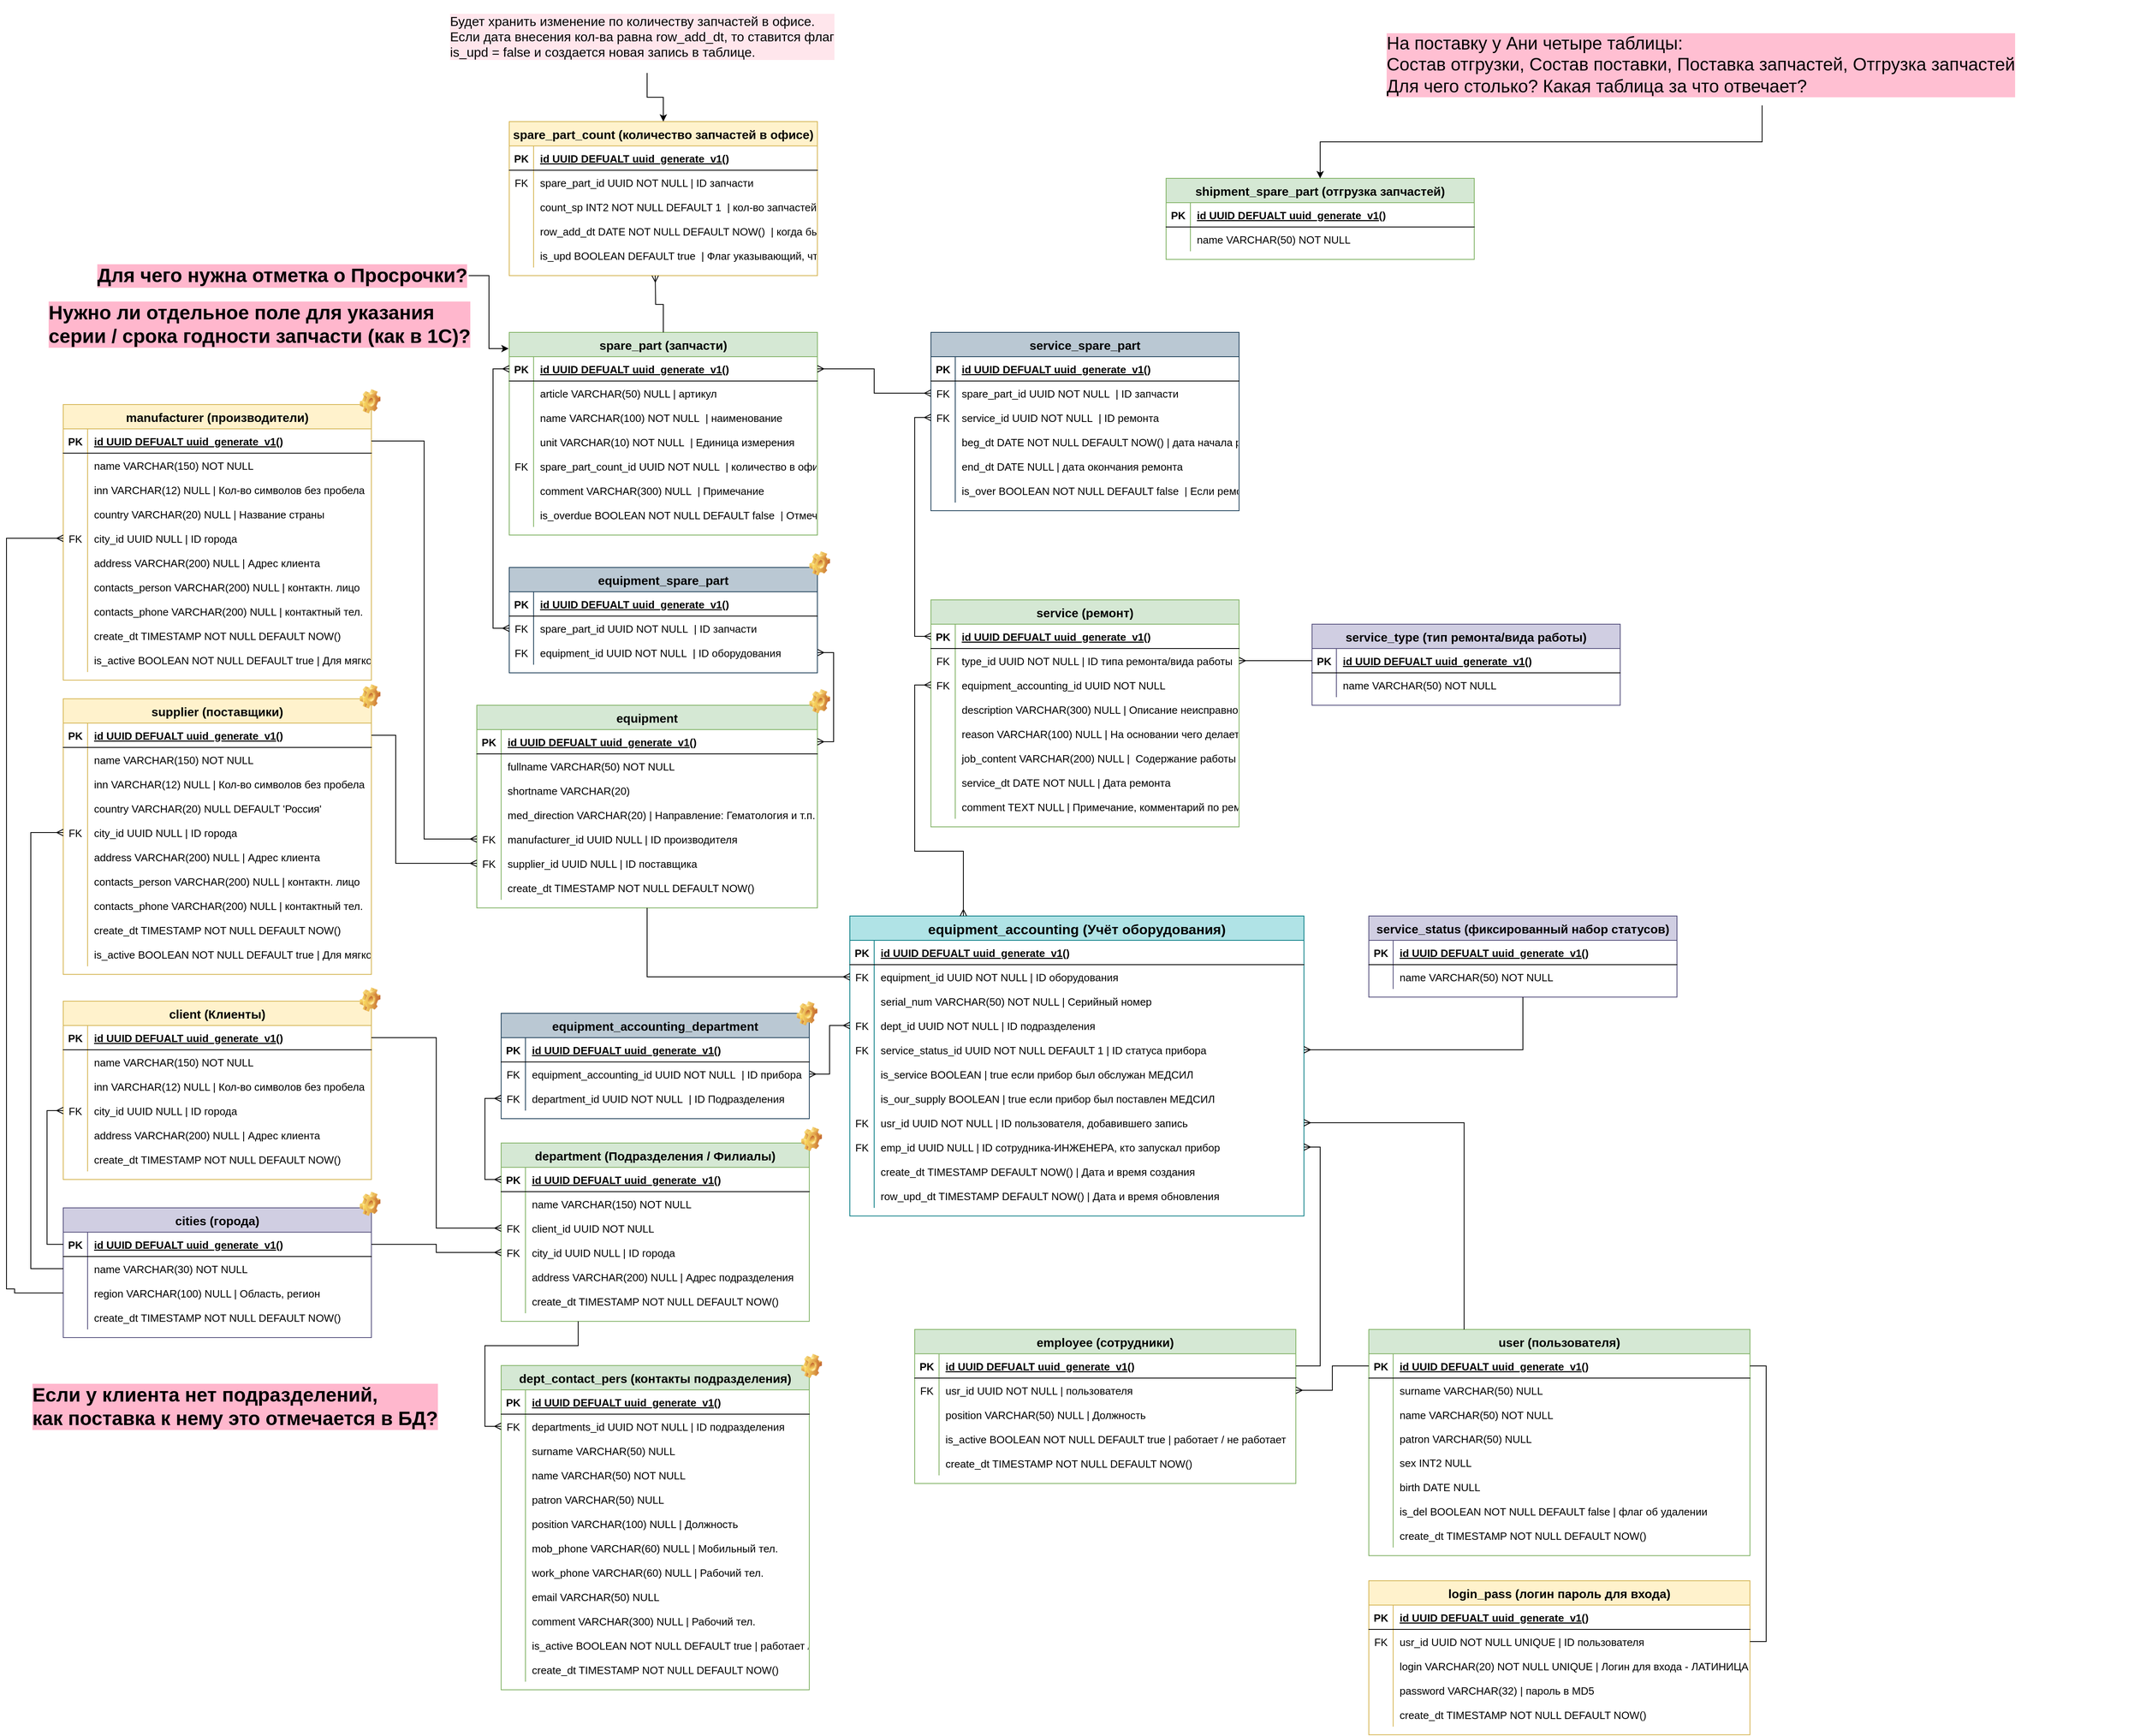 <mxfile version="22.1.18" type="device">
  <diagram id="R2lEEEUBdFMjLlhIrx00" name="Page-1">
    <mxGraphModel dx="1896" dy="2824" grid="1" gridSize="10" guides="1" tooltips="1" connect="1" arrows="1" fold="1" page="1" pageScale="1" pageWidth="850" pageHeight="1100" math="0" shadow="0" extFonts="Permanent Marker^https://fonts.googleapis.com/css?family=Permanent+Marker">
      <root>
        <mxCell id="0" />
        <mxCell id="1" parent="0" />
        <mxCell id="C-vyLk0tnHw3VtMMgP7b-2" value="equipment" style="shape=table;startSize=30;container=1;collapsible=1;childLayout=tableLayout;fixedRows=1;rowLines=0;fontStyle=1;align=center;resizeLast=1;fontSize=15;fillColor=#d5e8d4;strokeColor=#82b366;" parent="1" vertex="1">
          <mxGeometry x="-20" y="-190" width="420" height="250" as="geometry" />
        </mxCell>
        <mxCell id="C-vyLk0tnHw3VtMMgP7b-3" value="" style="shape=partialRectangle;collapsible=0;dropTarget=0;pointerEvents=0;fillColor=none;points=[[0,0.5],[1,0.5]];portConstraint=eastwest;top=0;left=0;right=0;bottom=1;" parent="C-vyLk0tnHw3VtMMgP7b-2" vertex="1">
          <mxGeometry y="30" width="420" height="30" as="geometry" />
        </mxCell>
        <mxCell id="C-vyLk0tnHw3VtMMgP7b-4" value="PK" style="shape=partialRectangle;overflow=hidden;connectable=0;fillColor=none;top=0;left=0;bottom=0;right=0;fontStyle=1;fontSize=13;" parent="C-vyLk0tnHw3VtMMgP7b-3" vertex="1">
          <mxGeometry width="30" height="30" as="geometry">
            <mxRectangle width="30" height="30" as="alternateBounds" />
          </mxGeometry>
        </mxCell>
        <mxCell id="C-vyLk0tnHw3VtMMgP7b-5" value="id UUID DEFUALT uuid_generate_v1()" style="shape=partialRectangle;overflow=hidden;connectable=0;fillColor=none;top=0;left=0;bottom=0;right=0;align=left;spacingLeft=6;fontStyle=5;fontSize=13;" parent="C-vyLk0tnHw3VtMMgP7b-3" vertex="1">
          <mxGeometry x="30" width="390" height="30" as="geometry">
            <mxRectangle width="390" height="30" as="alternateBounds" />
          </mxGeometry>
        </mxCell>
        <mxCell id="lMJyeegf2vFTaAxQ_78F-1" value="" style="shape=partialRectangle;collapsible=0;dropTarget=0;pointerEvents=0;fillColor=none;points=[[0,0.5],[1,0.5]];portConstraint=eastwest;top=0;left=0;right=0;bottom=0;" parent="C-vyLk0tnHw3VtMMgP7b-2" vertex="1">
          <mxGeometry y="60" width="420" height="30" as="geometry" />
        </mxCell>
        <mxCell id="lMJyeegf2vFTaAxQ_78F-2" value="" style="shape=partialRectangle;overflow=hidden;connectable=0;fillColor=none;top=0;left=0;bottom=0;right=0;fontSize=13;" parent="lMJyeegf2vFTaAxQ_78F-1" vertex="1">
          <mxGeometry width="30" height="30" as="geometry">
            <mxRectangle width="30" height="30" as="alternateBounds" />
          </mxGeometry>
        </mxCell>
        <mxCell id="lMJyeegf2vFTaAxQ_78F-3" value="fullname VARCHAR(50) NOT NULL " style="shape=partialRectangle;overflow=hidden;connectable=0;fillColor=none;top=0;left=0;bottom=0;right=0;align=left;spacingLeft=6;fontSize=13;" parent="lMJyeegf2vFTaAxQ_78F-1" vertex="1">
          <mxGeometry x="30" width="390" height="30" as="geometry">
            <mxRectangle width="390" height="30" as="alternateBounds" />
          </mxGeometry>
        </mxCell>
        <mxCell id="Rril_h65URxafwKakHZh-60" value="" style="shape=partialRectangle;collapsible=0;dropTarget=0;pointerEvents=0;fillColor=none;points=[[0,0.5],[1,0.5]];portConstraint=eastwest;top=0;left=0;right=0;bottom=0;" parent="C-vyLk0tnHw3VtMMgP7b-2" vertex="1">
          <mxGeometry y="90" width="420" height="30" as="geometry" />
        </mxCell>
        <mxCell id="Rril_h65URxafwKakHZh-61" value="" style="shape=partialRectangle;overflow=hidden;connectable=0;fillColor=none;top=0;left=0;bottom=0;right=0;fontSize=13;" parent="Rril_h65URxafwKakHZh-60" vertex="1">
          <mxGeometry width="30" height="30" as="geometry">
            <mxRectangle width="30" height="30" as="alternateBounds" />
          </mxGeometry>
        </mxCell>
        <mxCell id="Rril_h65URxafwKakHZh-62" value="shortname VARCHAR(20)  " style="shape=partialRectangle;overflow=hidden;connectable=0;fillColor=none;top=0;left=0;bottom=0;right=0;align=left;spacingLeft=6;fontSize=13;" parent="Rril_h65URxafwKakHZh-60" vertex="1">
          <mxGeometry x="30" width="390" height="30" as="geometry">
            <mxRectangle width="390" height="30" as="alternateBounds" />
          </mxGeometry>
        </mxCell>
        <mxCell id="Rril_h65URxafwKakHZh-69" value="" style="shape=partialRectangle;collapsible=0;dropTarget=0;pointerEvents=0;fillColor=none;points=[[0,0.5],[1,0.5]];portConstraint=eastwest;top=0;left=0;right=0;bottom=0;" parent="C-vyLk0tnHw3VtMMgP7b-2" vertex="1">
          <mxGeometry y="120" width="420" height="30" as="geometry" />
        </mxCell>
        <mxCell id="Rril_h65URxafwKakHZh-70" value="" style="shape=partialRectangle;overflow=hidden;connectable=0;fillColor=none;top=0;left=0;bottom=0;right=0;fontSize=13;" parent="Rril_h65URxafwKakHZh-69" vertex="1">
          <mxGeometry width="30" height="30" as="geometry">
            <mxRectangle width="30" height="30" as="alternateBounds" />
          </mxGeometry>
        </mxCell>
        <mxCell id="Rril_h65URxafwKakHZh-71" value="med_direction VARCHAR(20) | Направление: Гематология и т.п." style="shape=partialRectangle;overflow=hidden;connectable=0;fillColor=none;top=0;left=0;bottom=0;right=0;align=left;spacingLeft=6;fontSize=13;" parent="Rril_h65URxafwKakHZh-69" vertex="1">
          <mxGeometry x="30" width="390" height="30" as="geometry">
            <mxRectangle width="390" height="30" as="alternateBounds" />
          </mxGeometry>
        </mxCell>
        <mxCell id="Rril_h65URxafwKakHZh-63" value="" style="shape=partialRectangle;collapsible=0;dropTarget=0;pointerEvents=0;fillColor=none;points=[[0,0.5],[1,0.5]];portConstraint=eastwest;top=0;left=0;right=0;bottom=0;" parent="C-vyLk0tnHw3VtMMgP7b-2" vertex="1">
          <mxGeometry y="150" width="420" height="30" as="geometry" />
        </mxCell>
        <mxCell id="Rril_h65URxafwKakHZh-64" value="FK" style="shape=partialRectangle;overflow=hidden;connectable=0;fillColor=none;top=0;left=0;bottom=0;right=0;fontSize=13;" parent="Rril_h65URxafwKakHZh-63" vertex="1">
          <mxGeometry width="30" height="30" as="geometry">
            <mxRectangle width="30" height="30" as="alternateBounds" />
          </mxGeometry>
        </mxCell>
        <mxCell id="Rril_h65URxafwKakHZh-65" value="manufacturer_id UUID NULL | ID производителя" style="shape=partialRectangle;overflow=hidden;connectable=0;fillColor=none;top=0;left=0;bottom=0;right=0;align=left;spacingLeft=6;fontSize=13;" parent="Rril_h65URxafwKakHZh-63" vertex="1">
          <mxGeometry x="30" width="390" height="30" as="geometry">
            <mxRectangle width="390" height="30" as="alternateBounds" />
          </mxGeometry>
        </mxCell>
        <mxCell id="Rril_h65URxafwKakHZh-66" value="" style="shape=partialRectangle;collapsible=0;dropTarget=0;pointerEvents=0;fillColor=none;points=[[0,0.5],[1,0.5]];portConstraint=eastwest;top=0;left=0;right=0;bottom=0;" parent="C-vyLk0tnHw3VtMMgP7b-2" vertex="1">
          <mxGeometry y="180" width="420" height="30" as="geometry" />
        </mxCell>
        <mxCell id="Rril_h65URxafwKakHZh-67" value="FK" style="shape=partialRectangle;overflow=hidden;connectable=0;fillColor=none;top=0;left=0;bottom=0;right=0;fontSize=13;" parent="Rril_h65URxafwKakHZh-66" vertex="1">
          <mxGeometry width="30" height="30" as="geometry">
            <mxRectangle width="30" height="30" as="alternateBounds" />
          </mxGeometry>
        </mxCell>
        <mxCell id="Rril_h65URxafwKakHZh-68" value="supplier_id UUID NULL | ID поставщика" style="shape=partialRectangle;overflow=hidden;connectable=0;fillColor=none;top=0;left=0;bottom=0;right=0;align=left;spacingLeft=6;fontSize=13;" parent="Rril_h65URxafwKakHZh-66" vertex="1">
          <mxGeometry x="30" width="390" height="30" as="geometry">
            <mxRectangle width="390" height="30" as="alternateBounds" />
          </mxGeometry>
        </mxCell>
        <mxCell id="C-vyLk0tnHw3VtMMgP7b-9" value="" style="shape=partialRectangle;collapsible=0;dropTarget=0;pointerEvents=0;fillColor=none;points=[[0,0.5],[1,0.5]];portConstraint=eastwest;top=0;left=0;right=0;bottom=0;" parent="C-vyLk0tnHw3VtMMgP7b-2" vertex="1">
          <mxGeometry y="210" width="420" height="30" as="geometry" />
        </mxCell>
        <mxCell id="C-vyLk0tnHw3VtMMgP7b-10" value="" style="shape=partialRectangle;overflow=hidden;connectable=0;fillColor=none;top=0;left=0;bottom=0;right=0;" parent="C-vyLk0tnHw3VtMMgP7b-9" vertex="1">
          <mxGeometry width="30" height="30" as="geometry">
            <mxRectangle width="30" height="30" as="alternateBounds" />
          </mxGeometry>
        </mxCell>
        <mxCell id="C-vyLk0tnHw3VtMMgP7b-11" value="create_dt TIMESTAMP NOT NULL DEFAULT NOW()" style="shape=partialRectangle;overflow=hidden;connectable=0;fillColor=none;top=0;left=0;bottom=0;right=0;align=left;spacingLeft=6;fontSize=13;" parent="C-vyLk0tnHw3VtMMgP7b-9" vertex="1">
          <mxGeometry x="30" width="390" height="30" as="geometry">
            <mxRectangle width="390" height="30" as="alternateBounds" />
          </mxGeometry>
        </mxCell>
        <mxCell id="lMJyeegf2vFTaAxQ_78F-7" value="equipment_accounting (Учёт оборудования)" style="shape=table;startSize=30;container=1;collapsible=1;childLayout=tableLayout;fixedRows=1;rowLines=0;fontStyle=1;align=center;resizeLast=1;fontSize=17;fillColor=#b0e3e6;strokeColor=#0e8088;" parent="1" vertex="1">
          <mxGeometry x="440" y="70" width="560" height="370" as="geometry" />
        </mxCell>
        <mxCell id="lMJyeegf2vFTaAxQ_78F-8" value="" style="shape=partialRectangle;collapsible=0;dropTarget=0;pointerEvents=0;fillColor=none;points=[[0,0.5],[1,0.5]];portConstraint=eastwest;top=0;left=0;right=0;bottom=1;" parent="lMJyeegf2vFTaAxQ_78F-7" vertex="1">
          <mxGeometry y="30" width="560" height="30" as="geometry" />
        </mxCell>
        <mxCell id="lMJyeegf2vFTaAxQ_78F-9" value="PK" style="shape=partialRectangle;overflow=hidden;connectable=0;fillColor=none;top=0;left=0;bottom=0;right=0;fontStyle=1;fontSize=13;" parent="lMJyeegf2vFTaAxQ_78F-8" vertex="1">
          <mxGeometry width="30" height="30" as="geometry">
            <mxRectangle width="30" height="30" as="alternateBounds" />
          </mxGeometry>
        </mxCell>
        <mxCell id="lMJyeegf2vFTaAxQ_78F-10" value="id UUID DEFUALT uuid_generate_v1()" style="shape=partialRectangle;overflow=hidden;connectable=0;fillColor=none;top=0;left=0;bottom=0;right=0;align=left;spacingLeft=6;fontStyle=5;fontSize=13;" parent="lMJyeegf2vFTaAxQ_78F-8" vertex="1">
          <mxGeometry x="30" width="530" height="30" as="geometry">
            <mxRectangle width="530" height="30" as="alternateBounds" />
          </mxGeometry>
        </mxCell>
        <mxCell id="lMJyeegf2vFTaAxQ_78F-11" value="" style="shape=partialRectangle;collapsible=0;dropTarget=0;pointerEvents=0;fillColor=none;points=[[0,0.5],[1,0.5]];portConstraint=eastwest;top=0;left=0;right=0;bottom=0;" parent="lMJyeegf2vFTaAxQ_78F-7" vertex="1">
          <mxGeometry y="60" width="560" height="30" as="geometry" />
        </mxCell>
        <mxCell id="lMJyeegf2vFTaAxQ_78F-12" value="FK" style="shape=partialRectangle;overflow=hidden;connectable=0;fillColor=none;top=0;left=0;bottom=0;right=0;fontSize=13;" parent="lMJyeegf2vFTaAxQ_78F-11" vertex="1">
          <mxGeometry width="30" height="30" as="geometry">
            <mxRectangle width="30" height="30" as="alternateBounds" />
          </mxGeometry>
        </mxCell>
        <mxCell id="lMJyeegf2vFTaAxQ_78F-13" value="equipment_id UUID NOT NULL | ID оборудования" style="shape=partialRectangle;overflow=hidden;connectable=0;fillColor=none;top=0;left=0;bottom=0;right=0;align=left;spacingLeft=6;fontSize=13;" parent="lMJyeegf2vFTaAxQ_78F-11" vertex="1">
          <mxGeometry x="30" width="530" height="30" as="geometry">
            <mxRectangle width="530" height="30" as="alternateBounds" />
          </mxGeometry>
        </mxCell>
        <mxCell id="lMJyeegf2vFTaAxQ_78F-14" value="" style="shape=partialRectangle;collapsible=0;dropTarget=0;pointerEvents=0;fillColor=none;points=[[0,0.5],[1,0.5]];portConstraint=eastwest;top=0;left=0;right=0;bottom=0;" parent="lMJyeegf2vFTaAxQ_78F-7" vertex="1">
          <mxGeometry y="90" width="560" height="30" as="geometry" />
        </mxCell>
        <mxCell id="lMJyeegf2vFTaAxQ_78F-15" value="" style="shape=partialRectangle;overflow=hidden;connectable=0;fillColor=none;top=0;left=0;bottom=0;right=0;fontSize=13;" parent="lMJyeegf2vFTaAxQ_78F-14" vertex="1">
          <mxGeometry width="30" height="30" as="geometry">
            <mxRectangle width="30" height="30" as="alternateBounds" />
          </mxGeometry>
        </mxCell>
        <mxCell id="lMJyeegf2vFTaAxQ_78F-16" value="serial_num VARCHAR(50) NOT NULL | Серийный номер" style="shape=partialRectangle;overflow=hidden;connectable=0;fillColor=none;top=0;left=0;bottom=0;right=0;align=left;spacingLeft=6;fontSize=13;" parent="lMJyeegf2vFTaAxQ_78F-14" vertex="1">
          <mxGeometry x="30" width="530" height="30" as="geometry">
            <mxRectangle width="530" height="30" as="alternateBounds" />
          </mxGeometry>
        </mxCell>
        <mxCell id="Rril_h65URxafwKakHZh-1" value="" style="shape=partialRectangle;collapsible=0;dropTarget=0;pointerEvents=0;fillColor=none;points=[[0,0.5],[1,0.5]];portConstraint=eastwest;top=0;left=0;right=0;bottom=0;" parent="lMJyeegf2vFTaAxQ_78F-7" vertex="1">
          <mxGeometry y="120" width="560" height="30" as="geometry" />
        </mxCell>
        <mxCell id="Rril_h65URxafwKakHZh-2" value="FK" style="shape=partialRectangle;overflow=hidden;connectable=0;fillColor=none;top=0;left=0;bottom=0;right=0;fontSize=13;" parent="Rril_h65URxafwKakHZh-1" vertex="1">
          <mxGeometry width="30" height="30" as="geometry">
            <mxRectangle width="30" height="30" as="alternateBounds" />
          </mxGeometry>
        </mxCell>
        <mxCell id="Rril_h65URxafwKakHZh-3" value="dept_id UUID NOT NULL | ID подразделения" style="shape=partialRectangle;overflow=hidden;connectable=0;fillColor=none;top=0;left=0;bottom=0;right=0;align=left;spacingLeft=6;fontSize=13;" parent="Rril_h65URxafwKakHZh-1" vertex="1">
          <mxGeometry x="30" width="530" height="30" as="geometry">
            <mxRectangle width="530" height="30" as="alternateBounds" />
          </mxGeometry>
        </mxCell>
        <mxCell id="lMJyeegf2vFTaAxQ_78F-101" value="" style="shape=partialRectangle;collapsible=0;dropTarget=0;pointerEvents=0;fillColor=none;points=[[0,0.5],[1,0.5]];portConstraint=eastwest;top=0;left=0;right=0;bottom=0;" parent="lMJyeegf2vFTaAxQ_78F-7" vertex="1">
          <mxGeometry y="150" width="560" height="30" as="geometry" />
        </mxCell>
        <mxCell id="lMJyeegf2vFTaAxQ_78F-102" value="FK" style="shape=partialRectangle;overflow=hidden;connectable=0;fillColor=none;top=0;left=0;bottom=0;right=0;fontSize=13;" parent="lMJyeegf2vFTaAxQ_78F-101" vertex="1">
          <mxGeometry width="30" height="30" as="geometry">
            <mxRectangle width="30" height="30" as="alternateBounds" />
          </mxGeometry>
        </mxCell>
        <mxCell id="lMJyeegf2vFTaAxQ_78F-103" value="service_status_id UUID NOT NULL DEFAULT 1 | ID статуса прибора" style="shape=partialRectangle;overflow=hidden;connectable=0;fillColor=none;top=0;left=0;bottom=0;right=0;align=left;spacingLeft=6;fontSize=13;" parent="lMJyeegf2vFTaAxQ_78F-101" vertex="1">
          <mxGeometry x="30" width="530" height="30" as="geometry">
            <mxRectangle width="530" height="30" as="alternateBounds" />
          </mxGeometry>
        </mxCell>
        <mxCell id="lMJyeegf2vFTaAxQ_78F-95" value="" style="shape=partialRectangle;collapsible=0;dropTarget=0;pointerEvents=0;fillColor=none;points=[[0,0.5],[1,0.5]];portConstraint=eastwest;top=0;left=0;right=0;bottom=0;" parent="lMJyeegf2vFTaAxQ_78F-7" vertex="1">
          <mxGeometry y="180" width="560" height="30" as="geometry" />
        </mxCell>
        <mxCell id="lMJyeegf2vFTaAxQ_78F-96" value="" style="shape=partialRectangle;overflow=hidden;connectable=0;fillColor=none;top=0;left=0;bottom=0;right=0;fontSize=13;" parent="lMJyeegf2vFTaAxQ_78F-95" vertex="1">
          <mxGeometry width="30" height="30" as="geometry">
            <mxRectangle width="30" height="30" as="alternateBounds" />
          </mxGeometry>
        </mxCell>
        <mxCell id="lMJyeegf2vFTaAxQ_78F-97" value="is_service BOOLEAN | true если прибор был обслужан МЕДСИЛ" style="shape=partialRectangle;overflow=hidden;connectable=0;fillColor=none;top=0;left=0;bottom=0;right=0;align=left;spacingLeft=6;fontSize=13;" parent="lMJyeegf2vFTaAxQ_78F-95" vertex="1">
          <mxGeometry x="30" width="530" height="30" as="geometry">
            <mxRectangle width="530" height="30" as="alternateBounds" />
          </mxGeometry>
        </mxCell>
        <mxCell id="lMJyeegf2vFTaAxQ_78F-98" value="" style="shape=partialRectangle;collapsible=0;dropTarget=0;pointerEvents=0;fillColor=none;points=[[0,0.5],[1,0.5]];portConstraint=eastwest;top=0;left=0;right=0;bottom=0;" parent="lMJyeegf2vFTaAxQ_78F-7" vertex="1">
          <mxGeometry y="210" width="560" height="30" as="geometry" />
        </mxCell>
        <mxCell id="lMJyeegf2vFTaAxQ_78F-99" value="" style="shape=partialRectangle;overflow=hidden;connectable=0;fillColor=none;top=0;left=0;bottom=0;right=0;fontSize=13;" parent="lMJyeegf2vFTaAxQ_78F-98" vertex="1">
          <mxGeometry width="30" height="30" as="geometry">
            <mxRectangle width="30" height="30" as="alternateBounds" />
          </mxGeometry>
        </mxCell>
        <mxCell id="lMJyeegf2vFTaAxQ_78F-100" value="is_our_supply BOOLEAN | true если прибор был поставлен МЕДСИЛ" style="shape=partialRectangle;overflow=hidden;connectable=0;fillColor=none;top=0;left=0;bottom=0;right=0;align=left;spacingLeft=6;fontSize=13;" parent="lMJyeegf2vFTaAxQ_78F-98" vertex="1">
          <mxGeometry x="30" width="530" height="30" as="geometry">
            <mxRectangle width="530" height="30" as="alternateBounds" />
          </mxGeometry>
        </mxCell>
        <mxCell id="lMJyeegf2vFTaAxQ_78F-17" value="" style="shape=partialRectangle;collapsible=0;dropTarget=0;pointerEvents=0;fillColor=none;points=[[0,0.5],[1,0.5]];portConstraint=eastwest;top=0;left=0;right=0;bottom=0;" parent="lMJyeegf2vFTaAxQ_78F-7" vertex="1">
          <mxGeometry y="240" width="560" height="30" as="geometry" />
        </mxCell>
        <mxCell id="lMJyeegf2vFTaAxQ_78F-18" value="FK" style="shape=partialRectangle;overflow=hidden;connectable=0;fillColor=none;top=0;left=0;bottom=0;right=0;fontSize=13;" parent="lMJyeegf2vFTaAxQ_78F-17" vertex="1">
          <mxGeometry width="30" height="30" as="geometry">
            <mxRectangle width="30" height="30" as="alternateBounds" />
          </mxGeometry>
        </mxCell>
        <mxCell id="lMJyeegf2vFTaAxQ_78F-19" value="usr_id UUID NOT NULL | ID пользователя, добавившего запись" style="shape=partialRectangle;overflow=hidden;connectable=0;fillColor=none;top=0;left=0;bottom=0;right=0;align=left;spacingLeft=6;fontSize=13;" parent="lMJyeegf2vFTaAxQ_78F-17" vertex="1">
          <mxGeometry x="30" width="530" height="30" as="geometry">
            <mxRectangle width="530" height="30" as="alternateBounds" />
          </mxGeometry>
        </mxCell>
        <mxCell id="lMJyeegf2vFTaAxQ_78F-92" value="" style="shape=partialRectangle;collapsible=0;dropTarget=0;pointerEvents=0;fillColor=none;points=[[0,0.5],[1,0.5]];portConstraint=eastwest;top=0;left=0;right=0;bottom=0;" parent="lMJyeegf2vFTaAxQ_78F-7" vertex="1">
          <mxGeometry y="270" width="560" height="30" as="geometry" />
        </mxCell>
        <mxCell id="lMJyeegf2vFTaAxQ_78F-93" value="FK" style="shape=partialRectangle;overflow=hidden;connectable=0;fillColor=none;top=0;left=0;bottom=0;right=0;fontSize=13;" parent="lMJyeegf2vFTaAxQ_78F-92" vertex="1">
          <mxGeometry width="30" height="30" as="geometry">
            <mxRectangle width="30" height="30" as="alternateBounds" />
          </mxGeometry>
        </mxCell>
        <mxCell id="lMJyeegf2vFTaAxQ_78F-94" value="emp_id UUID NULL | ID сотрудника-ИНЖЕНЕРА, кто запускал прибор" style="shape=partialRectangle;overflow=hidden;connectable=0;fillColor=none;top=0;left=0;bottom=0;right=0;align=left;spacingLeft=6;fontSize=13;" parent="lMJyeegf2vFTaAxQ_78F-92" vertex="1">
          <mxGeometry x="30" width="530" height="30" as="geometry">
            <mxRectangle width="530" height="30" as="alternateBounds" />
          </mxGeometry>
        </mxCell>
        <mxCell id="lMJyeegf2vFTaAxQ_78F-20" value="" style="shape=partialRectangle;collapsible=0;dropTarget=0;pointerEvents=0;fillColor=none;points=[[0,0.5],[1,0.5]];portConstraint=eastwest;top=0;left=0;right=0;bottom=0;" parent="lMJyeegf2vFTaAxQ_78F-7" vertex="1">
          <mxGeometry y="300" width="560" height="30" as="geometry" />
        </mxCell>
        <mxCell id="lMJyeegf2vFTaAxQ_78F-21" value="" style="shape=partialRectangle;overflow=hidden;connectable=0;fillColor=none;top=0;left=0;bottom=0;right=0;" parent="lMJyeegf2vFTaAxQ_78F-20" vertex="1">
          <mxGeometry width="30" height="30" as="geometry">
            <mxRectangle width="30" height="30" as="alternateBounds" />
          </mxGeometry>
        </mxCell>
        <mxCell id="lMJyeegf2vFTaAxQ_78F-22" value="create_dt TIMESTAMP DEFAULT NOW() | Дата и время создания" style="shape=partialRectangle;overflow=hidden;connectable=0;fillColor=none;top=0;left=0;bottom=0;right=0;align=left;spacingLeft=6;fontSize=13;" parent="lMJyeegf2vFTaAxQ_78F-20" vertex="1">
          <mxGeometry x="30" width="530" height="30" as="geometry">
            <mxRectangle width="530" height="30" as="alternateBounds" />
          </mxGeometry>
        </mxCell>
        <mxCell id="lMJyeegf2vFTaAxQ_78F-23" value="" style="shape=partialRectangle;collapsible=0;dropTarget=0;pointerEvents=0;fillColor=none;points=[[0,0.5],[1,0.5]];portConstraint=eastwest;top=0;left=0;right=0;bottom=0;" parent="lMJyeegf2vFTaAxQ_78F-7" vertex="1">
          <mxGeometry y="330" width="560" height="30" as="geometry" />
        </mxCell>
        <mxCell id="lMJyeegf2vFTaAxQ_78F-24" value="" style="shape=partialRectangle;overflow=hidden;connectable=0;fillColor=none;top=0;left=0;bottom=0;right=0;" parent="lMJyeegf2vFTaAxQ_78F-23" vertex="1">
          <mxGeometry width="30" height="30" as="geometry">
            <mxRectangle width="30" height="30" as="alternateBounds" />
          </mxGeometry>
        </mxCell>
        <mxCell id="lMJyeegf2vFTaAxQ_78F-25" value="row_upd_dt TIMESTAMP DEFAULT NOW() | Дата и время обновления" style="shape=partialRectangle;overflow=hidden;connectable=0;fillColor=none;top=0;left=0;bottom=0;right=0;align=left;spacingLeft=6;fontSize=13;" parent="lMJyeegf2vFTaAxQ_78F-23" vertex="1">
          <mxGeometry x="30" width="530" height="30" as="geometry">
            <mxRectangle width="530" height="30" as="alternateBounds" />
          </mxGeometry>
        </mxCell>
        <mxCell id="lMJyeegf2vFTaAxQ_78F-26" style="edgeStyle=orthogonalEdgeStyle;rounded=0;orthogonalLoop=1;jettySize=auto;html=1;entryX=0;entryY=0.5;entryDx=0;entryDy=0;endArrow=ERmany;endFill=0;" parent="1" source="C-vyLk0tnHw3VtMMgP7b-2" target="lMJyeegf2vFTaAxQ_78F-11" edge="1">
          <mxGeometry relative="1" as="geometry" />
        </mxCell>
        <mxCell id="lMJyeegf2vFTaAxQ_78F-27" value="employee (сотрудники)" style="shape=table;startSize=30;container=1;collapsible=1;childLayout=tableLayout;fixedRows=1;rowLines=0;fontStyle=1;align=center;resizeLast=1;fontSize=15;fillColor=#d5e8d4;strokeColor=#82b366;" parent="1" vertex="1">
          <mxGeometry x="520" y="580" width="470" height="190" as="geometry" />
        </mxCell>
        <mxCell id="lMJyeegf2vFTaAxQ_78F-28" value="" style="shape=partialRectangle;collapsible=0;dropTarget=0;pointerEvents=0;fillColor=none;points=[[0,0.5],[1,0.5]];portConstraint=eastwest;top=0;left=0;right=0;bottom=1;" parent="lMJyeegf2vFTaAxQ_78F-27" vertex="1">
          <mxGeometry y="30" width="470" height="30" as="geometry" />
        </mxCell>
        <mxCell id="lMJyeegf2vFTaAxQ_78F-29" value="PK" style="shape=partialRectangle;overflow=hidden;connectable=0;fillColor=none;top=0;left=0;bottom=0;right=0;fontStyle=1;fontSize=13;" parent="lMJyeegf2vFTaAxQ_78F-28" vertex="1">
          <mxGeometry width="30" height="30" as="geometry">
            <mxRectangle width="30" height="30" as="alternateBounds" />
          </mxGeometry>
        </mxCell>
        <mxCell id="lMJyeegf2vFTaAxQ_78F-30" value="id UUID DEFUALT uuid_generate_v1()" style="shape=partialRectangle;overflow=hidden;connectable=0;fillColor=none;top=0;left=0;bottom=0;right=0;align=left;spacingLeft=6;fontStyle=5;fontSize=13;" parent="lMJyeegf2vFTaAxQ_78F-28" vertex="1">
          <mxGeometry x="30" width="440" height="30" as="geometry">
            <mxRectangle width="440" height="30" as="alternateBounds" />
          </mxGeometry>
        </mxCell>
        <mxCell id="lMJyeegf2vFTaAxQ_78F-31" value="" style="shape=partialRectangle;collapsible=0;dropTarget=0;pointerEvents=0;fillColor=none;points=[[0,0.5],[1,0.5]];portConstraint=eastwest;top=0;left=0;right=0;bottom=0;" parent="lMJyeegf2vFTaAxQ_78F-27" vertex="1">
          <mxGeometry y="60" width="470" height="30" as="geometry" />
        </mxCell>
        <mxCell id="lMJyeegf2vFTaAxQ_78F-32" value="FK" style="shape=partialRectangle;overflow=hidden;connectable=0;fillColor=none;top=0;left=0;bottom=0;right=0;fontSize=13;" parent="lMJyeegf2vFTaAxQ_78F-31" vertex="1">
          <mxGeometry width="30" height="30" as="geometry">
            <mxRectangle width="30" height="30" as="alternateBounds" />
          </mxGeometry>
        </mxCell>
        <mxCell id="lMJyeegf2vFTaAxQ_78F-33" value="usr_id UUID NOT NULL | пользователя" style="shape=partialRectangle;overflow=hidden;connectable=0;fillColor=none;top=0;left=0;bottom=0;right=0;align=left;spacingLeft=6;fontSize=13;" parent="lMJyeegf2vFTaAxQ_78F-31" vertex="1">
          <mxGeometry x="30" width="440" height="30" as="geometry">
            <mxRectangle width="440" height="30" as="alternateBounds" />
          </mxGeometry>
        </mxCell>
        <mxCell id="lMJyeegf2vFTaAxQ_78F-34" value="" style="shape=partialRectangle;collapsible=0;dropTarget=0;pointerEvents=0;fillColor=none;points=[[0,0.5],[1,0.5]];portConstraint=eastwest;top=0;left=0;right=0;bottom=0;" parent="lMJyeegf2vFTaAxQ_78F-27" vertex="1">
          <mxGeometry y="90" width="470" height="30" as="geometry" />
        </mxCell>
        <mxCell id="lMJyeegf2vFTaAxQ_78F-35" value="" style="shape=partialRectangle;overflow=hidden;connectable=0;fillColor=none;top=0;left=0;bottom=0;right=0;fontSize=13;" parent="lMJyeegf2vFTaAxQ_78F-34" vertex="1">
          <mxGeometry width="30" height="30" as="geometry">
            <mxRectangle width="30" height="30" as="alternateBounds" />
          </mxGeometry>
        </mxCell>
        <mxCell id="lMJyeegf2vFTaAxQ_78F-36" value="position VARCHAR(50) NULL | Должность" style="shape=partialRectangle;overflow=hidden;connectable=0;fillColor=none;top=0;left=0;bottom=0;right=0;align=left;spacingLeft=6;fontSize=13;" parent="lMJyeegf2vFTaAxQ_78F-34" vertex="1">
          <mxGeometry x="30" width="440" height="30" as="geometry">
            <mxRectangle width="440" height="30" as="alternateBounds" />
          </mxGeometry>
        </mxCell>
        <mxCell id="lMJyeegf2vFTaAxQ_78F-37" value="" style="shape=partialRectangle;collapsible=0;dropTarget=0;pointerEvents=0;fillColor=none;points=[[0,0.5],[1,0.5]];portConstraint=eastwest;top=0;left=0;right=0;bottom=0;" parent="lMJyeegf2vFTaAxQ_78F-27" vertex="1">
          <mxGeometry y="120" width="470" height="30" as="geometry" />
        </mxCell>
        <mxCell id="lMJyeegf2vFTaAxQ_78F-38" value="" style="shape=partialRectangle;overflow=hidden;connectable=0;fillColor=none;top=0;left=0;bottom=0;right=0;fontSize=13;" parent="lMJyeegf2vFTaAxQ_78F-37" vertex="1">
          <mxGeometry width="30" height="30" as="geometry">
            <mxRectangle width="30" height="30" as="alternateBounds" />
          </mxGeometry>
        </mxCell>
        <mxCell id="lMJyeegf2vFTaAxQ_78F-39" value="is_active BOOLEAN NOT NULL DEFAULT true | работает / не работает" style="shape=partialRectangle;overflow=hidden;connectable=0;fillColor=none;top=0;left=0;bottom=0;right=0;align=left;spacingLeft=6;fontSize=13;" parent="lMJyeegf2vFTaAxQ_78F-37" vertex="1">
          <mxGeometry x="30" width="440" height="30" as="geometry">
            <mxRectangle width="440" height="30" as="alternateBounds" />
          </mxGeometry>
        </mxCell>
        <mxCell id="lMJyeegf2vFTaAxQ_78F-40" value="" style="shape=partialRectangle;collapsible=0;dropTarget=0;pointerEvents=0;fillColor=none;points=[[0,0.5],[1,0.5]];portConstraint=eastwest;top=0;left=0;right=0;bottom=0;" parent="lMJyeegf2vFTaAxQ_78F-27" vertex="1">
          <mxGeometry y="150" width="470" height="30" as="geometry" />
        </mxCell>
        <mxCell id="lMJyeegf2vFTaAxQ_78F-41" value="" style="shape=partialRectangle;overflow=hidden;connectable=0;fillColor=none;top=0;left=0;bottom=0;right=0;" parent="lMJyeegf2vFTaAxQ_78F-40" vertex="1">
          <mxGeometry width="30" height="30" as="geometry">
            <mxRectangle width="30" height="30" as="alternateBounds" />
          </mxGeometry>
        </mxCell>
        <mxCell id="lMJyeegf2vFTaAxQ_78F-42" value="create_dt TIMESTAMP NOT NULL DEFAULT NOW()" style="shape=partialRectangle;overflow=hidden;connectable=0;fillColor=none;top=0;left=0;bottom=0;right=0;align=left;spacingLeft=6;fontSize=13;" parent="lMJyeegf2vFTaAxQ_78F-40" vertex="1">
          <mxGeometry x="30" width="440" height="30" as="geometry">
            <mxRectangle width="440" height="30" as="alternateBounds" />
          </mxGeometry>
        </mxCell>
        <mxCell id="lMJyeegf2vFTaAxQ_78F-50" value="client (Клиенты)" style="shape=table;startSize=30;container=1;collapsible=1;childLayout=tableLayout;fixedRows=1;rowLines=0;fontStyle=1;align=center;resizeLast=1;fontSize=15;fillColor=#fff2cc;strokeColor=#d6b656;" parent="1" vertex="1">
          <mxGeometry x="-530" y="175" width="380" height="220" as="geometry" />
        </mxCell>
        <mxCell id="lMJyeegf2vFTaAxQ_78F-51" value="" style="shape=partialRectangle;collapsible=0;dropTarget=0;pointerEvents=0;fillColor=none;points=[[0,0.5],[1,0.5]];portConstraint=eastwest;top=0;left=0;right=0;bottom=1;" parent="lMJyeegf2vFTaAxQ_78F-50" vertex="1">
          <mxGeometry y="30" width="380" height="30" as="geometry" />
        </mxCell>
        <mxCell id="lMJyeegf2vFTaAxQ_78F-52" value="PK" style="shape=partialRectangle;overflow=hidden;connectable=0;fillColor=none;top=0;left=0;bottom=0;right=0;fontStyle=1;fontSize=13;" parent="lMJyeegf2vFTaAxQ_78F-51" vertex="1">
          <mxGeometry width="30" height="30" as="geometry">
            <mxRectangle width="30" height="30" as="alternateBounds" />
          </mxGeometry>
        </mxCell>
        <mxCell id="lMJyeegf2vFTaAxQ_78F-53" value="id UUID DEFUALT uuid_generate_v1()" style="shape=partialRectangle;overflow=hidden;connectable=0;fillColor=none;top=0;left=0;bottom=0;right=0;align=left;spacingLeft=6;fontStyle=5;fontSize=13;" parent="lMJyeegf2vFTaAxQ_78F-51" vertex="1">
          <mxGeometry x="30" width="350" height="30" as="geometry">
            <mxRectangle width="350" height="30" as="alternateBounds" />
          </mxGeometry>
        </mxCell>
        <mxCell id="lMJyeegf2vFTaAxQ_78F-54" value="" style="shape=partialRectangle;collapsible=0;dropTarget=0;pointerEvents=0;fillColor=none;points=[[0,0.5],[1,0.5]];portConstraint=eastwest;top=0;left=0;right=0;bottom=0;" parent="lMJyeegf2vFTaAxQ_78F-50" vertex="1">
          <mxGeometry y="60" width="380" height="30" as="geometry" />
        </mxCell>
        <mxCell id="lMJyeegf2vFTaAxQ_78F-55" value="" style="shape=partialRectangle;overflow=hidden;connectable=0;fillColor=none;top=0;left=0;bottom=0;right=0;fontSize=13;" parent="lMJyeegf2vFTaAxQ_78F-54" vertex="1">
          <mxGeometry width="30" height="30" as="geometry">
            <mxRectangle width="30" height="30" as="alternateBounds" />
          </mxGeometry>
        </mxCell>
        <mxCell id="lMJyeegf2vFTaAxQ_78F-56" value="name VARCHAR(150) NOT NULL" style="shape=partialRectangle;overflow=hidden;connectable=0;fillColor=none;top=0;left=0;bottom=0;right=0;align=left;spacingLeft=6;fontSize=13;" parent="lMJyeegf2vFTaAxQ_78F-54" vertex="1">
          <mxGeometry x="30" width="350" height="30" as="geometry">
            <mxRectangle width="350" height="30" as="alternateBounds" />
          </mxGeometry>
        </mxCell>
        <mxCell id="lMJyeegf2vFTaAxQ_78F-63" value="" style="shape=partialRectangle;collapsible=0;dropTarget=0;pointerEvents=0;fillColor=none;points=[[0,0.5],[1,0.5]];portConstraint=eastwest;top=0;left=0;right=0;bottom=0;" parent="lMJyeegf2vFTaAxQ_78F-50" vertex="1">
          <mxGeometry y="90" width="380" height="30" as="geometry" />
        </mxCell>
        <mxCell id="lMJyeegf2vFTaAxQ_78F-64" value="" style="shape=partialRectangle;overflow=hidden;connectable=0;fillColor=none;top=0;left=0;bottom=0;right=0;fontSize=13;" parent="lMJyeegf2vFTaAxQ_78F-63" vertex="1">
          <mxGeometry width="30" height="30" as="geometry">
            <mxRectangle width="30" height="30" as="alternateBounds" />
          </mxGeometry>
        </mxCell>
        <mxCell id="lMJyeegf2vFTaAxQ_78F-65" value="inn VARCHAR(12) NULL | Кол-во символов без пробела" style="shape=partialRectangle;overflow=hidden;connectable=0;fillColor=none;top=0;left=0;bottom=0;right=0;align=left;spacingLeft=6;fontSize=13;" parent="lMJyeegf2vFTaAxQ_78F-63" vertex="1">
          <mxGeometry x="30" width="350" height="30" as="geometry">
            <mxRectangle width="350" height="30" as="alternateBounds" />
          </mxGeometry>
        </mxCell>
        <mxCell id="lMJyeegf2vFTaAxQ_78F-57" value="" style="shape=partialRectangle;collapsible=0;dropTarget=0;pointerEvents=0;fillColor=none;points=[[0,0.5],[1,0.5]];portConstraint=eastwest;top=0;left=0;right=0;bottom=0;" parent="lMJyeegf2vFTaAxQ_78F-50" vertex="1">
          <mxGeometry y="120" width="380" height="30" as="geometry" />
        </mxCell>
        <mxCell id="lMJyeegf2vFTaAxQ_78F-58" value="FK" style="shape=partialRectangle;overflow=hidden;connectable=0;fillColor=none;top=0;left=0;bottom=0;right=0;fontSize=13;" parent="lMJyeegf2vFTaAxQ_78F-57" vertex="1">
          <mxGeometry width="30" height="30" as="geometry">
            <mxRectangle width="30" height="30" as="alternateBounds" />
          </mxGeometry>
        </mxCell>
        <mxCell id="lMJyeegf2vFTaAxQ_78F-59" value="city_id UUID NULL | ID города" style="shape=partialRectangle;overflow=hidden;connectable=0;fillColor=none;top=0;left=0;bottom=0;right=0;align=left;spacingLeft=6;fontSize=13;" parent="lMJyeegf2vFTaAxQ_78F-57" vertex="1">
          <mxGeometry x="30" width="350" height="30" as="geometry">
            <mxRectangle width="350" height="30" as="alternateBounds" />
          </mxGeometry>
        </mxCell>
        <mxCell id="lMJyeegf2vFTaAxQ_78F-86" value="" style="shape=partialRectangle;collapsible=0;dropTarget=0;pointerEvents=0;fillColor=none;points=[[0,0.5],[1,0.5]];portConstraint=eastwest;top=0;left=0;right=0;bottom=0;" parent="lMJyeegf2vFTaAxQ_78F-50" vertex="1">
          <mxGeometry y="150" width="380" height="30" as="geometry" />
        </mxCell>
        <mxCell id="lMJyeegf2vFTaAxQ_78F-87" value="" style="shape=partialRectangle;overflow=hidden;connectable=0;fillColor=none;top=0;left=0;bottom=0;right=0;fontSize=13;" parent="lMJyeegf2vFTaAxQ_78F-86" vertex="1">
          <mxGeometry width="30" height="30" as="geometry">
            <mxRectangle width="30" height="30" as="alternateBounds" />
          </mxGeometry>
        </mxCell>
        <mxCell id="lMJyeegf2vFTaAxQ_78F-88" value="address VARCHAR(200) NULL | Адрес клиента" style="shape=partialRectangle;overflow=hidden;connectable=0;fillColor=none;top=0;left=0;bottom=0;right=0;align=left;spacingLeft=6;fontSize=13;" parent="lMJyeegf2vFTaAxQ_78F-86" vertex="1">
          <mxGeometry x="30" width="350" height="30" as="geometry">
            <mxRectangle width="350" height="30" as="alternateBounds" />
          </mxGeometry>
        </mxCell>
        <mxCell id="lMJyeegf2vFTaAxQ_78F-60" value="" style="shape=partialRectangle;collapsible=0;dropTarget=0;pointerEvents=0;fillColor=none;points=[[0,0.5],[1,0.5]];portConstraint=eastwest;top=0;left=0;right=0;bottom=0;" parent="lMJyeegf2vFTaAxQ_78F-50" vertex="1">
          <mxGeometry y="180" width="380" height="30" as="geometry" />
        </mxCell>
        <mxCell id="lMJyeegf2vFTaAxQ_78F-61" value="" style="shape=partialRectangle;overflow=hidden;connectable=0;fillColor=none;top=0;left=0;bottom=0;right=0;" parent="lMJyeegf2vFTaAxQ_78F-60" vertex="1">
          <mxGeometry width="30" height="30" as="geometry">
            <mxRectangle width="30" height="30" as="alternateBounds" />
          </mxGeometry>
        </mxCell>
        <mxCell id="lMJyeegf2vFTaAxQ_78F-62" value="create_dt TIMESTAMP NOT NULL DEFAULT NOW()" style="shape=partialRectangle;overflow=hidden;connectable=0;fillColor=none;top=0;left=0;bottom=0;right=0;align=left;spacingLeft=6;fontSize=13;" parent="lMJyeegf2vFTaAxQ_78F-60" vertex="1">
          <mxGeometry x="30" width="350" height="30" as="geometry">
            <mxRectangle width="350" height="30" as="alternateBounds" />
          </mxGeometry>
        </mxCell>
        <mxCell id="lMJyeegf2vFTaAxQ_78F-66" value="department (Подразделения / Филиалы)" style="shape=table;startSize=30;container=1;collapsible=1;childLayout=tableLayout;fixedRows=1;rowLines=0;fontStyle=1;align=center;resizeLast=1;fontSize=15;fillColor=#d5e8d4;strokeColor=#82b366;" parent="1" vertex="1">
          <mxGeometry x="10" y="350" width="380" height="220" as="geometry" />
        </mxCell>
        <mxCell id="lMJyeegf2vFTaAxQ_78F-67" value="" style="shape=partialRectangle;collapsible=0;dropTarget=0;pointerEvents=0;fillColor=none;points=[[0,0.5],[1,0.5]];portConstraint=eastwest;top=0;left=0;right=0;bottom=1;" parent="lMJyeegf2vFTaAxQ_78F-66" vertex="1">
          <mxGeometry y="30" width="380" height="30" as="geometry" />
        </mxCell>
        <mxCell id="lMJyeegf2vFTaAxQ_78F-68" value="PK" style="shape=partialRectangle;overflow=hidden;connectable=0;fillColor=none;top=0;left=0;bottom=0;right=0;fontStyle=1;fontSize=13;" parent="lMJyeegf2vFTaAxQ_78F-67" vertex="1">
          <mxGeometry width="30" height="30" as="geometry">
            <mxRectangle width="30" height="30" as="alternateBounds" />
          </mxGeometry>
        </mxCell>
        <mxCell id="lMJyeegf2vFTaAxQ_78F-69" value="id UUID DEFUALT uuid_generate_v1()" style="shape=partialRectangle;overflow=hidden;connectable=0;fillColor=none;top=0;left=0;bottom=0;right=0;align=left;spacingLeft=6;fontStyle=5;fontSize=13;" parent="lMJyeegf2vFTaAxQ_78F-67" vertex="1">
          <mxGeometry x="30" width="350" height="30" as="geometry">
            <mxRectangle width="350" height="30" as="alternateBounds" />
          </mxGeometry>
        </mxCell>
        <mxCell id="lMJyeegf2vFTaAxQ_78F-70" value="" style="shape=partialRectangle;collapsible=0;dropTarget=0;pointerEvents=0;fillColor=none;points=[[0,0.5],[1,0.5]];portConstraint=eastwest;top=0;left=0;right=0;bottom=0;" parent="lMJyeegf2vFTaAxQ_78F-66" vertex="1">
          <mxGeometry y="60" width="380" height="30" as="geometry" />
        </mxCell>
        <mxCell id="lMJyeegf2vFTaAxQ_78F-71" value="" style="shape=partialRectangle;overflow=hidden;connectable=0;fillColor=none;top=0;left=0;bottom=0;right=0;fontSize=13;" parent="lMJyeegf2vFTaAxQ_78F-70" vertex="1">
          <mxGeometry width="30" height="30" as="geometry">
            <mxRectangle width="30" height="30" as="alternateBounds" />
          </mxGeometry>
        </mxCell>
        <mxCell id="lMJyeegf2vFTaAxQ_78F-72" value="name VARCHAR(150) NOT NULL" style="shape=partialRectangle;overflow=hidden;connectable=0;fillColor=none;top=0;left=0;bottom=0;right=0;align=left;spacingLeft=6;fontSize=13;" parent="lMJyeegf2vFTaAxQ_78F-70" vertex="1">
          <mxGeometry x="30" width="350" height="30" as="geometry">
            <mxRectangle width="350" height="30" as="alternateBounds" />
          </mxGeometry>
        </mxCell>
        <mxCell id="lMJyeegf2vFTaAxQ_78F-83" value="" style="shape=partialRectangle;collapsible=0;dropTarget=0;pointerEvents=0;fillColor=none;points=[[0,0.5],[1,0.5]];portConstraint=eastwest;top=0;left=0;right=0;bottom=0;" parent="lMJyeegf2vFTaAxQ_78F-66" vertex="1">
          <mxGeometry y="90" width="380" height="30" as="geometry" />
        </mxCell>
        <mxCell id="lMJyeegf2vFTaAxQ_78F-84" value="FK" style="shape=partialRectangle;overflow=hidden;connectable=0;fillColor=none;top=0;left=0;bottom=0;right=0;fontSize=13;" parent="lMJyeegf2vFTaAxQ_78F-83" vertex="1">
          <mxGeometry width="30" height="30" as="geometry">
            <mxRectangle width="30" height="30" as="alternateBounds" />
          </mxGeometry>
        </mxCell>
        <mxCell id="lMJyeegf2vFTaAxQ_78F-85" value="client_id UUID NOT NULL" style="shape=partialRectangle;overflow=hidden;connectable=0;fillColor=none;top=0;left=0;bottom=0;right=0;align=left;spacingLeft=6;fontSize=13;" parent="lMJyeegf2vFTaAxQ_78F-83" vertex="1">
          <mxGeometry x="30" width="350" height="30" as="geometry">
            <mxRectangle width="350" height="30" as="alternateBounds" />
          </mxGeometry>
        </mxCell>
        <mxCell id="lMJyeegf2vFTaAxQ_78F-73" value="" style="shape=partialRectangle;collapsible=0;dropTarget=0;pointerEvents=0;fillColor=none;points=[[0,0.5],[1,0.5]];portConstraint=eastwest;top=0;left=0;right=0;bottom=0;" parent="lMJyeegf2vFTaAxQ_78F-66" vertex="1">
          <mxGeometry y="120" width="380" height="30" as="geometry" />
        </mxCell>
        <mxCell id="lMJyeegf2vFTaAxQ_78F-74" value="FK" style="shape=partialRectangle;overflow=hidden;connectable=0;fillColor=none;top=0;left=0;bottom=0;right=0;fontSize=13;" parent="lMJyeegf2vFTaAxQ_78F-73" vertex="1">
          <mxGeometry width="30" height="30" as="geometry">
            <mxRectangle width="30" height="30" as="alternateBounds" />
          </mxGeometry>
        </mxCell>
        <mxCell id="lMJyeegf2vFTaAxQ_78F-75" value="city_id UUID NULL | ID города" style="shape=partialRectangle;overflow=hidden;connectable=0;fillColor=none;top=0;left=0;bottom=0;right=0;align=left;spacingLeft=6;fontSize=13;" parent="lMJyeegf2vFTaAxQ_78F-73" vertex="1">
          <mxGeometry x="30" width="350" height="30" as="geometry">
            <mxRectangle width="350" height="30" as="alternateBounds" />
          </mxGeometry>
        </mxCell>
        <mxCell id="lMJyeegf2vFTaAxQ_78F-89" value="" style="shape=partialRectangle;collapsible=0;dropTarget=0;pointerEvents=0;fillColor=none;points=[[0,0.5],[1,0.5]];portConstraint=eastwest;top=0;left=0;right=0;bottom=0;" parent="lMJyeegf2vFTaAxQ_78F-66" vertex="1">
          <mxGeometry y="150" width="380" height="30" as="geometry" />
        </mxCell>
        <mxCell id="lMJyeegf2vFTaAxQ_78F-90" value="" style="shape=partialRectangle;overflow=hidden;connectable=0;fillColor=none;top=0;left=0;bottom=0;right=0;fontSize=13;" parent="lMJyeegf2vFTaAxQ_78F-89" vertex="1">
          <mxGeometry width="30" height="30" as="geometry">
            <mxRectangle width="30" height="30" as="alternateBounds" />
          </mxGeometry>
        </mxCell>
        <mxCell id="lMJyeegf2vFTaAxQ_78F-91" value="address VARCHAR(200) NULL | Адрес подразделения" style="shape=partialRectangle;overflow=hidden;connectable=0;fillColor=none;top=0;left=0;bottom=0;right=0;align=left;spacingLeft=6;fontSize=13;" parent="lMJyeegf2vFTaAxQ_78F-89" vertex="1">
          <mxGeometry x="30" width="350" height="30" as="geometry">
            <mxRectangle width="350" height="30" as="alternateBounds" />
          </mxGeometry>
        </mxCell>
        <mxCell id="lMJyeegf2vFTaAxQ_78F-79" value="" style="shape=partialRectangle;collapsible=0;dropTarget=0;pointerEvents=0;fillColor=none;points=[[0,0.5],[1,0.5]];portConstraint=eastwest;top=0;left=0;right=0;bottom=0;" parent="lMJyeegf2vFTaAxQ_78F-66" vertex="1">
          <mxGeometry y="180" width="380" height="30" as="geometry" />
        </mxCell>
        <mxCell id="lMJyeegf2vFTaAxQ_78F-80" value="" style="shape=partialRectangle;overflow=hidden;connectable=0;fillColor=none;top=0;left=0;bottom=0;right=0;" parent="lMJyeegf2vFTaAxQ_78F-79" vertex="1">
          <mxGeometry width="30" height="30" as="geometry">
            <mxRectangle width="30" height="30" as="alternateBounds" />
          </mxGeometry>
        </mxCell>
        <mxCell id="lMJyeegf2vFTaAxQ_78F-81" value="create_dt TIMESTAMP NOT NULL DEFAULT NOW()" style="shape=partialRectangle;overflow=hidden;connectable=0;fillColor=none;top=0;left=0;bottom=0;right=0;align=left;spacingLeft=6;fontSize=13;" parent="lMJyeegf2vFTaAxQ_78F-79" vertex="1">
          <mxGeometry x="30" width="350" height="30" as="geometry">
            <mxRectangle width="350" height="30" as="alternateBounds" />
          </mxGeometry>
        </mxCell>
        <mxCell id="lMJyeegf2vFTaAxQ_78F-82" style="edgeStyle=orthogonalEdgeStyle;rounded=0;orthogonalLoop=1;jettySize=auto;html=1;exitX=1;exitY=0.5;exitDx=0;exitDy=0;entryX=0;entryY=0.5;entryDx=0;entryDy=0;endArrow=ERmany;endFill=0;" parent="1" source="lMJyeegf2vFTaAxQ_78F-51" target="lMJyeegf2vFTaAxQ_78F-83" edge="1">
          <mxGeometry relative="1" as="geometry">
            <mxPoint x="-10" y="-60" as="targetPoint" />
          </mxGeometry>
        </mxCell>
        <mxCell id="lMJyeegf2vFTaAxQ_78F-135" value="service_status (фиксированный набор статусов)" style="shape=table;startSize=30;container=1;collapsible=1;childLayout=tableLayout;fixedRows=1;rowLines=0;fontStyle=1;align=center;resizeLast=1;fontSize=15;fillColor=#d0cee2;strokeColor=#56517e;" parent="1" vertex="1">
          <mxGeometry x="1080" y="70" width="380" height="100" as="geometry" />
        </mxCell>
        <mxCell id="lMJyeegf2vFTaAxQ_78F-136" value="" style="shape=partialRectangle;collapsible=0;dropTarget=0;pointerEvents=0;fillColor=none;points=[[0,0.5],[1,0.5]];portConstraint=eastwest;top=0;left=0;right=0;bottom=1;" parent="lMJyeegf2vFTaAxQ_78F-135" vertex="1">
          <mxGeometry y="30" width="380" height="30" as="geometry" />
        </mxCell>
        <mxCell id="lMJyeegf2vFTaAxQ_78F-137" value="PK" style="shape=partialRectangle;overflow=hidden;connectable=0;fillColor=none;top=0;left=0;bottom=0;right=0;fontStyle=1;fontSize=13;" parent="lMJyeegf2vFTaAxQ_78F-136" vertex="1">
          <mxGeometry width="30" height="30" as="geometry">
            <mxRectangle width="30" height="30" as="alternateBounds" />
          </mxGeometry>
        </mxCell>
        <mxCell id="lMJyeegf2vFTaAxQ_78F-138" value="id UUID DEFUALT uuid_generate_v1()" style="shape=partialRectangle;overflow=hidden;connectable=0;fillColor=none;top=0;left=0;bottom=0;right=0;align=left;spacingLeft=6;fontStyle=5;fontSize=13;" parent="lMJyeegf2vFTaAxQ_78F-136" vertex="1">
          <mxGeometry x="30" width="350" height="30" as="geometry">
            <mxRectangle width="350" height="30" as="alternateBounds" />
          </mxGeometry>
        </mxCell>
        <mxCell id="lMJyeegf2vFTaAxQ_78F-142" value="" style="shape=partialRectangle;collapsible=0;dropTarget=0;pointerEvents=0;fillColor=none;points=[[0,0.5],[1,0.5]];portConstraint=eastwest;top=0;left=0;right=0;bottom=0;" parent="lMJyeegf2vFTaAxQ_78F-135" vertex="1">
          <mxGeometry y="60" width="380" height="30" as="geometry" />
        </mxCell>
        <mxCell id="lMJyeegf2vFTaAxQ_78F-143" value="" style="shape=partialRectangle;overflow=hidden;connectable=0;fillColor=none;top=0;left=0;bottom=0;right=0;fontSize=13;" parent="lMJyeegf2vFTaAxQ_78F-142" vertex="1">
          <mxGeometry width="30" height="30" as="geometry">
            <mxRectangle width="30" height="30" as="alternateBounds" />
          </mxGeometry>
        </mxCell>
        <mxCell id="lMJyeegf2vFTaAxQ_78F-144" value="name VARCHAR(50) NOT NULL " style="shape=partialRectangle;overflow=hidden;connectable=0;fillColor=none;top=0;left=0;bottom=0;right=0;align=left;spacingLeft=6;fontSize=13;" parent="lMJyeegf2vFTaAxQ_78F-142" vertex="1">
          <mxGeometry x="30" width="350" height="30" as="geometry">
            <mxRectangle width="350" height="30" as="alternateBounds" />
          </mxGeometry>
        </mxCell>
        <mxCell id="Rril_h65URxafwKakHZh-4" value="" style="edgeStyle=orthogonalEdgeStyle;rounded=0;orthogonalLoop=1;jettySize=auto;html=1;entryX=0;entryY=0.5;entryDx=0;entryDy=0;startArrow=ERmany;startFill=0;endArrow=ERmany;endFill=0;exitX=1;exitY=0.5;exitDx=0;exitDy=0;" parent="1" source="kxE5AuZ-NOVss_I3708C-5" target="Rril_h65URxafwKakHZh-1" edge="1">
          <mxGeometry relative="1" as="geometry" />
        </mxCell>
        <mxCell id="Rril_h65URxafwKakHZh-8" value="user (пользователя)" style="shape=table;startSize=30;container=1;collapsible=1;childLayout=tableLayout;fixedRows=1;rowLines=0;fontStyle=1;align=center;resizeLast=1;fontSize=15;fillColor=#d5e8d4;strokeColor=#82b366;" parent="1" vertex="1">
          <mxGeometry x="1080" y="580" width="470" height="279" as="geometry" />
        </mxCell>
        <mxCell id="Rril_h65URxafwKakHZh-9" value="" style="shape=partialRectangle;collapsible=0;dropTarget=0;pointerEvents=0;fillColor=none;points=[[0,0.5],[1,0.5]];portConstraint=eastwest;top=0;left=0;right=0;bottom=1;" parent="Rril_h65URxafwKakHZh-8" vertex="1">
          <mxGeometry y="30" width="470" height="30" as="geometry" />
        </mxCell>
        <mxCell id="Rril_h65URxafwKakHZh-10" value="PK" style="shape=partialRectangle;overflow=hidden;connectable=0;fillColor=none;top=0;left=0;bottom=0;right=0;fontStyle=1;fontSize=13;" parent="Rril_h65URxafwKakHZh-9" vertex="1">
          <mxGeometry width="30" height="30" as="geometry">
            <mxRectangle width="30" height="30" as="alternateBounds" />
          </mxGeometry>
        </mxCell>
        <mxCell id="Rril_h65URxafwKakHZh-11" value="id UUID DEFUALT uuid_generate_v1()" style="shape=partialRectangle;overflow=hidden;connectable=0;fillColor=none;top=0;left=0;bottom=0;right=0;align=left;spacingLeft=6;fontStyle=5;fontSize=13;" parent="Rril_h65URxafwKakHZh-9" vertex="1">
          <mxGeometry x="30" width="440" height="30" as="geometry">
            <mxRectangle width="440" height="30" as="alternateBounds" />
          </mxGeometry>
        </mxCell>
        <mxCell id="Rril_h65URxafwKakHZh-15" value="" style="shape=partialRectangle;collapsible=0;dropTarget=0;pointerEvents=0;fillColor=none;points=[[0,0.5],[1,0.5]];portConstraint=eastwest;top=0;left=0;right=0;bottom=0;" parent="Rril_h65URxafwKakHZh-8" vertex="1">
          <mxGeometry y="60" width="470" height="30" as="geometry" />
        </mxCell>
        <mxCell id="Rril_h65URxafwKakHZh-16" value="" style="shape=partialRectangle;overflow=hidden;connectable=0;fillColor=none;top=0;left=0;bottom=0;right=0;fontSize=13;" parent="Rril_h65URxafwKakHZh-15" vertex="1">
          <mxGeometry width="30" height="30" as="geometry">
            <mxRectangle width="30" height="30" as="alternateBounds" />
          </mxGeometry>
        </mxCell>
        <mxCell id="Rril_h65URxafwKakHZh-17" value="surname VARCHAR(50) NULL" style="shape=partialRectangle;overflow=hidden;connectable=0;fillColor=none;top=0;left=0;bottom=0;right=0;align=left;spacingLeft=6;fontSize=13;" parent="Rril_h65URxafwKakHZh-15" vertex="1">
          <mxGeometry x="30" width="440" height="30" as="geometry">
            <mxRectangle width="440" height="30" as="alternateBounds" />
          </mxGeometry>
        </mxCell>
        <mxCell id="Rril_h65URxafwKakHZh-18" value="" style="shape=partialRectangle;collapsible=0;dropTarget=0;pointerEvents=0;fillColor=none;points=[[0,0.5],[1,0.5]];portConstraint=eastwest;top=0;left=0;right=0;bottom=0;" parent="Rril_h65URxafwKakHZh-8" vertex="1">
          <mxGeometry y="90" width="470" height="30" as="geometry" />
        </mxCell>
        <mxCell id="Rril_h65URxafwKakHZh-19" value="" style="shape=partialRectangle;overflow=hidden;connectable=0;fillColor=none;top=0;left=0;bottom=0;right=0;fontSize=13;" parent="Rril_h65URxafwKakHZh-18" vertex="1">
          <mxGeometry width="30" height="30" as="geometry">
            <mxRectangle width="30" height="30" as="alternateBounds" />
          </mxGeometry>
        </mxCell>
        <mxCell id="Rril_h65URxafwKakHZh-20" value="name VARCHAR(50) NOT NULL" style="shape=partialRectangle;overflow=hidden;connectable=0;fillColor=none;top=0;left=0;bottom=0;right=0;align=left;spacingLeft=6;fontSize=13;" parent="Rril_h65URxafwKakHZh-18" vertex="1">
          <mxGeometry x="30" width="440" height="30" as="geometry">
            <mxRectangle width="440" height="30" as="alternateBounds" />
          </mxGeometry>
        </mxCell>
        <mxCell id="Rril_h65URxafwKakHZh-21" value="" style="shape=partialRectangle;collapsible=0;dropTarget=0;pointerEvents=0;fillColor=none;points=[[0,0.5],[1,0.5]];portConstraint=eastwest;top=0;left=0;right=0;bottom=0;" parent="Rril_h65URxafwKakHZh-8" vertex="1">
          <mxGeometry y="120" width="470" height="29" as="geometry" />
        </mxCell>
        <mxCell id="Rril_h65URxafwKakHZh-22" value="" style="shape=partialRectangle;overflow=hidden;connectable=0;fillColor=none;top=0;left=0;bottom=0;right=0;fontSize=13;" parent="Rril_h65URxafwKakHZh-21" vertex="1">
          <mxGeometry width="30" height="29" as="geometry">
            <mxRectangle width="30" height="29" as="alternateBounds" />
          </mxGeometry>
        </mxCell>
        <mxCell id="Rril_h65URxafwKakHZh-23" value="patron VARCHAR(50) NULL" style="shape=partialRectangle;overflow=hidden;connectable=0;fillColor=none;top=0;left=0;bottom=0;right=0;align=left;spacingLeft=6;fontSize=13;" parent="Rril_h65URxafwKakHZh-21" vertex="1">
          <mxGeometry x="30" width="440" height="29" as="geometry">
            <mxRectangle width="440" height="29" as="alternateBounds" />
          </mxGeometry>
        </mxCell>
        <mxCell id="Rril_h65URxafwKakHZh-24" value="" style="shape=partialRectangle;collapsible=0;dropTarget=0;pointerEvents=0;fillColor=none;points=[[0,0.5],[1,0.5]];portConstraint=eastwest;top=0;left=0;right=0;bottom=0;" parent="Rril_h65URxafwKakHZh-8" vertex="1">
          <mxGeometry y="149" width="470" height="30" as="geometry" />
        </mxCell>
        <mxCell id="Rril_h65URxafwKakHZh-25" value="" style="shape=partialRectangle;overflow=hidden;connectable=0;fillColor=none;top=0;left=0;bottom=0;right=0;fontSize=13;" parent="Rril_h65URxafwKakHZh-24" vertex="1">
          <mxGeometry width="30" height="30" as="geometry">
            <mxRectangle width="30" height="30" as="alternateBounds" />
          </mxGeometry>
        </mxCell>
        <mxCell id="Rril_h65URxafwKakHZh-26" value="sex INT2 NULL" style="shape=partialRectangle;overflow=hidden;connectable=0;fillColor=none;top=0;left=0;bottom=0;right=0;align=left;spacingLeft=6;fontSize=13;" parent="Rril_h65URxafwKakHZh-24" vertex="1">
          <mxGeometry x="30" width="440" height="30" as="geometry">
            <mxRectangle width="440" height="30" as="alternateBounds" />
          </mxGeometry>
        </mxCell>
        <mxCell id="Rril_h65URxafwKakHZh-33" value="" style="shape=partialRectangle;collapsible=0;dropTarget=0;pointerEvents=0;fillColor=none;points=[[0,0.5],[1,0.5]];portConstraint=eastwest;top=0;left=0;right=0;bottom=0;" parent="Rril_h65URxafwKakHZh-8" vertex="1">
          <mxGeometry y="179" width="470" height="30" as="geometry" />
        </mxCell>
        <mxCell id="Rril_h65URxafwKakHZh-34" value="" style="shape=partialRectangle;overflow=hidden;connectable=0;fillColor=none;top=0;left=0;bottom=0;right=0;fontSize=13;" parent="Rril_h65URxafwKakHZh-33" vertex="1">
          <mxGeometry width="30" height="30" as="geometry">
            <mxRectangle width="30" height="30" as="alternateBounds" />
          </mxGeometry>
        </mxCell>
        <mxCell id="Rril_h65URxafwKakHZh-35" value="birth DATE NULL" style="shape=partialRectangle;overflow=hidden;connectable=0;fillColor=none;top=0;left=0;bottom=0;right=0;align=left;spacingLeft=6;fontSize=13;" parent="Rril_h65URxafwKakHZh-33" vertex="1">
          <mxGeometry x="30" width="440" height="30" as="geometry">
            <mxRectangle width="440" height="30" as="alternateBounds" />
          </mxGeometry>
        </mxCell>
        <mxCell id="Rril_h65URxafwKakHZh-27" value="" style="shape=partialRectangle;collapsible=0;dropTarget=0;pointerEvents=0;fillColor=none;points=[[0,0.5],[1,0.5]];portConstraint=eastwest;top=0;left=0;right=0;bottom=0;" parent="Rril_h65URxafwKakHZh-8" vertex="1">
          <mxGeometry y="209" width="470" height="30" as="geometry" />
        </mxCell>
        <mxCell id="Rril_h65URxafwKakHZh-28" value="" style="shape=partialRectangle;overflow=hidden;connectable=0;fillColor=none;top=0;left=0;bottom=0;right=0;fontSize=13;" parent="Rril_h65URxafwKakHZh-27" vertex="1">
          <mxGeometry width="30" height="30" as="geometry">
            <mxRectangle width="30" height="30" as="alternateBounds" />
          </mxGeometry>
        </mxCell>
        <mxCell id="Rril_h65URxafwKakHZh-29" value="is_del BOOLEAN NOT NULL DEFAULT false | флаг об удалении" style="shape=partialRectangle;overflow=hidden;connectable=0;fillColor=none;top=0;left=0;bottom=0;right=0;align=left;spacingLeft=6;fontSize=13;" parent="Rril_h65URxafwKakHZh-27" vertex="1">
          <mxGeometry x="30" width="440" height="30" as="geometry">
            <mxRectangle width="440" height="30" as="alternateBounds" />
          </mxGeometry>
        </mxCell>
        <mxCell id="Rril_h65URxafwKakHZh-30" value="" style="shape=partialRectangle;collapsible=0;dropTarget=0;pointerEvents=0;fillColor=none;points=[[0,0.5],[1,0.5]];portConstraint=eastwest;top=0;left=0;right=0;bottom=0;" parent="Rril_h65URxafwKakHZh-8" vertex="1">
          <mxGeometry y="239" width="470" height="30" as="geometry" />
        </mxCell>
        <mxCell id="Rril_h65URxafwKakHZh-31" value="" style="shape=partialRectangle;overflow=hidden;connectable=0;fillColor=none;top=0;left=0;bottom=0;right=0;" parent="Rril_h65URxafwKakHZh-30" vertex="1">
          <mxGeometry width="30" height="30" as="geometry">
            <mxRectangle width="30" height="30" as="alternateBounds" />
          </mxGeometry>
        </mxCell>
        <mxCell id="Rril_h65URxafwKakHZh-32" value="create_dt TIMESTAMP NOT NULL DEFAULT NOW()" style="shape=partialRectangle;overflow=hidden;connectable=0;fillColor=none;top=0;left=0;bottom=0;right=0;align=left;spacingLeft=6;fontSize=13;" parent="Rril_h65URxafwKakHZh-30" vertex="1">
          <mxGeometry x="30" width="440" height="30" as="geometry">
            <mxRectangle width="440" height="30" as="alternateBounds" />
          </mxGeometry>
        </mxCell>
        <mxCell id="Rril_h65URxafwKakHZh-37" value="login_pass (логин пароль для входа)" style="shape=table;startSize=30;container=1;collapsible=1;childLayout=tableLayout;fixedRows=1;rowLines=0;fontStyle=1;align=center;resizeLast=1;fontSize=15;fillColor=#fff2cc;strokeColor=#d6b656;" parent="1" vertex="1">
          <mxGeometry x="1080" y="890" width="470" height="190" as="geometry" />
        </mxCell>
        <mxCell id="Rril_h65URxafwKakHZh-38" value="" style="shape=partialRectangle;collapsible=0;dropTarget=0;pointerEvents=0;fillColor=none;points=[[0,0.5],[1,0.5]];portConstraint=eastwest;top=0;left=0;right=0;bottom=1;" parent="Rril_h65URxafwKakHZh-37" vertex="1">
          <mxGeometry y="30" width="470" height="30" as="geometry" />
        </mxCell>
        <mxCell id="Rril_h65URxafwKakHZh-39" value="PK" style="shape=partialRectangle;overflow=hidden;connectable=0;fillColor=none;top=0;left=0;bottom=0;right=0;fontStyle=1;fontSize=13;" parent="Rril_h65URxafwKakHZh-38" vertex="1">
          <mxGeometry width="30" height="30" as="geometry">
            <mxRectangle width="30" height="30" as="alternateBounds" />
          </mxGeometry>
        </mxCell>
        <mxCell id="Rril_h65URxafwKakHZh-40" value="id UUID DEFUALT uuid_generate_v1()" style="shape=partialRectangle;overflow=hidden;connectable=0;fillColor=none;top=0;left=0;bottom=0;right=0;align=left;spacingLeft=6;fontStyle=5;fontSize=13;" parent="Rril_h65URxafwKakHZh-38" vertex="1">
          <mxGeometry x="30" width="440" height="30" as="geometry">
            <mxRectangle width="440" height="30" as="alternateBounds" />
          </mxGeometry>
        </mxCell>
        <mxCell id="Rril_h65URxafwKakHZh-41" value="" style="shape=partialRectangle;collapsible=0;dropTarget=0;pointerEvents=0;fillColor=none;points=[[0,0.5],[1,0.5]];portConstraint=eastwest;top=0;left=0;right=0;bottom=0;" parent="Rril_h65URxafwKakHZh-37" vertex="1">
          <mxGeometry y="60" width="470" height="30" as="geometry" />
        </mxCell>
        <mxCell id="Rril_h65URxafwKakHZh-42" value="FK" style="shape=partialRectangle;overflow=hidden;connectable=0;fillColor=none;top=0;left=0;bottom=0;right=0;fontSize=13;" parent="Rril_h65URxafwKakHZh-41" vertex="1">
          <mxGeometry width="30" height="30" as="geometry">
            <mxRectangle width="30" height="30" as="alternateBounds" />
          </mxGeometry>
        </mxCell>
        <mxCell id="Rril_h65URxafwKakHZh-43" value="usr_id UUID NOT NULL UNIQUE | ID пользователя" style="shape=partialRectangle;overflow=hidden;connectable=0;fillColor=none;top=0;left=0;bottom=0;right=0;align=left;spacingLeft=6;fontSize=13;" parent="Rril_h65URxafwKakHZh-41" vertex="1">
          <mxGeometry x="30" width="440" height="30" as="geometry">
            <mxRectangle width="440" height="30" as="alternateBounds" />
          </mxGeometry>
        </mxCell>
        <mxCell id="Rril_h65URxafwKakHZh-44" value="" style="shape=partialRectangle;collapsible=0;dropTarget=0;pointerEvents=0;fillColor=none;points=[[0,0.5],[1,0.5]];portConstraint=eastwest;top=0;left=0;right=0;bottom=0;" parent="Rril_h65URxafwKakHZh-37" vertex="1">
          <mxGeometry y="90" width="470" height="30" as="geometry" />
        </mxCell>
        <mxCell id="Rril_h65URxafwKakHZh-45" value="" style="shape=partialRectangle;overflow=hidden;connectable=0;fillColor=none;top=0;left=0;bottom=0;right=0;fontSize=13;" parent="Rril_h65URxafwKakHZh-44" vertex="1">
          <mxGeometry width="30" height="30" as="geometry">
            <mxRectangle width="30" height="30" as="alternateBounds" />
          </mxGeometry>
        </mxCell>
        <mxCell id="Rril_h65URxafwKakHZh-46" value="login VARCHAR(20) NOT NULL UNIQUE | Логин для входа - ЛАТИНИЦА" style="shape=partialRectangle;overflow=hidden;connectable=0;fillColor=none;top=0;left=0;bottom=0;right=0;align=left;spacingLeft=6;fontSize=13;" parent="Rril_h65URxafwKakHZh-44" vertex="1">
          <mxGeometry x="30" width="440" height="30" as="geometry">
            <mxRectangle width="440" height="30" as="alternateBounds" />
          </mxGeometry>
        </mxCell>
        <mxCell id="Rril_h65URxafwKakHZh-47" value="" style="shape=partialRectangle;collapsible=0;dropTarget=0;pointerEvents=0;fillColor=none;points=[[0,0.5],[1,0.5]];portConstraint=eastwest;top=0;left=0;right=0;bottom=0;" parent="Rril_h65URxafwKakHZh-37" vertex="1">
          <mxGeometry y="120" width="470" height="30" as="geometry" />
        </mxCell>
        <mxCell id="Rril_h65URxafwKakHZh-48" value="" style="shape=partialRectangle;overflow=hidden;connectable=0;fillColor=none;top=0;left=0;bottom=0;right=0;fontSize=13;" parent="Rril_h65URxafwKakHZh-47" vertex="1">
          <mxGeometry width="30" height="30" as="geometry">
            <mxRectangle width="30" height="30" as="alternateBounds" />
          </mxGeometry>
        </mxCell>
        <mxCell id="Rril_h65URxafwKakHZh-49" value="password VARCHAR(32) | пароль в MD5" style="shape=partialRectangle;overflow=hidden;connectable=0;fillColor=none;top=0;left=0;bottom=0;right=0;align=left;spacingLeft=6;fontSize=13;" parent="Rril_h65URxafwKakHZh-47" vertex="1">
          <mxGeometry x="30" width="440" height="30" as="geometry">
            <mxRectangle width="440" height="30" as="alternateBounds" />
          </mxGeometry>
        </mxCell>
        <mxCell id="Rril_h65URxafwKakHZh-50" value="" style="shape=partialRectangle;collapsible=0;dropTarget=0;pointerEvents=0;fillColor=none;points=[[0,0.5],[1,0.5]];portConstraint=eastwest;top=0;left=0;right=0;bottom=0;" parent="Rril_h65URxafwKakHZh-37" vertex="1">
          <mxGeometry y="150" width="470" height="30" as="geometry" />
        </mxCell>
        <mxCell id="Rril_h65URxafwKakHZh-51" value="" style="shape=partialRectangle;overflow=hidden;connectable=0;fillColor=none;top=0;left=0;bottom=0;right=0;" parent="Rril_h65URxafwKakHZh-50" vertex="1">
          <mxGeometry width="30" height="30" as="geometry">
            <mxRectangle width="30" height="30" as="alternateBounds" />
          </mxGeometry>
        </mxCell>
        <mxCell id="Rril_h65URxafwKakHZh-52" value="create_dt TIMESTAMP NOT NULL DEFAULT NOW()" style="shape=partialRectangle;overflow=hidden;connectable=0;fillColor=none;top=0;left=0;bottom=0;right=0;align=left;spacingLeft=6;fontSize=13;" parent="Rril_h65URxafwKakHZh-50" vertex="1">
          <mxGeometry x="30" width="440" height="30" as="geometry">
            <mxRectangle width="440" height="30" as="alternateBounds" />
          </mxGeometry>
        </mxCell>
        <mxCell id="Rril_h65URxafwKakHZh-55" value="" style="edgeStyle=orthogonalEdgeStyle;rounded=0;orthogonalLoop=1;jettySize=auto;html=1;exitX=1;exitY=0.5;exitDx=0;exitDy=0;entryX=0;entryY=0.5;entryDx=0;entryDy=0;startArrow=ERmany;startFill=0;endArrow=none;endFill=0;" parent="1" source="lMJyeegf2vFTaAxQ_78F-31" target="Rril_h65URxafwKakHZh-9" edge="1">
          <mxGeometry relative="1" as="geometry" />
        </mxCell>
        <mxCell id="Rril_h65URxafwKakHZh-57" value="" style="edgeStyle=orthogonalEdgeStyle;rounded=0;orthogonalLoop=1;jettySize=auto;html=1;exitX=1;exitY=0.5;exitDx=0;exitDy=0;entryX=1;entryY=0.5;entryDx=0;entryDy=0;endArrow=ERmany;endFill=0;" parent="1" source="lMJyeegf2vFTaAxQ_78F-28" target="lMJyeegf2vFTaAxQ_78F-92" edge="1">
          <mxGeometry relative="1" as="geometry">
            <mxPoint x="350" y="565" as="sourcePoint" />
            <mxPoint x="450" y="535" as="targetPoint" />
            <Array as="points">
              <mxPoint x="1020" y="625" />
              <mxPoint x="1020" y="355" />
            </Array>
          </mxGeometry>
        </mxCell>
        <mxCell id="Rril_h65URxafwKakHZh-58" value="" style="edgeStyle=orthogonalEdgeStyle;rounded=0;orthogonalLoop=1;jettySize=auto;html=1;exitX=0.25;exitY=0;exitDx=0;exitDy=0;entryX=1;entryY=0.5;entryDx=0;entryDy=0;endArrow=ERmany;endFill=0;" parent="1" source="Rril_h65URxafwKakHZh-8" target="lMJyeegf2vFTaAxQ_78F-17" edge="1">
          <mxGeometry relative="1" as="geometry">
            <mxPoint x="350" y="565" as="sourcePoint" />
            <mxPoint x="450" y="535" as="targetPoint" />
          </mxGeometry>
        </mxCell>
        <mxCell id="Rril_h65URxafwKakHZh-59" value="" style="edgeStyle=orthogonalEdgeStyle;rounded=0;orthogonalLoop=1;jettySize=auto;html=1;exitX=0.5;exitY=1;exitDx=0;exitDy=0;entryX=1;entryY=0.5;entryDx=0;entryDy=0;endArrow=ERmany;endFill=0;" parent="1" source="lMJyeegf2vFTaAxQ_78F-135" target="lMJyeegf2vFTaAxQ_78F-101" edge="1">
          <mxGeometry relative="1" as="geometry">
            <mxPoint x="350" y="565" as="sourcePoint" />
            <mxPoint x="900" y="-90" as="targetPoint" />
          </mxGeometry>
        </mxCell>
        <mxCell id="Rril_h65URxafwKakHZh-72" value="manufacturer (производители)" style="shape=table;startSize=30;container=1;collapsible=1;childLayout=tableLayout;fixedRows=1;rowLines=0;fontStyle=1;align=center;resizeLast=1;fontSize=15;fillColor=#fff2cc;strokeColor=#d6b656;" parent="1" vertex="1">
          <mxGeometry x="-530" y="-561" width="380" height="340" as="geometry" />
        </mxCell>
        <mxCell id="Rril_h65URxafwKakHZh-73" value="" style="shape=partialRectangle;collapsible=0;dropTarget=0;pointerEvents=0;fillColor=none;points=[[0,0.5],[1,0.5]];portConstraint=eastwest;top=0;left=0;right=0;bottom=1;" parent="Rril_h65URxafwKakHZh-72" vertex="1">
          <mxGeometry y="30" width="380" height="30" as="geometry" />
        </mxCell>
        <mxCell id="Rril_h65URxafwKakHZh-74" value="PK" style="shape=partialRectangle;overflow=hidden;connectable=0;fillColor=none;top=0;left=0;bottom=0;right=0;fontStyle=1;fontSize=13;" parent="Rril_h65URxafwKakHZh-73" vertex="1">
          <mxGeometry width="30" height="30" as="geometry">
            <mxRectangle width="30" height="30" as="alternateBounds" />
          </mxGeometry>
        </mxCell>
        <mxCell id="Rril_h65URxafwKakHZh-75" value="id UUID DEFUALT uuid_generate_v1()" style="shape=partialRectangle;overflow=hidden;connectable=0;fillColor=none;top=0;left=0;bottom=0;right=0;align=left;spacingLeft=6;fontStyle=5;fontSize=13;" parent="Rril_h65URxafwKakHZh-73" vertex="1">
          <mxGeometry x="30" width="350" height="30" as="geometry">
            <mxRectangle width="350" height="30" as="alternateBounds" />
          </mxGeometry>
        </mxCell>
        <mxCell id="Rril_h65URxafwKakHZh-76" value="" style="shape=partialRectangle;collapsible=0;dropTarget=0;pointerEvents=0;fillColor=none;points=[[0,0.5],[1,0.5]];portConstraint=eastwest;top=0;left=0;right=0;bottom=0;" parent="Rril_h65URxafwKakHZh-72" vertex="1">
          <mxGeometry y="60" width="380" height="30" as="geometry" />
        </mxCell>
        <mxCell id="Rril_h65URxafwKakHZh-77" value="" style="shape=partialRectangle;overflow=hidden;connectable=0;fillColor=none;top=0;left=0;bottom=0;right=0;fontSize=13;" parent="Rril_h65URxafwKakHZh-76" vertex="1">
          <mxGeometry width="30" height="30" as="geometry">
            <mxRectangle width="30" height="30" as="alternateBounds" />
          </mxGeometry>
        </mxCell>
        <mxCell id="Rril_h65URxafwKakHZh-78" value="name VARCHAR(150) NOT NULL" style="shape=partialRectangle;overflow=hidden;connectable=0;fillColor=none;top=0;left=0;bottom=0;right=0;align=left;spacingLeft=6;fontSize=13;" parent="Rril_h65URxafwKakHZh-76" vertex="1">
          <mxGeometry x="30" width="350" height="30" as="geometry">
            <mxRectangle width="350" height="30" as="alternateBounds" />
          </mxGeometry>
        </mxCell>
        <mxCell id="Rril_h65URxafwKakHZh-79" value="" style="shape=partialRectangle;collapsible=0;dropTarget=0;pointerEvents=0;fillColor=none;points=[[0,0.5],[1,0.5]];portConstraint=eastwest;top=0;left=0;right=0;bottom=0;" parent="Rril_h65URxafwKakHZh-72" vertex="1">
          <mxGeometry y="90" width="380" height="30" as="geometry" />
        </mxCell>
        <mxCell id="Rril_h65URxafwKakHZh-80" value="" style="shape=partialRectangle;overflow=hidden;connectable=0;fillColor=none;top=0;left=0;bottom=0;right=0;fontSize=13;" parent="Rril_h65URxafwKakHZh-79" vertex="1">
          <mxGeometry width="30" height="30" as="geometry">
            <mxRectangle width="30" height="30" as="alternateBounds" />
          </mxGeometry>
        </mxCell>
        <mxCell id="Rril_h65URxafwKakHZh-81" value="inn VARCHAR(12) NULL | Кол-во символов без пробела" style="shape=partialRectangle;overflow=hidden;connectable=0;fillColor=none;top=0;left=0;bottom=0;right=0;align=left;spacingLeft=6;fontSize=13;" parent="Rril_h65URxafwKakHZh-79" vertex="1">
          <mxGeometry x="30" width="350" height="30" as="geometry">
            <mxRectangle width="350" height="30" as="alternateBounds" />
          </mxGeometry>
        </mxCell>
        <mxCell id="Rril_h65URxafwKakHZh-91" value="" style="shape=partialRectangle;collapsible=0;dropTarget=0;pointerEvents=0;fillColor=none;points=[[0,0.5],[1,0.5]];portConstraint=eastwest;top=0;left=0;right=0;bottom=0;" parent="Rril_h65URxafwKakHZh-72" vertex="1">
          <mxGeometry y="120" width="380" height="30" as="geometry" />
        </mxCell>
        <mxCell id="Rril_h65URxafwKakHZh-92" value="" style="shape=partialRectangle;overflow=hidden;connectable=0;fillColor=none;top=0;left=0;bottom=0;right=0;fontSize=13;" parent="Rril_h65URxafwKakHZh-91" vertex="1">
          <mxGeometry width="30" height="30" as="geometry">
            <mxRectangle width="30" height="30" as="alternateBounds" />
          </mxGeometry>
        </mxCell>
        <mxCell id="Rril_h65URxafwKakHZh-93" value="country VARCHAR(20) NULL | Название страны" style="shape=partialRectangle;overflow=hidden;connectable=0;fillColor=none;top=0;left=0;bottom=0;right=0;align=left;spacingLeft=6;fontSize=13;" parent="Rril_h65URxafwKakHZh-91" vertex="1">
          <mxGeometry x="30" width="350" height="30" as="geometry">
            <mxRectangle width="350" height="30" as="alternateBounds" />
          </mxGeometry>
        </mxCell>
        <mxCell id="Rril_h65URxafwKakHZh-82" value="" style="shape=partialRectangle;collapsible=0;dropTarget=0;pointerEvents=0;fillColor=none;points=[[0,0.5],[1,0.5]];portConstraint=eastwest;top=0;left=0;right=0;bottom=0;" parent="Rril_h65URxafwKakHZh-72" vertex="1">
          <mxGeometry y="150" width="380" height="30" as="geometry" />
        </mxCell>
        <mxCell id="Rril_h65URxafwKakHZh-83" value="FK" style="shape=partialRectangle;overflow=hidden;connectable=0;fillColor=none;top=0;left=0;bottom=0;right=0;fontSize=13;" parent="Rril_h65URxafwKakHZh-82" vertex="1">
          <mxGeometry width="30" height="30" as="geometry">
            <mxRectangle width="30" height="30" as="alternateBounds" />
          </mxGeometry>
        </mxCell>
        <mxCell id="Rril_h65URxafwKakHZh-84" value="city_id UUID NULL | ID города" style="shape=partialRectangle;overflow=hidden;connectable=0;fillColor=none;top=0;left=0;bottom=0;right=0;align=left;spacingLeft=6;fontSize=13;" parent="Rril_h65URxafwKakHZh-82" vertex="1">
          <mxGeometry x="30" width="350" height="30" as="geometry">
            <mxRectangle width="350" height="30" as="alternateBounds" />
          </mxGeometry>
        </mxCell>
        <mxCell id="Rril_h65URxafwKakHZh-85" value="" style="shape=partialRectangle;collapsible=0;dropTarget=0;pointerEvents=0;fillColor=none;points=[[0,0.5],[1,0.5]];portConstraint=eastwest;top=0;left=0;right=0;bottom=0;" parent="Rril_h65URxafwKakHZh-72" vertex="1">
          <mxGeometry y="180" width="380" height="30" as="geometry" />
        </mxCell>
        <mxCell id="Rril_h65URxafwKakHZh-86" value="" style="shape=partialRectangle;overflow=hidden;connectable=0;fillColor=none;top=0;left=0;bottom=0;right=0;fontSize=13;" parent="Rril_h65URxafwKakHZh-85" vertex="1">
          <mxGeometry width="30" height="30" as="geometry">
            <mxRectangle width="30" height="30" as="alternateBounds" />
          </mxGeometry>
        </mxCell>
        <mxCell id="Rril_h65URxafwKakHZh-87" value="address VARCHAR(200) NULL | Адрес клиента" style="shape=partialRectangle;overflow=hidden;connectable=0;fillColor=none;top=0;left=0;bottom=0;right=0;align=left;spacingLeft=6;fontSize=13;" parent="Rril_h65URxafwKakHZh-85" vertex="1">
          <mxGeometry x="30" width="350" height="30" as="geometry">
            <mxRectangle width="350" height="30" as="alternateBounds" />
          </mxGeometry>
        </mxCell>
        <mxCell id="Rril_h65URxafwKakHZh-116" value="" style="shape=partialRectangle;collapsible=0;dropTarget=0;pointerEvents=0;fillColor=none;points=[[0,0.5],[1,0.5]];portConstraint=eastwest;top=0;left=0;right=0;bottom=0;" parent="Rril_h65URxafwKakHZh-72" vertex="1">
          <mxGeometry y="210" width="380" height="30" as="geometry" />
        </mxCell>
        <mxCell id="Rril_h65URxafwKakHZh-117" value="" style="shape=partialRectangle;overflow=hidden;connectable=0;fillColor=none;top=0;left=0;bottom=0;right=0;fontSize=13;" parent="Rril_h65URxafwKakHZh-116" vertex="1">
          <mxGeometry width="30" height="30" as="geometry">
            <mxRectangle width="30" height="30" as="alternateBounds" />
          </mxGeometry>
        </mxCell>
        <mxCell id="Rril_h65URxafwKakHZh-118" value="contacts_person VARCHAR(200) NULL | контактн. лицо" style="shape=partialRectangle;overflow=hidden;connectable=0;fillColor=none;top=0;left=0;bottom=0;right=0;align=left;spacingLeft=6;fontSize=13;" parent="Rril_h65URxafwKakHZh-116" vertex="1">
          <mxGeometry x="30" width="350" height="30" as="geometry">
            <mxRectangle width="350" height="30" as="alternateBounds" />
          </mxGeometry>
        </mxCell>
        <mxCell id="Rril_h65URxafwKakHZh-119" value="" style="shape=partialRectangle;collapsible=0;dropTarget=0;pointerEvents=0;fillColor=none;points=[[0,0.5],[1,0.5]];portConstraint=eastwest;top=0;left=0;right=0;bottom=0;" parent="Rril_h65URxafwKakHZh-72" vertex="1">
          <mxGeometry y="240" width="380" height="30" as="geometry" />
        </mxCell>
        <mxCell id="Rril_h65URxafwKakHZh-120" value="" style="shape=partialRectangle;overflow=hidden;connectable=0;fillColor=none;top=0;left=0;bottom=0;right=0;fontSize=13;" parent="Rril_h65URxafwKakHZh-119" vertex="1">
          <mxGeometry width="30" height="30" as="geometry">
            <mxRectangle width="30" height="30" as="alternateBounds" />
          </mxGeometry>
        </mxCell>
        <mxCell id="Rril_h65URxafwKakHZh-121" value="contacts_phone VARCHAR(200) NULL | контактный тел." style="shape=partialRectangle;overflow=hidden;connectable=0;fillColor=none;top=0;left=0;bottom=0;right=0;align=left;spacingLeft=6;fontSize=13;" parent="Rril_h65URxafwKakHZh-119" vertex="1">
          <mxGeometry x="30" width="350" height="30" as="geometry">
            <mxRectangle width="350" height="30" as="alternateBounds" />
          </mxGeometry>
        </mxCell>
        <mxCell id="Rril_h65URxafwKakHZh-88" value="" style="shape=partialRectangle;collapsible=0;dropTarget=0;pointerEvents=0;fillColor=none;points=[[0,0.5],[1,0.5]];portConstraint=eastwest;top=0;left=0;right=0;bottom=0;" parent="Rril_h65URxafwKakHZh-72" vertex="1">
          <mxGeometry y="270" width="380" height="30" as="geometry" />
        </mxCell>
        <mxCell id="Rril_h65URxafwKakHZh-89" value="" style="shape=partialRectangle;overflow=hidden;connectable=0;fillColor=none;top=0;left=0;bottom=0;right=0;" parent="Rril_h65URxafwKakHZh-88" vertex="1">
          <mxGeometry width="30" height="30" as="geometry">
            <mxRectangle width="30" height="30" as="alternateBounds" />
          </mxGeometry>
        </mxCell>
        <mxCell id="Rril_h65URxafwKakHZh-90" value="create_dt TIMESTAMP NOT NULL DEFAULT NOW()" style="shape=partialRectangle;overflow=hidden;connectable=0;fillColor=none;top=0;left=0;bottom=0;right=0;align=left;spacingLeft=6;fontSize=13;" parent="Rril_h65URxafwKakHZh-88" vertex="1">
          <mxGeometry x="30" width="350" height="30" as="geometry">
            <mxRectangle width="350" height="30" as="alternateBounds" />
          </mxGeometry>
        </mxCell>
        <mxCell id="Xitst27n6_nO3i6TA4DO-1" value="" style="shape=partialRectangle;collapsible=0;dropTarget=0;pointerEvents=0;fillColor=none;points=[[0,0.5],[1,0.5]];portConstraint=eastwest;top=0;left=0;right=0;bottom=0;" parent="Rril_h65URxafwKakHZh-72" vertex="1">
          <mxGeometry y="300" width="380" height="30" as="geometry" />
        </mxCell>
        <mxCell id="Xitst27n6_nO3i6TA4DO-2" value="" style="shape=partialRectangle;overflow=hidden;connectable=0;fillColor=none;top=0;left=0;bottom=0;right=0;" parent="Xitst27n6_nO3i6TA4DO-1" vertex="1">
          <mxGeometry width="30" height="30" as="geometry">
            <mxRectangle width="30" height="30" as="alternateBounds" />
          </mxGeometry>
        </mxCell>
        <mxCell id="Xitst27n6_nO3i6TA4DO-3" value="is_active BOOLEAN NOT NULL DEFAULT true | Для мягкого удаления" style="shape=partialRectangle;overflow=hidden;connectable=0;fillColor=none;top=0;left=0;bottom=0;right=0;align=left;spacingLeft=6;fontSize=13;" parent="Xitst27n6_nO3i6TA4DO-1" vertex="1">
          <mxGeometry x="30" width="350" height="30" as="geometry">
            <mxRectangle width="350" height="30" as="alternateBounds" />
          </mxGeometry>
        </mxCell>
        <mxCell id="Rril_h65URxafwKakHZh-125" value="supplier (поставщики)" style="shape=table;startSize=30;container=1;collapsible=1;childLayout=tableLayout;fixedRows=1;rowLines=0;fontStyle=1;align=center;resizeLast=1;fontSize=15;fillColor=#fff2cc;strokeColor=#d6b656;" parent="1" vertex="1">
          <mxGeometry x="-530" y="-198" width="380" height="340" as="geometry" />
        </mxCell>
        <mxCell id="Rril_h65URxafwKakHZh-126" value="" style="shape=partialRectangle;collapsible=0;dropTarget=0;pointerEvents=0;fillColor=none;points=[[0,0.5],[1,0.5]];portConstraint=eastwest;top=0;left=0;right=0;bottom=1;" parent="Rril_h65URxafwKakHZh-125" vertex="1">
          <mxGeometry y="30" width="380" height="30" as="geometry" />
        </mxCell>
        <mxCell id="Rril_h65URxafwKakHZh-127" value="PK" style="shape=partialRectangle;overflow=hidden;connectable=0;fillColor=none;top=0;left=0;bottom=0;right=0;fontStyle=1;fontSize=13;" parent="Rril_h65URxafwKakHZh-126" vertex="1">
          <mxGeometry width="30" height="30" as="geometry">
            <mxRectangle width="30" height="30" as="alternateBounds" />
          </mxGeometry>
        </mxCell>
        <mxCell id="Rril_h65URxafwKakHZh-128" value="id UUID DEFUALT uuid_generate_v1()" style="shape=partialRectangle;overflow=hidden;connectable=0;fillColor=none;top=0;left=0;bottom=0;right=0;align=left;spacingLeft=6;fontStyle=5;fontSize=13;" parent="Rril_h65URxafwKakHZh-126" vertex="1">
          <mxGeometry x="30" width="350" height="30" as="geometry">
            <mxRectangle width="350" height="30" as="alternateBounds" />
          </mxGeometry>
        </mxCell>
        <mxCell id="Rril_h65URxafwKakHZh-129" value="" style="shape=partialRectangle;collapsible=0;dropTarget=0;pointerEvents=0;fillColor=none;points=[[0,0.5],[1,0.5]];portConstraint=eastwest;top=0;left=0;right=0;bottom=0;" parent="Rril_h65URxafwKakHZh-125" vertex="1">
          <mxGeometry y="60" width="380" height="30" as="geometry" />
        </mxCell>
        <mxCell id="Rril_h65URxafwKakHZh-130" value="" style="shape=partialRectangle;overflow=hidden;connectable=0;fillColor=none;top=0;left=0;bottom=0;right=0;fontSize=13;" parent="Rril_h65URxafwKakHZh-129" vertex="1">
          <mxGeometry width="30" height="30" as="geometry">
            <mxRectangle width="30" height="30" as="alternateBounds" />
          </mxGeometry>
        </mxCell>
        <mxCell id="Rril_h65URxafwKakHZh-131" value="name VARCHAR(150) NOT NULL" style="shape=partialRectangle;overflow=hidden;connectable=0;fillColor=none;top=0;left=0;bottom=0;right=0;align=left;spacingLeft=6;fontSize=13;" parent="Rril_h65URxafwKakHZh-129" vertex="1">
          <mxGeometry x="30" width="350" height="30" as="geometry">
            <mxRectangle width="350" height="30" as="alternateBounds" />
          </mxGeometry>
        </mxCell>
        <mxCell id="Rril_h65URxafwKakHZh-132" value="" style="shape=partialRectangle;collapsible=0;dropTarget=0;pointerEvents=0;fillColor=none;points=[[0,0.5],[1,0.5]];portConstraint=eastwest;top=0;left=0;right=0;bottom=0;" parent="Rril_h65URxafwKakHZh-125" vertex="1">
          <mxGeometry y="90" width="380" height="30" as="geometry" />
        </mxCell>
        <mxCell id="Rril_h65URxafwKakHZh-133" value="" style="shape=partialRectangle;overflow=hidden;connectable=0;fillColor=none;top=0;left=0;bottom=0;right=0;fontSize=13;" parent="Rril_h65URxafwKakHZh-132" vertex="1">
          <mxGeometry width="30" height="30" as="geometry">
            <mxRectangle width="30" height="30" as="alternateBounds" />
          </mxGeometry>
        </mxCell>
        <mxCell id="Rril_h65URxafwKakHZh-134" value="inn VARCHAR(12) NULL | Кол-во символов без пробела" style="shape=partialRectangle;overflow=hidden;connectable=0;fillColor=none;top=0;left=0;bottom=0;right=0;align=left;spacingLeft=6;fontSize=13;" parent="Rril_h65URxafwKakHZh-132" vertex="1">
          <mxGeometry x="30" width="350" height="30" as="geometry">
            <mxRectangle width="350" height="30" as="alternateBounds" />
          </mxGeometry>
        </mxCell>
        <mxCell id="Rril_h65URxafwKakHZh-135" value="" style="shape=partialRectangle;collapsible=0;dropTarget=0;pointerEvents=0;fillColor=none;points=[[0,0.5],[1,0.5]];portConstraint=eastwest;top=0;left=0;right=0;bottom=0;" parent="Rril_h65URxafwKakHZh-125" vertex="1">
          <mxGeometry y="120" width="380" height="30" as="geometry" />
        </mxCell>
        <mxCell id="Rril_h65URxafwKakHZh-136" value="" style="shape=partialRectangle;overflow=hidden;connectable=0;fillColor=none;top=0;left=0;bottom=0;right=0;fontSize=13;" parent="Rril_h65URxafwKakHZh-135" vertex="1">
          <mxGeometry width="30" height="30" as="geometry">
            <mxRectangle width="30" height="30" as="alternateBounds" />
          </mxGeometry>
        </mxCell>
        <mxCell id="Rril_h65URxafwKakHZh-137" value="country VARCHAR(20) NULL DEFAULT &#39;Россия&#39;" style="shape=partialRectangle;overflow=hidden;connectable=0;fillColor=none;top=0;left=0;bottom=0;right=0;align=left;spacingLeft=6;fontSize=13;" parent="Rril_h65URxafwKakHZh-135" vertex="1">
          <mxGeometry x="30" width="350" height="30" as="geometry">
            <mxRectangle width="350" height="30" as="alternateBounds" />
          </mxGeometry>
        </mxCell>
        <mxCell id="Rril_h65URxafwKakHZh-138" value="" style="shape=partialRectangle;collapsible=0;dropTarget=0;pointerEvents=0;fillColor=none;points=[[0,0.5],[1,0.5]];portConstraint=eastwest;top=0;left=0;right=0;bottom=0;" parent="Rril_h65URxafwKakHZh-125" vertex="1">
          <mxGeometry y="150" width="380" height="30" as="geometry" />
        </mxCell>
        <mxCell id="Rril_h65URxafwKakHZh-139" value="FK" style="shape=partialRectangle;overflow=hidden;connectable=0;fillColor=none;top=0;left=0;bottom=0;right=0;fontSize=13;" parent="Rril_h65URxafwKakHZh-138" vertex="1">
          <mxGeometry width="30" height="30" as="geometry">
            <mxRectangle width="30" height="30" as="alternateBounds" />
          </mxGeometry>
        </mxCell>
        <mxCell id="Rril_h65URxafwKakHZh-140" value="city_id UUID NULL | ID города" style="shape=partialRectangle;overflow=hidden;connectable=0;fillColor=none;top=0;left=0;bottom=0;right=0;align=left;spacingLeft=6;fontSize=13;" parent="Rril_h65URxafwKakHZh-138" vertex="1">
          <mxGeometry x="30" width="350" height="30" as="geometry">
            <mxRectangle width="350" height="30" as="alternateBounds" />
          </mxGeometry>
        </mxCell>
        <mxCell id="Rril_h65URxafwKakHZh-141" value="" style="shape=partialRectangle;collapsible=0;dropTarget=0;pointerEvents=0;fillColor=none;points=[[0,0.5],[1,0.5]];portConstraint=eastwest;top=0;left=0;right=0;bottom=0;" parent="Rril_h65URxafwKakHZh-125" vertex="1">
          <mxGeometry y="180" width="380" height="30" as="geometry" />
        </mxCell>
        <mxCell id="Rril_h65URxafwKakHZh-142" value="" style="shape=partialRectangle;overflow=hidden;connectable=0;fillColor=none;top=0;left=0;bottom=0;right=0;fontSize=13;" parent="Rril_h65URxafwKakHZh-141" vertex="1">
          <mxGeometry width="30" height="30" as="geometry">
            <mxRectangle width="30" height="30" as="alternateBounds" />
          </mxGeometry>
        </mxCell>
        <mxCell id="Rril_h65URxafwKakHZh-143" value="address VARCHAR(200) NULL | Адрес клиента" style="shape=partialRectangle;overflow=hidden;connectable=0;fillColor=none;top=0;left=0;bottom=0;right=0;align=left;spacingLeft=6;fontSize=13;" parent="Rril_h65URxafwKakHZh-141" vertex="1">
          <mxGeometry x="30" width="350" height="30" as="geometry">
            <mxRectangle width="350" height="30" as="alternateBounds" />
          </mxGeometry>
        </mxCell>
        <mxCell id="Rril_h65URxafwKakHZh-144" value="" style="shape=partialRectangle;collapsible=0;dropTarget=0;pointerEvents=0;fillColor=none;points=[[0,0.5],[1,0.5]];portConstraint=eastwest;top=0;left=0;right=0;bottom=0;" parent="Rril_h65URxafwKakHZh-125" vertex="1">
          <mxGeometry y="210" width="380" height="30" as="geometry" />
        </mxCell>
        <mxCell id="Rril_h65URxafwKakHZh-145" value="" style="shape=partialRectangle;overflow=hidden;connectable=0;fillColor=none;top=0;left=0;bottom=0;right=0;fontSize=13;" parent="Rril_h65URxafwKakHZh-144" vertex="1">
          <mxGeometry width="30" height="30" as="geometry">
            <mxRectangle width="30" height="30" as="alternateBounds" />
          </mxGeometry>
        </mxCell>
        <mxCell id="Rril_h65URxafwKakHZh-146" value="contacts_person VARCHAR(200) NULL | контактн. лицо" style="shape=partialRectangle;overflow=hidden;connectable=0;fillColor=none;top=0;left=0;bottom=0;right=0;align=left;spacingLeft=6;fontSize=13;" parent="Rril_h65URxafwKakHZh-144" vertex="1">
          <mxGeometry x="30" width="350" height="30" as="geometry">
            <mxRectangle width="350" height="30" as="alternateBounds" />
          </mxGeometry>
        </mxCell>
        <mxCell id="Rril_h65URxafwKakHZh-147" value="" style="shape=partialRectangle;collapsible=0;dropTarget=0;pointerEvents=0;fillColor=none;points=[[0,0.5],[1,0.5]];portConstraint=eastwest;top=0;left=0;right=0;bottom=0;" parent="Rril_h65URxafwKakHZh-125" vertex="1">
          <mxGeometry y="240" width="380" height="30" as="geometry" />
        </mxCell>
        <mxCell id="Rril_h65URxafwKakHZh-148" value="" style="shape=partialRectangle;overflow=hidden;connectable=0;fillColor=none;top=0;left=0;bottom=0;right=0;fontSize=13;" parent="Rril_h65URxafwKakHZh-147" vertex="1">
          <mxGeometry width="30" height="30" as="geometry">
            <mxRectangle width="30" height="30" as="alternateBounds" />
          </mxGeometry>
        </mxCell>
        <mxCell id="Rril_h65URxafwKakHZh-149" value="contacts_phone VARCHAR(200) NULL | контактный тел." style="shape=partialRectangle;overflow=hidden;connectable=0;fillColor=none;top=0;left=0;bottom=0;right=0;align=left;spacingLeft=6;fontSize=13;" parent="Rril_h65URxafwKakHZh-147" vertex="1">
          <mxGeometry x="30" width="350" height="30" as="geometry">
            <mxRectangle width="350" height="30" as="alternateBounds" />
          </mxGeometry>
        </mxCell>
        <mxCell id="Rril_h65URxafwKakHZh-150" value="" style="shape=partialRectangle;collapsible=0;dropTarget=0;pointerEvents=0;fillColor=none;points=[[0,0.5],[1,0.5]];portConstraint=eastwest;top=0;left=0;right=0;bottom=0;" parent="Rril_h65URxafwKakHZh-125" vertex="1">
          <mxGeometry y="270" width="380" height="30" as="geometry" />
        </mxCell>
        <mxCell id="Rril_h65URxafwKakHZh-151" value="" style="shape=partialRectangle;overflow=hidden;connectable=0;fillColor=none;top=0;left=0;bottom=0;right=0;" parent="Rril_h65URxafwKakHZh-150" vertex="1">
          <mxGeometry width="30" height="30" as="geometry">
            <mxRectangle width="30" height="30" as="alternateBounds" />
          </mxGeometry>
        </mxCell>
        <mxCell id="Rril_h65URxafwKakHZh-152" value="create_dt TIMESTAMP NOT NULL DEFAULT NOW()" style="shape=partialRectangle;overflow=hidden;connectable=0;fillColor=none;top=0;left=0;bottom=0;right=0;align=left;spacingLeft=6;fontSize=13;" parent="Rril_h65URxafwKakHZh-150" vertex="1">
          <mxGeometry x="30" width="350" height="30" as="geometry">
            <mxRectangle width="350" height="30" as="alternateBounds" />
          </mxGeometry>
        </mxCell>
        <mxCell id="Xitst27n6_nO3i6TA4DO-4" value="" style="shape=partialRectangle;collapsible=0;dropTarget=0;pointerEvents=0;fillColor=none;points=[[0,0.5],[1,0.5]];portConstraint=eastwest;top=0;left=0;right=0;bottom=0;" parent="Rril_h65URxafwKakHZh-125" vertex="1">
          <mxGeometry y="300" width="380" height="30" as="geometry" />
        </mxCell>
        <mxCell id="Xitst27n6_nO3i6TA4DO-5" value="" style="shape=partialRectangle;overflow=hidden;connectable=0;fillColor=none;top=0;left=0;bottom=0;right=0;" parent="Xitst27n6_nO3i6TA4DO-4" vertex="1">
          <mxGeometry width="30" height="30" as="geometry">
            <mxRectangle width="30" height="30" as="alternateBounds" />
          </mxGeometry>
        </mxCell>
        <mxCell id="Xitst27n6_nO3i6TA4DO-6" value="is_active BOOLEAN NOT NULL DEFAULT true | Для мягкого удаления" style="shape=partialRectangle;overflow=hidden;connectable=0;fillColor=none;top=0;left=0;bottom=0;right=0;align=left;spacingLeft=6;fontSize=13;" parent="Xitst27n6_nO3i6TA4DO-4" vertex="1">
          <mxGeometry x="30" width="350" height="30" as="geometry">
            <mxRectangle width="350" height="30" as="alternateBounds" />
          </mxGeometry>
        </mxCell>
        <mxCell id="Rril_h65URxafwKakHZh-153" style="edgeStyle=orthogonalEdgeStyle;rounded=0;orthogonalLoop=1;jettySize=auto;html=1;exitX=1;exitY=0.5;exitDx=0;exitDy=0;entryX=0;entryY=0.5;entryDx=0;entryDy=0;endArrow=ERmany;endFill=0;" parent="1" source="Rril_h65URxafwKakHZh-73" target="Rril_h65URxafwKakHZh-63" edge="1">
          <mxGeometry relative="1" as="geometry">
            <mxPoint x="-30" y="335" as="targetPoint" />
            <mxPoint x="-170" y="215" as="sourcePoint" />
          </mxGeometry>
        </mxCell>
        <mxCell id="Rril_h65URxafwKakHZh-154" style="edgeStyle=orthogonalEdgeStyle;rounded=0;orthogonalLoop=1;jettySize=auto;html=1;exitX=1;exitY=0.5;exitDx=0;exitDy=0;entryX=0;entryY=0.5;entryDx=0;entryDy=0;endArrow=ERmany;endFill=0;" parent="1" source="Rril_h65URxafwKakHZh-126" target="Rril_h65URxafwKakHZh-66" edge="1">
          <mxGeometry relative="1" as="geometry">
            <mxPoint x="-10" y="-15" as="targetPoint" />
            <mxPoint x="-140" y="-465" as="sourcePoint" />
            <Array as="points">
              <mxPoint x="-120" y="-153" />
              <mxPoint x="-120" y="5" />
            </Array>
          </mxGeometry>
        </mxCell>
        <mxCell id="Rril_h65URxafwKakHZh-155" value="cities (города)" style="shape=table;startSize=30;container=1;collapsible=1;childLayout=tableLayout;fixedRows=1;rowLines=0;fontStyle=1;align=center;resizeLast=1;fontSize=15;fillColor=#d0cee2;strokeColor=#56517e;" parent="1" vertex="1">
          <mxGeometry x="-530" y="430" width="380" height="160" as="geometry" />
        </mxCell>
        <mxCell id="Rril_h65URxafwKakHZh-156" value="" style="shape=partialRectangle;collapsible=0;dropTarget=0;pointerEvents=0;fillColor=none;points=[[0,0.5],[1,0.5]];portConstraint=eastwest;top=0;left=0;right=0;bottom=1;" parent="Rril_h65URxafwKakHZh-155" vertex="1">
          <mxGeometry y="30" width="380" height="30" as="geometry" />
        </mxCell>
        <mxCell id="Rril_h65URxafwKakHZh-157" value="PK" style="shape=partialRectangle;overflow=hidden;connectable=0;fillColor=none;top=0;left=0;bottom=0;right=0;fontStyle=1;fontSize=13;" parent="Rril_h65URxafwKakHZh-156" vertex="1">
          <mxGeometry width="30" height="30" as="geometry">
            <mxRectangle width="30" height="30" as="alternateBounds" />
          </mxGeometry>
        </mxCell>
        <mxCell id="Rril_h65URxafwKakHZh-158" value="id UUID DEFUALT uuid_generate_v1()" style="shape=partialRectangle;overflow=hidden;connectable=0;fillColor=none;top=0;left=0;bottom=0;right=0;align=left;spacingLeft=6;fontStyle=5;fontSize=13;" parent="Rril_h65URxafwKakHZh-156" vertex="1">
          <mxGeometry x="30" width="350" height="30" as="geometry">
            <mxRectangle width="350" height="30" as="alternateBounds" />
          </mxGeometry>
        </mxCell>
        <mxCell id="Rril_h65URxafwKakHZh-159" value="" style="shape=partialRectangle;collapsible=0;dropTarget=0;pointerEvents=0;fillColor=none;points=[[0,0.5],[1,0.5]];portConstraint=eastwest;top=0;left=0;right=0;bottom=0;" parent="Rril_h65URxafwKakHZh-155" vertex="1">
          <mxGeometry y="60" width="380" height="30" as="geometry" />
        </mxCell>
        <mxCell id="Rril_h65URxafwKakHZh-160" value="" style="shape=partialRectangle;overflow=hidden;connectable=0;fillColor=none;top=0;left=0;bottom=0;right=0;fontSize=13;" parent="Rril_h65URxafwKakHZh-159" vertex="1">
          <mxGeometry width="30" height="30" as="geometry">
            <mxRectangle width="30" height="30" as="alternateBounds" />
          </mxGeometry>
        </mxCell>
        <mxCell id="Rril_h65URxafwKakHZh-161" value="name VARCHAR(30) NOT NULL" style="shape=partialRectangle;overflow=hidden;connectable=0;fillColor=none;top=0;left=0;bottom=0;right=0;align=left;spacingLeft=6;fontSize=13;" parent="Rril_h65URxafwKakHZh-159" vertex="1">
          <mxGeometry x="30" width="350" height="30" as="geometry">
            <mxRectangle width="350" height="30" as="alternateBounds" />
          </mxGeometry>
        </mxCell>
        <mxCell id="Rril_h65URxafwKakHZh-162" value="" style="shape=partialRectangle;collapsible=0;dropTarget=0;pointerEvents=0;fillColor=none;points=[[0,0.5],[1,0.5]];portConstraint=eastwest;top=0;left=0;right=0;bottom=0;" parent="Rril_h65URxafwKakHZh-155" vertex="1">
          <mxGeometry y="90" width="380" height="30" as="geometry" />
        </mxCell>
        <mxCell id="Rril_h65URxafwKakHZh-163" value="" style="shape=partialRectangle;overflow=hidden;connectable=0;fillColor=none;top=0;left=0;bottom=0;right=0;fontSize=13;" parent="Rril_h65URxafwKakHZh-162" vertex="1">
          <mxGeometry width="30" height="30" as="geometry">
            <mxRectangle width="30" height="30" as="alternateBounds" />
          </mxGeometry>
        </mxCell>
        <mxCell id="Rril_h65URxafwKakHZh-164" value="region VARCHAR(100) NULL | Область, регион" style="shape=partialRectangle;overflow=hidden;connectable=0;fillColor=none;top=0;left=0;bottom=0;right=0;align=left;spacingLeft=6;fontSize=13;" parent="Rril_h65URxafwKakHZh-162" vertex="1">
          <mxGeometry x="30" width="350" height="30" as="geometry">
            <mxRectangle width="350" height="30" as="alternateBounds" />
          </mxGeometry>
        </mxCell>
        <mxCell id="Rril_h65URxafwKakHZh-171" value="" style="shape=partialRectangle;collapsible=0;dropTarget=0;pointerEvents=0;fillColor=none;points=[[0,0.5],[1,0.5]];portConstraint=eastwest;top=0;left=0;right=0;bottom=0;" parent="Rril_h65URxafwKakHZh-155" vertex="1">
          <mxGeometry y="120" width="380" height="30" as="geometry" />
        </mxCell>
        <mxCell id="Rril_h65URxafwKakHZh-172" value="" style="shape=partialRectangle;overflow=hidden;connectable=0;fillColor=none;top=0;left=0;bottom=0;right=0;" parent="Rril_h65URxafwKakHZh-171" vertex="1">
          <mxGeometry width="30" height="30" as="geometry">
            <mxRectangle width="30" height="30" as="alternateBounds" />
          </mxGeometry>
        </mxCell>
        <mxCell id="Rril_h65URxafwKakHZh-173" value="create_dt TIMESTAMP NOT NULL DEFAULT NOW()" style="shape=partialRectangle;overflow=hidden;connectable=0;fillColor=none;top=0;left=0;bottom=0;right=0;align=left;spacingLeft=6;fontSize=13;" parent="Rril_h65URxafwKakHZh-171" vertex="1">
          <mxGeometry x="30" width="350" height="30" as="geometry">
            <mxRectangle width="350" height="30" as="alternateBounds" />
          </mxGeometry>
        </mxCell>
        <mxCell id="Rril_h65URxafwKakHZh-174" style="edgeStyle=orthogonalEdgeStyle;rounded=0;orthogonalLoop=1;jettySize=auto;html=1;exitX=1;exitY=0.5;exitDx=0;exitDy=0;entryX=0;entryY=0.5;entryDx=0;entryDy=0;endArrow=ERmany;endFill=0;" parent="1" source="Rril_h65URxafwKakHZh-156" target="lMJyeegf2vFTaAxQ_78F-73" edge="1">
          <mxGeometry relative="1" as="geometry">
            <mxPoint x="-30" y="275" as="targetPoint" />
            <mxPoint x="-140" y="215" as="sourcePoint" />
          </mxGeometry>
        </mxCell>
        <mxCell id="Rril_h65URxafwKakHZh-175" style="edgeStyle=orthogonalEdgeStyle;rounded=0;orthogonalLoop=1;jettySize=auto;html=1;exitX=0;exitY=0.5;exitDx=0;exitDy=0;entryX=0;entryY=0.5;entryDx=0;entryDy=0;endArrow=ERmany;endFill=0;" parent="1" source="Rril_h65URxafwKakHZh-156" target="lMJyeegf2vFTaAxQ_78F-57" edge="1">
          <mxGeometry relative="1" as="geometry">
            <mxPoint x="-30" y="305" as="targetPoint" />
            <mxPoint x="-140" y="485" as="sourcePoint" />
          </mxGeometry>
        </mxCell>
        <mxCell id="Rril_h65URxafwKakHZh-176" style="edgeStyle=orthogonalEdgeStyle;rounded=0;orthogonalLoop=1;jettySize=auto;html=1;entryX=0;entryY=0.5;entryDx=0;entryDy=0;endArrow=ERmany;endFill=0;exitX=0;exitY=0.5;exitDx=0;exitDy=0;" parent="1" source="Rril_h65URxafwKakHZh-159" target="Rril_h65URxafwKakHZh-138" edge="1">
          <mxGeometry relative="1" as="geometry">
            <mxPoint x="-520" y="305" as="targetPoint" />
            <mxPoint x="-550" y="520" as="sourcePoint" />
            <Array as="points">
              <mxPoint x="-570" y="505" />
              <mxPoint x="-570" y="-33" />
            </Array>
          </mxGeometry>
        </mxCell>
        <mxCell id="Rril_h65URxafwKakHZh-177" style="edgeStyle=orthogonalEdgeStyle;rounded=0;orthogonalLoop=1;jettySize=auto;html=1;entryX=0;entryY=0.5;entryDx=0;entryDy=0;endArrow=ERmany;endFill=0;exitX=0;exitY=0.5;exitDx=0;exitDy=0;" parent="1" source="Rril_h65URxafwKakHZh-162" target="Rril_h65URxafwKakHZh-82" edge="1">
          <mxGeometry relative="1" as="geometry">
            <mxPoint x="-520" y="-5" as="targetPoint" />
            <mxPoint x="-600" y="590" as="sourcePoint" />
            <Array as="points">
              <mxPoint x="-590" y="535" />
              <mxPoint x="-590" y="530" />
              <mxPoint x="-600" y="530" />
              <mxPoint x="-600" y="-396" />
            </Array>
          </mxGeometry>
        </mxCell>
        <mxCell id="jtmxGdGq-ApD5k-u8g2U-1" value="service (ремонт)" style="shape=table;startSize=30;container=1;collapsible=1;childLayout=tableLayout;fixedRows=1;rowLines=0;fontStyle=1;align=center;resizeLast=1;fontSize=15;fillColor=#d5e8d4;strokeColor=#82b366;" parent="1" vertex="1">
          <mxGeometry x="540" y="-320" width="380" height="280" as="geometry" />
        </mxCell>
        <mxCell id="jtmxGdGq-ApD5k-u8g2U-2" value="" style="shape=partialRectangle;collapsible=0;dropTarget=0;pointerEvents=0;fillColor=none;points=[[0,0.5],[1,0.5]];portConstraint=eastwest;top=0;left=0;right=0;bottom=1;" parent="jtmxGdGq-ApD5k-u8g2U-1" vertex="1">
          <mxGeometry y="30" width="380" height="30" as="geometry" />
        </mxCell>
        <mxCell id="jtmxGdGq-ApD5k-u8g2U-3" value="PK" style="shape=partialRectangle;overflow=hidden;connectable=0;fillColor=none;top=0;left=0;bottom=0;right=0;fontStyle=1;fontSize=13;" parent="jtmxGdGq-ApD5k-u8g2U-2" vertex="1">
          <mxGeometry width="30" height="30" as="geometry">
            <mxRectangle width="30" height="30" as="alternateBounds" />
          </mxGeometry>
        </mxCell>
        <mxCell id="jtmxGdGq-ApD5k-u8g2U-4" value="id UUID DEFUALT uuid_generate_v1()" style="shape=partialRectangle;overflow=hidden;connectable=0;fillColor=none;top=0;left=0;bottom=0;right=0;align=left;spacingLeft=6;fontStyle=5;fontSize=13;" parent="jtmxGdGq-ApD5k-u8g2U-2" vertex="1">
          <mxGeometry x="30" width="350" height="30" as="geometry">
            <mxRectangle width="350" height="30" as="alternateBounds" />
          </mxGeometry>
        </mxCell>
        <mxCell id="E-gsZesiedNXJxoqb2Zz-10" value="" style="shape=partialRectangle;collapsible=0;dropTarget=0;pointerEvents=0;fillColor=none;points=[[0,0.5],[1,0.5]];portConstraint=eastwest;top=0;left=0;right=0;bottom=0;" parent="jtmxGdGq-ApD5k-u8g2U-1" vertex="1">
          <mxGeometry y="60" width="380" height="30" as="geometry" />
        </mxCell>
        <mxCell id="E-gsZesiedNXJxoqb2Zz-11" value="FK" style="shape=partialRectangle;overflow=hidden;connectable=0;fillColor=none;top=0;left=0;bottom=0;right=0;fontSize=13;" parent="E-gsZesiedNXJxoqb2Zz-10" vertex="1">
          <mxGeometry width="30" height="30" as="geometry">
            <mxRectangle width="30" height="30" as="alternateBounds" />
          </mxGeometry>
        </mxCell>
        <mxCell id="E-gsZesiedNXJxoqb2Zz-12" value="type_id UUID NOT NULL | ID типа ремонта/вида работы" style="shape=partialRectangle;overflow=hidden;connectable=0;fillColor=none;top=0;left=0;bottom=0;right=0;align=left;spacingLeft=6;fontSize=13;" parent="E-gsZesiedNXJxoqb2Zz-10" vertex="1">
          <mxGeometry x="30" width="350" height="30" as="geometry">
            <mxRectangle width="350" height="30" as="alternateBounds" />
          </mxGeometry>
        </mxCell>
        <mxCell id="jtmxGdGq-ApD5k-u8g2U-5" value="" style="shape=partialRectangle;collapsible=0;dropTarget=0;pointerEvents=0;fillColor=none;points=[[0,0.5],[1,0.5]];portConstraint=eastwest;top=0;left=0;right=0;bottom=0;" parent="jtmxGdGq-ApD5k-u8g2U-1" vertex="1">
          <mxGeometry y="90" width="380" height="30" as="geometry" />
        </mxCell>
        <mxCell id="jtmxGdGq-ApD5k-u8g2U-6" value="FK" style="shape=partialRectangle;overflow=hidden;connectable=0;fillColor=none;top=0;left=0;bottom=0;right=0;fontSize=13;" parent="jtmxGdGq-ApD5k-u8g2U-5" vertex="1">
          <mxGeometry width="30" height="30" as="geometry">
            <mxRectangle width="30" height="30" as="alternateBounds" />
          </mxGeometry>
        </mxCell>
        <mxCell id="jtmxGdGq-ApD5k-u8g2U-7" value="equipment_accounting_id UUID NOT NULL " style="shape=partialRectangle;overflow=hidden;connectable=0;fillColor=none;top=0;left=0;bottom=0;right=0;align=left;spacingLeft=6;fontSize=13;" parent="jtmxGdGq-ApD5k-u8g2U-5" vertex="1">
          <mxGeometry x="30" width="350" height="30" as="geometry">
            <mxRectangle width="350" height="30" as="alternateBounds" />
          </mxGeometry>
        </mxCell>
        <mxCell id="E-gsZesiedNXJxoqb2Zz-7" value="" style="shape=partialRectangle;collapsible=0;dropTarget=0;pointerEvents=0;fillColor=none;points=[[0,0.5],[1,0.5]];portConstraint=eastwest;top=0;left=0;right=0;bottom=0;" parent="jtmxGdGq-ApD5k-u8g2U-1" vertex="1">
          <mxGeometry y="120" width="380" height="30" as="geometry" />
        </mxCell>
        <mxCell id="E-gsZesiedNXJxoqb2Zz-8" value="" style="shape=partialRectangle;overflow=hidden;connectable=0;fillColor=none;top=0;left=0;bottom=0;right=0;fontSize=13;" parent="E-gsZesiedNXJxoqb2Zz-7" vertex="1">
          <mxGeometry width="30" height="30" as="geometry">
            <mxRectangle width="30" height="30" as="alternateBounds" />
          </mxGeometry>
        </mxCell>
        <mxCell id="E-gsZesiedNXJxoqb2Zz-9" value="description VARCHAR(300) NULL | Описание неисправности" style="shape=partialRectangle;overflow=hidden;connectable=0;fillColor=none;top=0;left=0;bottom=0;right=0;align=left;spacingLeft=6;fontSize=13;" parent="E-gsZesiedNXJxoqb2Zz-7" vertex="1">
          <mxGeometry x="30" width="350" height="30" as="geometry">
            <mxRectangle width="350" height="30" as="alternateBounds" />
          </mxGeometry>
        </mxCell>
        <mxCell id="FyK1XcxTVsyxKFaAXSU5-4" value="" style="shape=partialRectangle;collapsible=0;dropTarget=0;pointerEvents=0;fillColor=none;points=[[0,0.5],[1,0.5]];portConstraint=eastwest;top=0;left=0;right=0;bottom=0;" parent="jtmxGdGq-ApD5k-u8g2U-1" vertex="1">
          <mxGeometry y="150" width="380" height="30" as="geometry" />
        </mxCell>
        <mxCell id="FyK1XcxTVsyxKFaAXSU5-5" value="" style="shape=partialRectangle;overflow=hidden;connectable=0;fillColor=none;top=0;left=0;bottom=0;right=0;fontSize=13;" parent="FyK1XcxTVsyxKFaAXSU5-4" vertex="1">
          <mxGeometry width="30" height="30" as="geometry">
            <mxRectangle width="30" height="30" as="alternateBounds" />
          </mxGeometry>
        </mxCell>
        <mxCell id="FyK1XcxTVsyxKFaAXSU5-6" value="reason VARCHAR(100) NULL | На основании чего делается ремонт" style="shape=partialRectangle;overflow=hidden;connectable=0;fillColor=none;top=0;left=0;bottom=0;right=0;align=left;spacingLeft=6;fontSize=13;" parent="FyK1XcxTVsyxKFaAXSU5-4" vertex="1">
          <mxGeometry x="30" width="350" height="30" as="geometry">
            <mxRectangle width="350" height="30" as="alternateBounds" />
          </mxGeometry>
        </mxCell>
        <mxCell id="FyK1XcxTVsyxKFaAXSU5-1" value="" style="shape=partialRectangle;collapsible=0;dropTarget=0;pointerEvents=0;fillColor=none;points=[[0,0.5],[1,0.5]];portConstraint=eastwest;top=0;left=0;right=0;bottom=0;" parent="jtmxGdGq-ApD5k-u8g2U-1" vertex="1">
          <mxGeometry y="180" width="380" height="30" as="geometry" />
        </mxCell>
        <mxCell id="FyK1XcxTVsyxKFaAXSU5-2" value="" style="shape=partialRectangle;overflow=hidden;connectable=0;fillColor=none;top=0;left=0;bottom=0;right=0;fontSize=13;" parent="FyK1XcxTVsyxKFaAXSU5-1" vertex="1">
          <mxGeometry width="30" height="30" as="geometry">
            <mxRectangle width="30" height="30" as="alternateBounds" />
          </mxGeometry>
        </mxCell>
        <mxCell id="FyK1XcxTVsyxKFaAXSU5-3" value="job_content VARCHAR(200) NULL |  Содержание работы" style="shape=partialRectangle;overflow=hidden;connectable=0;fillColor=none;top=0;left=0;bottom=0;right=0;align=left;spacingLeft=6;fontSize=13;" parent="FyK1XcxTVsyxKFaAXSU5-1" vertex="1">
          <mxGeometry x="30" width="350" height="30" as="geometry">
            <mxRectangle width="350" height="30" as="alternateBounds" />
          </mxGeometry>
        </mxCell>
        <mxCell id="E-gsZesiedNXJxoqb2Zz-4" value="" style="shape=partialRectangle;collapsible=0;dropTarget=0;pointerEvents=0;fillColor=none;points=[[0,0.5],[1,0.5]];portConstraint=eastwest;top=0;left=0;right=0;bottom=0;" parent="jtmxGdGq-ApD5k-u8g2U-1" vertex="1">
          <mxGeometry y="210" width="380" height="30" as="geometry" />
        </mxCell>
        <mxCell id="E-gsZesiedNXJxoqb2Zz-5" value="" style="shape=partialRectangle;overflow=hidden;connectable=0;fillColor=none;top=0;left=0;bottom=0;right=0;fontSize=13;" parent="E-gsZesiedNXJxoqb2Zz-4" vertex="1">
          <mxGeometry width="30" height="30" as="geometry">
            <mxRectangle width="30" height="30" as="alternateBounds" />
          </mxGeometry>
        </mxCell>
        <mxCell id="E-gsZesiedNXJxoqb2Zz-6" value="service_dt DATE NOT NULL | Дата ремонта" style="shape=partialRectangle;overflow=hidden;connectable=0;fillColor=none;top=0;left=0;bottom=0;right=0;align=left;spacingLeft=6;fontSize=13;" parent="E-gsZesiedNXJxoqb2Zz-4" vertex="1">
          <mxGeometry x="30" width="350" height="30" as="geometry">
            <mxRectangle width="350" height="30" as="alternateBounds" />
          </mxGeometry>
        </mxCell>
        <mxCell id="E-gsZesiedNXJxoqb2Zz-1" value="" style="shape=partialRectangle;collapsible=0;dropTarget=0;pointerEvents=0;fillColor=none;points=[[0,0.5],[1,0.5]];portConstraint=eastwest;top=0;left=0;right=0;bottom=0;" parent="jtmxGdGq-ApD5k-u8g2U-1" vertex="1">
          <mxGeometry y="240" width="380" height="30" as="geometry" />
        </mxCell>
        <mxCell id="E-gsZesiedNXJxoqb2Zz-2" value="" style="shape=partialRectangle;overflow=hidden;connectable=0;fillColor=none;top=0;left=0;bottom=0;right=0;fontSize=13;" parent="E-gsZesiedNXJxoqb2Zz-1" vertex="1">
          <mxGeometry width="30" height="30" as="geometry">
            <mxRectangle width="30" height="30" as="alternateBounds" />
          </mxGeometry>
        </mxCell>
        <mxCell id="E-gsZesiedNXJxoqb2Zz-3" value="comment TEXT NULL | Примечание, комментарий по ремонту" style="shape=partialRectangle;overflow=hidden;connectable=0;fillColor=none;top=0;left=0;bottom=0;right=0;align=left;spacingLeft=6;fontSize=13;" parent="E-gsZesiedNXJxoqb2Zz-1" vertex="1">
          <mxGeometry x="30" width="350" height="30" as="geometry">
            <mxRectangle width="350" height="30" as="alternateBounds" />
          </mxGeometry>
        </mxCell>
        <mxCell id="jtmxGdGq-ApD5k-u8g2U-11" value="spare_part (запчасти)" style="shape=table;startSize=30;container=1;collapsible=1;childLayout=tableLayout;fixedRows=1;rowLines=0;fontStyle=1;align=center;resizeLast=1;fontSize=15;fillColor=#d5e8d4;strokeColor=#82b366;" parent="1" vertex="1">
          <mxGeometry x="20" y="-650" width="380" height="250" as="geometry" />
        </mxCell>
        <mxCell id="jtmxGdGq-ApD5k-u8g2U-12" value="" style="shape=partialRectangle;collapsible=0;dropTarget=0;pointerEvents=0;fillColor=none;points=[[0,0.5],[1,0.5]];portConstraint=eastwest;top=0;left=0;right=0;bottom=1;" parent="jtmxGdGq-ApD5k-u8g2U-11" vertex="1">
          <mxGeometry y="30" width="380" height="30" as="geometry" />
        </mxCell>
        <mxCell id="jtmxGdGq-ApD5k-u8g2U-13" value="PK" style="shape=partialRectangle;overflow=hidden;connectable=0;fillColor=none;top=0;left=0;bottom=0;right=0;fontStyle=1;fontSize=13;" parent="jtmxGdGq-ApD5k-u8g2U-12" vertex="1">
          <mxGeometry width="30" height="30" as="geometry">
            <mxRectangle width="30" height="30" as="alternateBounds" />
          </mxGeometry>
        </mxCell>
        <mxCell id="jtmxGdGq-ApD5k-u8g2U-14" value="id UUID DEFUALT uuid_generate_v1()" style="shape=partialRectangle;overflow=hidden;connectable=0;fillColor=none;top=0;left=0;bottom=0;right=0;align=left;spacingLeft=6;fontStyle=5;fontSize=13;" parent="jtmxGdGq-ApD5k-u8g2U-12" vertex="1">
          <mxGeometry x="30" width="350" height="30" as="geometry">
            <mxRectangle width="350" height="30" as="alternateBounds" />
          </mxGeometry>
        </mxCell>
        <mxCell id="jtmxGdGq-ApD5k-u8g2U-15" value="" style="shape=partialRectangle;collapsible=0;dropTarget=0;pointerEvents=0;fillColor=none;points=[[0,0.5],[1,0.5]];portConstraint=eastwest;top=0;left=0;right=0;bottom=0;" parent="jtmxGdGq-ApD5k-u8g2U-11" vertex="1">
          <mxGeometry y="60" width="380" height="30" as="geometry" />
        </mxCell>
        <mxCell id="jtmxGdGq-ApD5k-u8g2U-16" value="" style="shape=partialRectangle;overflow=hidden;connectable=0;fillColor=none;top=0;left=0;bottom=0;right=0;fontSize=13;" parent="jtmxGdGq-ApD5k-u8g2U-15" vertex="1">
          <mxGeometry width="30" height="30" as="geometry">
            <mxRectangle width="30" height="30" as="alternateBounds" />
          </mxGeometry>
        </mxCell>
        <mxCell id="jtmxGdGq-ApD5k-u8g2U-17" value="article VARCHAR(50) NULL | артикул " style="shape=partialRectangle;overflow=hidden;connectable=0;fillColor=none;top=0;left=0;bottom=0;right=0;align=left;spacingLeft=6;fontSize=13;" parent="jtmxGdGq-ApD5k-u8g2U-15" vertex="1">
          <mxGeometry x="30" width="350" height="30" as="geometry">
            <mxRectangle width="350" height="30" as="alternateBounds" />
          </mxGeometry>
        </mxCell>
        <mxCell id="FyK1XcxTVsyxKFaAXSU5-7" value="" style="shape=partialRectangle;collapsible=0;dropTarget=0;pointerEvents=0;fillColor=none;points=[[0,0.5],[1,0.5]];portConstraint=eastwest;top=0;left=0;right=0;bottom=0;" parent="jtmxGdGq-ApD5k-u8g2U-11" vertex="1">
          <mxGeometry y="90" width="380" height="30" as="geometry" />
        </mxCell>
        <mxCell id="FyK1XcxTVsyxKFaAXSU5-8" value="" style="shape=partialRectangle;overflow=hidden;connectable=0;fillColor=none;top=0;left=0;bottom=0;right=0;fontSize=13;" parent="FyK1XcxTVsyxKFaAXSU5-7" vertex="1">
          <mxGeometry width="30" height="30" as="geometry">
            <mxRectangle width="30" height="30" as="alternateBounds" />
          </mxGeometry>
        </mxCell>
        <mxCell id="FyK1XcxTVsyxKFaAXSU5-9" value="name VARCHAR(100) NOT NULL  | наименование" style="shape=partialRectangle;overflow=hidden;connectable=0;fillColor=none;top=0;left=0;bottom=0;right=0;align=left;spacingLeft=6;fontSize=13;" parent="FyK1XcxTVsyxKFaAXSU5-7" vertex="1">
          <mxGeometry x="30" width="350" height="30" as="geometry">
            <mxRectangle width="350" height="30" as="alternateBounds" />
          </mxGeometry>
        </mxCell>
        <mxCell id="FyK1XcxTVsyxKFaAXSU5-33" value="" style="shape=partialRectangle;collapsible=0;dropTarget=0;pointerEvents=0;fillColor=none;points=[[0,0.5],[1,0.5]];portConstraint=eastwest;top=0;left=0;right=0;bottom=0;" parent="jtmxGdGq-ApD5k-u8g2U-11" vertex="1">
          <mxGeometry y="120" width="380" height="30" as="geometry" />
        </mxCell>
        <mxCell id="FyK1XcxTVsyxKFaAXSU5-34" value="" style="shape=partialRectangle;overflow=hidden;connectable=0;fillColor=none;top=0;left=0;bottom=0;right=0;fontSize=13;" parent="FyK1XcxTVsyxKFaAXSU5-33" vertex="1">
          <mxGeometry width="30" height="30" as="geometry">
            <mxRectangle width="30" height="30" as="alternateBounds" />
          </mxGeometry>
        </mxCell>
        <mxCell id="FyK1XcxTVsyxKFaAXSU5-35" value="unit VARCHAR(10) NOT NULL  | Единица измерения" style="shape=partialRectangle;overflow=hidden;connectable=0;fillColor=none;top=0;left=0;bottom=0;right=0;align=left;spacingLeft=6;fontSize=13;" parent="FyK1XcxTVsyxKFaAXSU5-33" vertex="1">
          <mxGeometry x="30" width="350" height="30" as="geometry">
            <mxRectangle width="350" height="30" as="alternateBounds" />
          </mxGeometry>
        </mxCell>
        <mxCell id="FyK1XcxTVsyxKFaAXSU5-30" value="" style="shape=partialRectangle;collapsible=0;dropTarget=0;pointerEvents=0;fillColor=none;points=[[0,0.5],[1,0.5]];portConstraint=eastwest;top=0;left=0;right=0;bottom=0;" parent="jtmxGdGq-ApD5k-u8g2U-11" vertex="1">
          <mxGeometry y="150" width="380" height="30" as="geometry" />
        </mxCell>
        <mxCell id="FyK1XcxTVsyxKFaAXSU5-31" value="FK" style="shape=partialRectangle;overflow=hidden;connectable=0;fillColor=none;top=0;left=0;bottom=0;right=0;fontSize=13;" parent="FyK1XcxTVsyxKFaAXSU5-30" vertex="1">
          <mxGeometry width="30" height="30" as="geometry">
            <mxRectangle width="30" height="30" as="alternateBounds" />
          </mxGeometry>
        </mxCell>
        <mxCell id="FyK1XcxTVsyxKFaAXSU5-32" value="spare_part_count_id UUID NOT NULL  | количество в офисе" style="shape=partialRectangle;overflow=hidden;connectable=0;fillColor=none;top=0;left=0;bottom=0;right=0;align=left;spacingLeft=6;fontSize=13;" parent="FyK1XcxTVsyxKFaAXSU5-30" vertex="1">
          <mxGeometry x="30" width="350" height="30" as="geometry">
            <mxRectangle width="350" height="30" as="alternateBounds" />
          </mxGeometry>
        </mxCell>
        <mxCell id="FyK1XcxTVsyxKFaAXSU5-39" value="" style="shape=partialRectangle;collapsible=0;dropTarget=0;pointerEvents=0;fillColor=none;points=[[0,0.5],[1,0.5]];portConstraint=eastwest;top=0;left=0;right=0;bottom=0;" parent="jtmxGdGq-ApD5k-u8g2U-11" vertex="1">
          <mxGeometry y="180" width="380" height="30" as="geometry" />
        </mxCell>
        <mxCell id="FyK1XcxTVsyxKFaAXSU5-40" value="" style="shape=partialRectangle;overflow=hidden;connectable=0;fillColor=none;top=0;left=0;bottom=0;right=0;fontSize=13;" parent="FyK1XcxTVsyxKFaAXSU5-39" vertex="1">
          <mxGeometry width="30" height="30" as="geometry">
            <mxRectangle width="30" height="30" as="alternateBounds" />
          </mxGeometry>
        </mxCell>
        <mxCell id="FyK1XcxTVsyxKFaAXSU5-41" value="comment VARCHAR(300) NULL  | Примечание" style="shape=partialRectangle;overflow=hidden;connectable=0;fillColor=none;top=0;left=0;bottom=0;right=0;align=left;spacingLeft=6;fontSize=13;" parent="FyK1XcxTVsyxKFaAXSU5-39" vertex="1">
          <mxGeometry x="30" width="350" height="30" as="geometry">
            <mxRectangle width="350" height="30" as="alternateBounds" />
          </mxGeometry>
        </mxCell>
        <mxCell id="FyK1XcxTVsyxKFaAXSU5-42" value="" style="shape=partialRectangle;collapsible=0;dropTarget=0;pointerEvents=0;fillColor=none;points=[[0,0.5],[1,0.5]];portConstraint=eastwest;top=0;left=0;right=0;bottom=0;" parent="jtmxGdGq-ApD5k-u8g2U-11" vertex="1">
          <mxGeometry y="210" width="380" height="30" as="geometry" />
        </mxCell>
        <mxCell id="FyK1XcxTVsyxKFaAXSU5-43" value="" style="shape=partialRectangle;overflow=hidden;connectable=0;fillColor=none;top=0;left=0;bottom=0;right=0;fontSize=13;" parent="FyK1XcxTVsyxKFaAXSU5-42" vertex="1">
          <mxGeometry width="30" height="30" as="geometry">
            <mxRectangle width="30" height="30" as="alternateBounds" />
          </mxGeometry>
        </mxCell>
        <mxCell id="FyK1XcxTVsyxKFaAXSU5-44" value="is_overdue BOOLEAN NOT NULL DEFAULT false  | Отмечается когда запчасть просрочилась" style="shape=partialRectangle;overflow=hidden;connectable=0;fillColor=none;top=0;left=0;bottom=0;right=0;align=left;spacingLeft=6;fontSize=13;" parent="FyK1XcxTVsyxKFaAXSU5-42" vertex="1">
          <mxGeometry x="30" width="350" height="30" as="geometry">
            <mxRectangle width="350" height="30" as="alternateBounds" />
          </mxGeometry>
        </mxCell>
        <mxCell id="jtmxGdGq-ApD5k-u8g2U-18" value="shipment_spare_part (отгрузка запчастей)" style="shape=table;startSize=30;container=1;collapsible=1;childLayout=tableLayout;fixedRows=1;rowLines=0;fontStyle=1;align=center;resizeLast=1;fontSize=15;fillColor=#d5e8d4;strokeColor=#82b366;" parent="1" vertex="1">
          <mxGeometry x="830" y="-840" width="380" height="100" as="geometry" />
        </mxCell>
        <mxCell id="jtmxGdGq-ApD5k-u8g2U-19" value="" style="shape=partialRectangle;collapsible=0;dropTarget=0;pointerEvents=0;fillColor=none;points=[[0,0.5],[1,0.5]];portConstraint=eastwest;top=0;left=0;right=0;bottom=1;" parent="jtmxGdGq-ApD5k-u8g2U-18" vertex="1">
          <mxGeometry y="30" width="380" height="30" as="geometry" />
        </mxCell>
        <mxCell id="jtmxGdGq-ApD5k-u8g2U-20" value="PK" style="shape=partialRectangle;overflow=hidden;connectable=0;fillColor=none;top=0;left=0;bottom=0;right=0;fontStyle=1;fontSize=13;" parent="jtmxGdGq-ApD5k-u8g2U-19" vertex="1">
          <mxGeometry width="30" height="30" as="geometry">
            <mxRectangle width="30" height="30" as="alternateBounds" />
          </mxGeometry>
        </mxCell>
        <mxCell id="jtmxGdGq-ApD5k-u8g2U-21" value="id UUID DEFUALT uuid_generate_v1()" style="shape=partialRectangle;overflow=hidden;connectable=0;fillColor=none;top=0;left=0;bottom=0;right=0;align=left;spacingLeft=6;fontStyle=5;fontSize=13;" parent="jtmxGdGq-ApD5k-u8g2U-19" vertex="1">
          <mxGeometry x="30" width="350" height="30" as="geometry">
            <mxRectangle width="350" height="30" as="alternateBounds" />
          </mxGeometry>
        </mxCell>
        <mxCell id="jtmxGdGq-ApD5k-u8g2U-22" value="" style="shape=partialRectangle;collapsible=0;dropTarget=0;pointerEvents=0;fillColor=none;points=[[0,0.5],[1,0.5]];portConstraint=eastwest;top=0;left=0;right=0;bottom=0;" parent="jtmxGdGq-ApD5k-u8g2U-18" vertex="1">
          <mxGeometry y="60" width="380" height="30" as="geometry" />
        </mxCell>
        <mxCell id="jtmxGdGq-ApD5k-u8g2U-23" value="" style="shape=partialRectangle;overflow=hidden;connectable=0;fillColor=none;top=0;left=0;bottom=0;right=0;fontSize=13;" parent="jtmxGdGq-ApD5k-u8g2U-22" vertex="1">
          <mxGeometry width="30" height="30" as="geometry">
            <mxRectangle width="30" height="30" as="alternateBounds" />
          </mxGeometry>
        </mxCell>
        <mxCell id="jtmxGdGq-ApD5k-u8g2U-24" value="name VARCHAR(50) NOT NULL " style="shape=partialRectangle;overflow=hidden;connectable=0;fillColor=none;top=0;left=0;bottom=0;right=0;align=left;spacingLeft=6;fontSize=13;" parent="jtmxGdGq-ApD5k-u8g2U-22" vertex="1">
          <mxGeometry x="30" width="350" height="30" as="geometry">
            <mxRectangle width="350" height="30" as="alternateBounds" />
          </mxGeometry>
        </mxCell>
        <mxCell id="E-gsZesiedNXJxoqb2Zz-13" value="service_type (тип ремонта/вида работы)" style="shape=table;startSize=30;container=1;collapsible=1;childLayout=tableLayout;fixedRows=1;rowLines=0;fontStyle=1;align=center;resizeLast=1;fontSize=15;fillColor=#d0cee2;strokeColor=#56517e;" parent="1" vertex="1">
          <mxGeometry x="1010" y="-290" width="380" height="100" as="geometry" />
        </mxCell>
        <mxCell id="E-gsZesiedNXJxoqb2Zz-14" value="" style="shape=partialRectangle;collapsible=0;dropTarget=0;pointerEvents=0;fillColor=none;points=[[0,0.5],[1,0.5]];portConstraint=eastwest;top=0;left=0;right=0;bottom=1;" parent="E-gsZesiedNXJxoqb2Zz-13" vertex="1">
          <mxGeometry y="30" width="380" height="30" as="geometry" />
        </mxCell>
        <mxCell id="E-gsZesiedNXJxoqb2Zz-15" value="PK" style="shape=partialRectangle;overflow=hidden;connectable=0;fillColor=none;top=0;left=0;bottom=0;right=0;fontStyle=1;fontSize=13;" parent="E-gsZesiedNXJxoqb2Zz-14" vertex="1">
          <mxGeometry width="30" height="30" as="geometry">
            <mxRectangle width="30" height="30" as="alternateBounds" />
          </mxGeometry>
        </mxCell>
        <mxCell id="E-gsZesiedNXJxoqb2Zz-16" value="id UUID DEFUALT uuid_generate_v1()" style="shape=partialRectangle;overflow=hidden;connectable=0;fillColor=none;top=0;left=0;bottom=0;right=0;align=left;spacingLeft=6;fontStyle=5;fontSize=13;" parent="E-gsZesiedNXJxoqb2Zz-14" vertex="1">
          <mxGeometry x="30" width="350" height="30" as="geometry">
            <mxRectangle width="350" height="30" as="alternateBounds" />
          </mxGeometry>
        </mxCell>
        <mxCell id="E-gsZesiedNXJxoqb2Zz-17" value="" style="shape=partialRectangle;collapsible=0;dropTarget=0;pointerEvents=0;fillColor=none;points=[[0,0.5],[1,0.5]];portConstraint=eastwest;top=0;left=0;right=0;bottom=0;" parent="E-gsZesiedNXJxoqb2Zz-13" vertex="1">
          <mxGeometry y="60" width="380" height="30" as="geometry" />
        </mxCell>
        <mxCell id="E-gsZesiedNXJxoqb2Zz-18" value="" style="shape=partialRectangle;overflow=hidden;connectable=0;fillColor=none;top=0;left=0;bottom=0;right=0;fontSize=13;" parent="E-gsZesiedNXJxoqb2Zz-17" vertex="1">
          <mxGeometry width="30" height="30" as="geometry">
            <mxRectangle width="30" height="30" as="alternateBounds" />
          </mxGeometry>
        </mxCell>
        <mxCell id="E-gsZesiedNXJxoqb2Zz-19" value="name VARCHAR(50) NOT NULL " style="shape=partialRectangle;overflow=hidden;connectable=0;fillColor=none;top=0;left=0;bottom=0;right=0;align=left;spacingLeft=6;fontSize=13;" parent="E-gsZesiedNXJxoqb2Zz-17" vertex="1">
          <mxGeometry x="30" width="350" height="30" as="geometry">
            <mxRectangle width="350" height="30" as="alternateBounds" />
          </mxGeometry>
        </mxCell>
        <mxCell id="FyK1XcxTVsyxKFaAXSU5-11" value="spare_part_count (количество запчастей в офисе)" style="shape=table;startSize=30;container=1;collapsible=1;childLayout=tableLayout;fixedRows=1;rowLines=0;fontStyle=1;align=center;resizeLast=1;fontSize=15;fillColor=#fff2cc;strokeColor=#d6b656;" parent="1" vertex="1">
          <mxGeometry x="20" y="-910" width="380" height="190" as="geometry" />
        </mxCell>
        <mxCell id="FyK1XcxTVsyxKFaAXSU5-12" value="" style="shape=partialRectangle;collapsible=0;dropTarget=0;pointerEvents=0;fillColor=none;points=[[0,0.5],[1,0.5]];portConstraint=eastwest;top=0;left=0;right=0;bottom=1;" parent="FyK1XcxTVsyxKFaAXSU5-11" vertex="1">
          <mxGeometry y="30" width="380" height="30" as="geometry" />
        </mxCell>
        <mxCell id="FyK1XcxTVsyxKFaAXSU5-13" value="PK" style="shape=partialRectangle;overflow=hidden;connectable=0;fillColor=none;top=0;left=0;bottom=0;right=0;fontStyle=1;fontSize=13;" parent="FyK1XcxTVsyxKFaAXSU5-12" vertex="1">
          <mxGeometry width="30" height="30" as="geometry">
            <mxRectangle width="30" height="30" as="alternateBounds" />
          </mxGeometry>
        </mxCell>
        <mxCell id="FyK1XcxTVsyxKFaAXSU5-14" value="id UUID DEFUALT uuid_generate_v1()" style="shape=partialRectangle;overflow=hidden;connectable=0;fillColor=none;top=0;left=0;bottom=0;right=0;align=left;spacingLeft=6;fontStyle=5;fontSize=13;" parent="FyK1XcxTVsyxKFaAXSU5-12" vertex="1">
          <mxGeometry x="30" width="350" height="30" as="geometry">
            <mxRectangle width="350" height="30" as="alternateBounds" />
          </mxGeometry>
        </mxCell>
        <mxCell id="FyK1XcxTVsyxKFaAXSU5-15" value="" style="shape=partialRectangle;collapsible=0;dropTarget=0;pointerEvents=0;fillColor=none;points=[[0,0.5],[1,0.5]];portConstraint=eastwest;top=0;left=0;right=0;bottom=0;" parent="FyK1XcxTVsyxKFaAXSU5-11" vertex="1">
          <mxGeometry y="60" width="380" height="30" as="geometry" />
        </mxCell>
        <mxCell id="FyK1XcxTVsyxKFaAXSU5-16" value="FK" style="shape=partialRectangle;overflow=hidden;connectable=0;fillColor=none;top=0;left=0;bottom=0;right=0;fontSize=13;" parent="FyK1XcxTVsyxKFaAXSU5-15" vertex="1">
          <mxGeometry width="30" height="30" as="geometry">
            <mxRectangle width="30" height="30" as="alternateBounds" />
          </mxGeometry>
        </mxCell>
        <mxCell id="FyK1XcxTVsyxKFaAXSU5-17" value="spare_part_id UUID NOT NULL | ID запчасти" style="shape=partialRectangle;overflow=hidden;connectable=0;fillColor=none;top=0;left=0;bottom=0;right=0;align=left;spacingLeft=6;fontSize=13;" parent="FyK1XcxTVsyxKFaAXSU5-15" vertex="1">
          <mxGeometry x="30" width="350" height="30" as="geometry">
            <mxRectangle width="350" height="30" as="alternateBounds" />
          </mxGeometry>
        </mxCell>
        <mxCell id="FyK1XcxTVsyxKFaAXSU5-18" value="" style="shape=partialRectangle;collapsible=0;dropTarget=0;pointerEvents=0;fillColor=none;points=[[0,0.5],[1,0.5]];portConstraint=eastwest;top=0;left=0;right=0;bottom=0;" parent="FyK1XcxTVsyxKFaAXSU5-11" vertex="1">
          <mxGeometry y="90" width="380" height="30" as="geometry" />
        </mxCell>
        <mxCell id="FyK1XcxTVsyxKFaAXSU5-19" value="" style="shape=partialRectangle;overflow=hidden;connectable=0;fillColor=none;top=0;left=0;bottom=0;right=0;fontSize=13;" parent="FyK1XcxTVsyxKFaAXSU5-18" vertex="1">
          <mxGeometry width="30" height="30" as="geometry">
            <mxRectangle width="30" height="30" as="alternateBounds" />
          </mxGeometry>
        </mxCell>
        <mxCell id="FyK1XcxTVsyxKFaAXSU5-20" value="count_sp INT2 NOT NULL DEFAULT 1  | кол-во запчастей" style="shape=partialRectangle;overflow=hidden;connectable=0;fillColor=none;top=0;left=0;bottom=0;right=0;align=left;spacingLeft=6;fontSize=13;" parent="FyK1XcxTVsyxKFaAXSU5-18" vertex="1">
          <mxGeometry x="30" width="350" height="30" as="geometry">
            <mxRectangle width="350" height="30" as="alternateBounds" />
          </mxGeometry>
        </mxCell>
        <mxCell id="FyK1XcxTVsyxKFaAXSU5-21" value="" style="shape=partialRectangle;collapsible=0;dropTarget=0;pointerEvents=0;fillColor=none;points=[[0,0.5],[1,0.5]];portConstraint=eastwest;top=0;left=0;right=0;bottom=0;" parent="FyK1XcxTVsyxKFaAXSU5-11" vertex="1">
          <mxGeometry y="120" width="380" height="30" as="geometry" />
        </mxCell>
        <mxCell id="FyK1XcxTVsyxKFaAXSU5-22" value="" style="shape=partialRectangle;overflow=hidden;connectable=0;fillColor=none;top=0;left=0;bottom=0;right=0;fontSize=13;" parent="FyK1XcxTVsyxKFaAXSU5-21" vertex="1">
          <mxGeometry width="30" height="30" as="geometry">
            <mxRectangle width="30" height="30" as="alternateBounds" />
          </mxGeometry>
        </mxCell>
        <mxCell id="FyK1XcxTVsyxKFaAXSU5-23" value="row_add_dt DATE NOT NULL DEFAULT NOW()  | когда была добавлена запись" style="shape=partialRectangle;overflow=hidden;connectable=0;fillColor=none;top=0;left=0;bottom=0;right=0;align=left;spacingLeft=6;fontSize=13;" parent="FyK1XcxTVsyxKFaAXSU5-21" vertex="1">
          <mxGeometry x="30" width="350" height="30" as="geometry">
            <mxRectangle width="350" height="30" as="alternateBounds" />
          </mxGeometry>
        </mxCell>
        <mxCell id="FyK1XcxTVsyxKFaAXSU5-24" value="" style="shape=partialRectangle;collapsible=0;dropTarget=0;pointerEvents=0;fillColor=none;points=[[0,0.5],[1,0.5]];portConstraint=eastwest;top=0;left=0;right=0;bottom=0;" parent="FyK1XcxTVsyxKFaAXSU5-11" vertex="1">
          <mxGeometry y="150" width="380" height="30" as="geometry" />
        </mxCell>
        <mxCell id="FyK1XcxTVsyxKFaAXSU5-25" value="" style="shape=partialRectangle;overflow=hidden;connectable=0;fillColor=none;top=0;left=0;bottom=0;right=0;fontSize=13;" parent="FyK1XcxTVsyxKFaAXSU5-24" vertex="1">
          <mxGeometry width="30" height="30" as="geometry">
            <mxRectangle width="30" height="30" as="alternateBounds" />
          </mxGeometry>
        </mxCell>
        <mxCell id="FyK1XcxTVsyxKFaAXSU5-26" value="is_upd BOOLEAN DEFAULT true  | Флаг указывающий, что была создана новая запись" style="shape=partialRectangle;overflow=hidden;connectable=0;fillColor=none;top=0;left=0;bottom=0;right=0;align=left;spacingLeft=6;fontSize=13;" parent="FyK1XcxTVsyxKFaAXSU5-24" vertex="1">
          <mxGeometry x="30" width="350" height="30" as="geometry">
            <mxRectangle width="350" height="30" as="alternateBounds" />
          </mxGeometry>
        </mxCell>
        <mxCell id="FyK1XcxTVsyxKFaAXSU5-29" value="" style="edgeStyle=orthogonalEdgeStyle;rounded=0;orthogonalLoop=1;jettySize=auto;html=1;" parent="1" source="FyK1XcxTVsyxKFaAXSU5-27" target="FyK1XcxTVsyxKFaAXSU5-11" edge="1">
          <mxGeometry relative="1" as="geometry">
            <mxPoint x="-150" y="-790" as="targetPoint" />
          </mxGeometry>
        </mxCell>
        <mxCell id="FyK1XcxTVsyxKFaAXSU5-27" value="Будет хранить изменение по количеству запчастей в офисе.&lt;div style=&quot;font-size: 16px;&quot;&gt;Если дата внесения кол-ва равна row_add_dt, то ставится флаг&lt;/div&gt;&lt;div style=&quot;font-size: 16px;&quot;&gt;is_upd = false и создается новая запись в таблице.&lt;/div&gt;" style="text;strokeColor=none;fillColor=none;html=1;fontSize=16;fontStyle=0;verticalAlign=middle;align=left;labelBackgroundColor=#FFE6EC;" parent="1" vertex="1">
          <mxGeometry x="-55" y="-1060" width="490" height="90" as="geometry" />
        </mxCell>
        <mxCell id="FyK1XcxTVsyxKFaAXSU5-46" value="" style="edgeStyle=orthogonalEdgeStyle;rounded=0;orthogonalLoop=1;jettySize=auto;html=1;entryX=0.5;entryY=0;entryDx=0;entryDy=0;" parent="1" source="FyK1XcxTVsyxKFaAXSU5-45" target="jtmxGdGq-ApD5k-u8g2U-18" edge="1">
          <mxGeometry relative="1" as="geometry" />
        </mxCell>
        <mxCell id="FyK1XcxTVsyxKFaAXSU5-45" value="На поставку у Ани четыре таблицы:&lt;div style=&quot;font-size: 22px;&quot;&gt;Состав отгрузки, Состав поставки, Поставка запчастей, Отгрузка запчастей&lt;/div&gt;&lt;div style=&quot;font-size: 22px;&quot;&gt;Для чего столько? Какая таблица за что отвечает?&lt;/div&gt;" style="text;strokeColor=none;fillColor=none;html=1;fontSize=22;fontStyle=0;verticalAlign=middle;align=left;labelBackgroundColor=#FFBFD2;" parent="1" vertex="1">
          <mxGeometry x="1100" y="-1030" width="930" height="100" as="geometry" />
        </mxCell>
        <mxCell id="FyK1XcxTVsyxKFaAXSU5-47" style="edgeStyle=orthogonalEdgeStyle;rounded=0;orthogonalLoop=1;jettySize=auto;html=1;entryX=0.25;entryY=0;entryDx=0;entryDy=0;endArrow=ERmany;endFill=0;startArrow=ERmany;startFill=0;" parent="1" source="jtmxGdGq-ApD5k-u8g2U-5" target="lMJyeegf2vFTaAxQ_78F-7" edge="1">
          <mxGeometry relative="1" as="geometry">
            <mxPoint x="200" y="70" as="sourcePoint" />
            <mxPoint x="450" y="155" as="targetPoint" />
            <Array as="points">
              <mxPoint x="520" y="-215" />
              <mxPoint x="520" y="-10" />
              <mxPoint x="580" y="-10" />
            </Array>
          </mxGeometry>
        </mxCell>
        <mxCell id="FyK1XcxTVsyxKFaAXSU5-49" style="edgeStyle=orthogonalEdgeStyle;rounded=0;orthogonalLoop=1;jettySize=auto;html=1;entryX=1;entryY=0.5;entryDx=0;entryDy=0;endArrow=ERmany;endFill=0;exitX=1;exitY=0.5;exitDx=0;exitDy=0;startArrow=ERmany;startFill=0;" parent="1" source="C-vyLk0tnHw3VtMMgP7b-3" target="FyK1XcxTVsyxKFaAXSU5-54" edge="1">
          <mxGeometry relative="1" as="geometry">
            <mxPoint x="-10" y="15" as="targetPoint" />
            <mxPoint x="-60" y="-150" as="sourcePoint" />
          </mxGeometry>
        </mxCell>
        <mxCell id="FyK1XcxTVsyxKFaAXSU5-50" value="equipment_spare_part" style="shape=table;startSize=30;container=1;collapsible=1;childLayout=tableLayout;fixedRows=1;rowLines=0;fontStyle=1;align=center;resizeLast=1;fontSize=15;fillColor=#bac8d3;strokeColor=#23445d;" parent="1" vertex="1">
          <mxGeometry x="20" y="-360" width="380" height="130" as="geometry" />
        </mxCell>
        <mxCell id="FyK1XcxTVsyxKFaAXSU5-51" value="" style="shape=partialRectangle;collapsible=0;dropTarget=0;pointerEvents=0;fillColor=none;points=[[0,0.5],[1,0.5]];portConstraint=eastwest;top=0;left=0;right=0;bottom=1;" parent="FyK1XcxTVsyxKFaAXSU5-50" vertex="1">
          <mxGeometry y="30" width="380" height="30" as="geometry" />
        </mxCell>
        <mxCell id="FyK1XcxTVsyxKFaAXSU5-52" value="PK" style="shape=partialRectangle;overflow=hidden;connectable=0;fillColor=none;top=0;left=0;bottom=0;right=0;fontStyle=1;fontSize=13;" parent="FyK1XcxTVsyxKFaAXSU5-51" vertex="1">
          <mxGeometry width="30" height="30" as="geometry">
            <mxRectangle width="30" height="30" as="alternateBounds" />
          </mxGeometry>
        </mxCell>
        <mxCell id="FyK1XcxTVsyxKFaAXSU5-53" value="id UUID DEFUALT uuid_generate_v1()" style="shape=partialRectangle;overflow=hidden;connectable=0;fillColor=none;top=0;left=0;bottom=0;right=0;align=left;spacingLeft=6;fontStyle=5;fontSize=13;" parent="FyK1XcxTVsyxKFaAXSU5-51" vertex="1">
          <mxGeometry x="30" width="350" height="30" as="geometry">
            <mxRectangle width="350" height="30" as="alternateBounds" />
          </mxGeometry>
        </mxCell>
        <mxCell id="FyK1XcxTVsyxKFaAXSU5-60" value="" style="shape=partialRectangle;collapsible=0;dropTarget=0;pointerEvents=0;fillColor=none;points=[[0,0.5],[1,0.5]];portConstraint=eastwest;top=0;left=0;right=0;bottom=0;" parent="FyK1XcxTVsyxKFaAXSU5-50" vertex="1">
          <mxGeometry y="60" width="380" height="30" as="geometry" />
        </mxCell>
        <mxCell id="FyK1XcxTVsyxKFaAXSU5-61" value="FK" style="shape=partialRectangle;overflow=hidden;connectable=0;fillColor=none;top=0;left=0;bottom=0;right=0;fontSize=13;" parent="FyK1XcxTVsyxKFaAXSU5-60" vertex="1">
          <mxGeometry width="30" height="30" as="geometry">
            <mxRectangle width="30" height="30" as="alternateBounds" />
          </mxGeometry>
        </mxCell>
        <mxCell id="FyK1XcxTVsyxKFaAXSU5-62" value="spare_part_id UUID NOT NULL  | ID запчасти" style="shape=partialRectangle;overflow=hidden;connectable=0;fillColor=none;top=0;left=0;bottom=0;right=0;align=left;spacingLeft=6;fontSize=13;" parent="FyK1XcxTVsyxKFaAXSU5-60" vertex="1">
          <mxGeometry x="30" width="350" height="30" as="geometry">
            <mxRectangle width="350" height="30" as="alternateBounds" />
          </mxGeometry>
        </mxCell>
        <mxCell id="FyK1XcxTVsyxKFaAXSU5-54" value="" style="shape=partialRectangle;collapsible=0;dropTarget=0;pointerEvents=0;fillColor=none;points=[[0,0.5],[1,0.5]];portConstraint=eastwest;top=0;left=0;right=0;bottom=0;" parent="FyK1XcxTVsyxKFaAXSU5-50" vertex="1">
          <mxGeometry y="90" width="380" height="30" as="geometry" />
        </mxCell>
        <mxCell id="FyK1XcxTVsyxKFaAXSU5-55" value="FK" style="shape=partialRectangle;overflow=hidden;connectable=0;fillColor=none;top=0;left=0;bottom=0;right=0;fontSize=13;" parent="FyK1XcxTVsyxKFaAXSU5-54" vertex="1">
          <mxGeometry width="30" height="30" as="geometry">
            <mxRectangle width="30" height="30" as="alternateBounds" />
          </mxGeometry>
        </mxCell>
        <mxCell id="FyK1XcxTVsyxKFaAXSU5-56" value="equipment_id UUID NOT NULL  | ID оборудования" style="shape=partialRectangle;overflow=hidden;connectable=0;fillColor=none;top=0;left=0;bottom=0;right=0;align=left;spacingLeft=6;fontSize=13;" parent="FyK1XcxTVsyxKFaAXSU5-54" vertex="1">
          <mxGeometry x="30" width="350" height="30" as="geometry">
            <mxRectangle width="350" height="30" as="alternateBounds" />
          </mxGeometry>
        </mxCell>
        <mxCell id="FyK1XcxTVsyxKFaAXSU5-63" style="edgeStyle=orthogonalEdgeStyle;rounded=0;orthogonalLoop=1;jettySize=auto;html=1;endArrow=ERmany;endFill=0;exitX=0;exitY=0.5;exitDx=0;exitDy=0;startArrow=ERmany;startFill=0;entryX=0;entryY=0.5;entryDx=0;entryDy=0;" parent="1" source="FyK1XcxTVsyxKFaAXSU5-60" target="jtmxGdGq-ApD5k-u8g2U-12" edge="1">
          <mxGeometry relative="1" as="geometry">
            <mxPoint x="470" y="-470" as="targetPoint" />
            <mxPoint x="-10" y="-135" as="sourcePoint" />
          </mxGeometry>
        </mxCell>
        <mxCell id="FyK1XcxTVsyxKFaAXSU5-64" value="" style="edgeStyle=orthogonalEdgeStyle;rounded=0;orthogonalLoop=1;jettySize=auto;html=1;exitX=1;exitY=0.5;exitDx=0;exitDy=0;entryX=1;entryY=0.5;entryDx=0;entryDy=0;endArrow=none;endFill=0;" parent="1" source="Rril_h65URxafwKakHZh-41" target="Rril_h65URxafwKakHZh-9" edge="1">
          <mxGeometry relative="1" as="geometry">
            <mxPoint x="1208" y="590" as="sourcePoint" />
            <mxPoint x="590" y="450" as="targetPoint" />
          </mxGeometry>
        </mxCell>
        <mxCell id="FyK1XcxTVsyxKFaAXSU5-65" value="" style="edgeStyle=orthogonalEdgeStyle;rounded=0;orthogonalLoop=1;jettySize=auto;html=1;exitX=0;exitY=0.5;exitDx=0;exitDy=0;entryX=1;entryY=0.5;entryDx=0;entryDy=0;endArrow=ERmany;endFill=0;" parent="1" source="E-gsZesiedNXJxoqb2Zz-14" target="E-gsZesiedNXJxoqb2Zz-10" edge="1">
          <mxGeometry relative="1" as="geometry">
            <mxPoint x="1210" y="20" as="sourcePoint" />
            <mxPoint x="1010" y="245" as="targetPoint" />
          </mxGeometry>
        </mxCell>
        <mxCell id="FyK1XcxTVsyxKFaAXSU5-66" value="service_spare_part" style="shape=table;startSize=30;container=1;collapsible=1;childLayout=tableLayout;fixedRows=1;rowLines=0;fontStyle=1;align=center;resizeLast=1;fontSize=15;fillColor=#bac8d3;strokeColor=#23445d;" parent="1" vertex="1">
          <mxGeometry x="540" y="-650" width="380" height="220" as="geometry" />
        </mxCell>
        <mxCell id="FyK1XcxTVsyxKFaAXSU5-67" value="" style="shape=partialRectangle;collapsible=0;dropTarget=0;pointerEvents=0;fillColor=none;points=[[0,0.5],[1,0.5]];portConstraint=eastwest;top=0;left=0;right=0;bottom=1;" parent="FyK1XcxTVsyxKFaAXSU5-66" vertex="1">
          <mxGeometry y="30" width="380" height="30" as="geometry" />
        </mxCell>
        <mxCell id="FyK1XcxTVsyxKFaAXSU5-68" value="PK" style="shape=partialRectangle;overflow=hidden;connectable=0;fillColor=none;top=0;left=0;bottom=0;right=0;fontStyle=1;fontSize=13;" parent="FyK1XcxTVsyxKFaAXSU5-67" vertex="1">
          <mxGeometry width="30" height="30" as="geometry">
            <mxRectangle width="30" height="30" as="alternateBounds" />
          </mxGeometry>
        </mxCell>
        <mxCell id="FyK1XcxTVsyxKFaAXSU5-69" value="id UUID DEFUALT uuid_generate_v1()" style="shape=partialRectangle;overflow=hidden;connectable=0;fillColor=none;top=0;left=0;bottom=0;right=0;align=left;spacingLeft=6;fontStyle=5;fontSize=13;" parent="FyK1XcxTVsyxKFaAXSU5-67" vertex="1">
          <mxGeometry x="30" width="350" height="30" as="geometry">
            <mxRectangle width="350" height="30" as="alternateBounds" />
          </mxGeometry>
        </mxCell>
        <mxCell id="FyK1XcxTVsyxKFaAXSU5-70" value="" style="shape=partialRectangle;collapsible=0;dropTarget=0;pointerEvents=0;fillColor=none;points=[[0,0.5],[1,0.5]];portConstraint=eastwest;top=0;left=0;right=0;bottom=0;" parent="FyK1XcxTVsyxKFaAXSU5-66" vertex="1">
          <mxGeometry y="60" width="380" height="30" as="geometry" />
        </mxCell>
        <mxCell id="FyK1XcxTVsyxKFaAXSU5-71" value="FK" style="shape=partialRectangle;overflow=hidden;connectable=0;fillColor=none;top=0;left=0;bottom=0;right=0;fontSize=13;" parent="FyK1XcxTVsyxKFaAXSU5-70" vertex="1">
          <mxGeometry width="30" height="30" as="geometry">
            <mxRectangle width="30" height="30" as="alternateBounds" />
          </mxGeometry>
        </mxCell>
        <mxCell id="FyK1XcxTVsyxKFaAXSU5-72" value="spare_part_id UUID NOT NULL  | ID запчасти" style="shape=partialRectangle;overflow=hidden;connectable=0;fillColor=none;top=0;left=0;bottom=0;right=0;align=left;spacingLeft=6;fontSize=13;" parent="FyK1XcxTVsyxKFaAXSU5-70" vertex="1">
          <mxGeometry x="30" width="350" height="30" as="geometry">
            <mxRectangle width="350" height="30" as="alternateBounds" />
          </mxGeometry>
        </mxCell>
        <mxCell id="FyK1XcxTVsyxKFaAXSU5-73" value="" style="shape=partialRectangle;collapsible=0;dropTarget=0;pointerEvents=0;fillColor=none;points=[[0,0.5],[1,0.5]];portConstraint=eastwest;top=0;left=0;right=0;bottom=0;" parent="FyK1XcxTVsyxKFaAXSU5-66" vertex="1">
          <mxGeometry y="90" width="380" height="30" as="geometry" />
        </mxCell>
        <mxCell id="FyK1XcxTVsyxKFaAXSU5-74" value="FK" style="shape=partialRectangle;overflow=hidden;connectable=0;fillColor=none;top=0;left=0;bottom=0;right=0;fontSize=13;" parent="FyK1XcxTVsyxKFaAXSU5-73" vertex="1">
          <mxGeometry width="30" height="30" as="geometry">
            <mxRectangle width="30" height="30" as="alternateBounds" />
          </mxGeometry>
        </mxCell>
        <mxCell id="FyK1XcxTVsyxKFaAXSU5-75" value="service_id UUID NOT NULL  | ID ремонта" style="shape=partialRectangle;overflow=hidden;connectable=0;fillColor=none;top=0;left=0;bottom=0;right=0;align=left;spacingLeft=6;fontSize=13;" parent="FyK1XcxTVsyxKFaAXSU5-73" vertex="1">
          <mxGeometry x="30" width="350" height="30" as="geometry">
            <mxRectangle width="350" height="30" as="alternateBounds" />
          </mxGeometry>
        </mxCell>
        <mxCell id="FyK1XcxTVsyxKFaAXSU5-81" value="" style="shape=partialRectangle;collapsible=0;dropTarget=0;pointerEvents=0;fillColor=none;points=[[0,0.5],[1,0.5]];portConstraint=eastwest;top=0;left=0;right=0;bottom=0;" parent="FyK1XcxTVsyxKFaAXSU5-66" vertex="1">
          <mxGeometry y="120" width="380" height="30" as="geometry" />
        </mxCell>
        <mxCell id="FyK1XcxTVsyxKFaAXSU5-82" value="" style="shape=partialRectangle;overflow=hidden;connectable=0;fillColor=none;top=0;left=0;bottom=0;right=0;fontSize=13;" parent="FyK1XcxTVsyxKFaAXSU5-81" vertex="1">
          <mxGeometry width="30" height="30" as="geometry">
            <mxRectangle width="30" height="30" as="alternateBounds" />
          </mxGeometry>
        </mxCell>
        <mxCell id="FyK1XcxTVsyxKFaAXSU5-83" value="beg_dt DATE NOT NULL DEFAULT NOW() | дата начала ремонта" style="shape=partialRectangle;overflow=hidden;connectable=0;fillColor=none;top=0;left=0;bottom=0;right=0;align=left;spacingLeft=6;fontSize=13;" parent="FyK1XcxTVsyxKFaAXSU5-81" vertex="1">
          <mxGeometry x="30" width="350" height="30" as="geometry">
            <mxRectangle width="350" height="30" as="alternateBounds" />
          </mxGeometry>
        </mxCell>
        <mxCell id="FyK1XcxTVsyxKFaAXSU5-84" value="" style="shape=partialRectangle;collapsible=0;dropTarget=0;pointerEvents=0;fillColor=none;points=[[0,0.5],[1,0.5]];portConstraint=eastwest;top=0;left=0;right=0;bottom=0;" parent="FyK1XcxTVsyxKFaAXSU5-66" vertex="1">
          <mxGeometry y="150" width="380" height="30" as="geometry" />
        </mxCell>
        <mxCell id="FyK1XcxTVsyxKFaAXSU5-85" value="" style="shape=partialRectangle;overflow=hidden;connectable=0;fillColor=none;top=0;left=0;bottom=0;right=0;fontSize=13;" parent="FyK1XcxTVsyxKFaAXSU5-84" vertex="1">
          <mxGeometry width="30" height="30" as="geometry">
            <mxRectangle width="30" height="30" as="alternateBounds" />
          </mxGeometry>
        </mxCell>
        <mxCell id="FyK1XcxTVsyxKFaAXSU5-86" value="end_dt DATE NULL | дата окончания ремонта" style="shape=partialRectangle;overflow=hidden;connectable=0;fillColor=none;top=0;left=0;bottom=0;right=0;align=left;spacingLeft=6;fontSize=13;" parent="FyK1XcxTVsyxKFaAXSU5-84" vertex="1">
          <mxGeometry x="30" width="350" height="30" as="geometry">
            <mxRectangle width="350" height="30" as="alternateBounds" />
          </mxGeometry>
        </mxCell>
        <mxCell id="FyK1XcxTVsyxKFaAXSU5-78" value="" style="shape=partialRectangle;collapsible=0;dropTarget=0;pointerEvents=0;fillColor=none;points=[[0,0.5],[1,0.5]];portConstraint=eastwest;top=0;left=0;right=0;bottom=0;" parent="FyK1XcxTVsyxKFaAXSU5-66" vertex="1">
          <mxGeometry y="180" width="380" height="30" as="geometry" />
        </mxCell>
        <mxCell id="FyK1XcxTVsyxKFaAXSU5-79" value="" style="shape=partialRectangle;overflow=hidden;connectable=0;fillColor=none;top=0;left=0;bottom=0;right=0;fontSize=13;" parent="FyK1XcxTVsyxKFaAXSU5-78" vertex="1">
          <mxGeometry width="30" height="30" as="geometry">
            <mxRectangle width="30" height="30" as="alternateBounds" />
          </mxGeometry>
        </mxCell>
        <mxCell id="FyK1XcxTVsyxKFaAXSU5-80" value="is_over BOOLEAN NOT NULL DEFAULT false  | Если ремонт завершился устанавливаем значени true" style="shape=partialRectangle;overflow=hidden;connectable=0;fillColor=none;top=0;left=0;bottom=0;right=0;align=left;spacingLeft=6;fontSize=13;" parent="FyK1XcxTVsyxKFaAXSU5-78" vertex="1">
          <mxGeometry x="30" width="350" height="30" as="geometry">
            <mxRectangle width="350" height="30" as="alternateBounds" />
          </mxGeometry>
        </mxCell>
        <mxCell id="FyK1XcxTVsyxKFaAXSU5-76" style="edgeStyle=orthogonalEdgeStyle;rounded=0;orthogonalLoop=1;jettySize=auto;html=1;endArrow=ERmany;endFill=0;exitX=0;exitY=0.5;exitDx=0;exitDy=0;startArrow=ERmany;startFill=0;entryX=0;entryY=0.5;entryDx=0;entryDy=0;" parent="1" source="jtmxGdGq-ApD5k-u8g2U-2" target="FyK1XcxTVsyxKFaAXSU5-73" edge="1">
          <mxGeometry relative="1" as="geometry">
            <mxPoint x="420" y="-465" as="targetPoint" />
            <mxPoint x="410" y="-275" as="sourcePoint" />
          </mxGeometry>
        </mxCell>
        <mxCell id="FyK1XcxTVsyxKFaAXSU5-77" style="edgeStyle=orthogonalEdgeStyle;rounded=0;orthogonalLoop=1;jettySize=auto;html=1;endArrow=ERmany;endFill=0;exitX=1;exitY=0.5;exitDx=0;exitDy=0;startArrow=ERmany;startFill=0;entryX=0;entryY=0.5;entryDx=0;entryDy=0;" parent="1" source="jtmxGdGq-ApD5k-u8g2U-12" target="FyK1XcxTVsyxKFaAXSU5-70" edge="1">
          <mxGeometry relative="1" as="geometry">
            <mxPoint x="530" y="-585" as="targetPoint" />
            <mxPoint x="550" y="-375" as="sourcePoint" />
          </mxGeometry>
        </mxCell>
        <mxCell id="FyK1XcxTVsyxKFaAXSU5-95" style="edgeStyle=orthogonalEdgeStyle;rounded=0;orthogonalLoop=1;jettySize=auto;html=1;endArrow=none;endFill=0;startArrow=ERmany;startFill=0;entryX=0.5;entryY=0;entryDx=0;entryDy=0;" parent="1" target="jtmxGdGq-ApD5k-u8g2U-11" edge="1">
          <mxGeometry relative="1" as="geometry">
            <mxPoint x="550" y="-565" as="targetPoint" />
            <mxPoint x="200" y="-720" as="sourcePoint" />
          </mxGeometry>
        </mxCell>
        <mxCell id="FyK1XcxTVsyxKFaAXSU5-98" value="" style="edgeStyle=orthogonalEdgeStyle;rounded=0;orthogonalLoop=1;jettySize=auto;html=1;entryX=-0.002;entryY=0.08;entryDx=0;entryDy=0;entryPerimeter=0;" parent="1" source="FyK1XcxTVsyxKFaAXSU5-96" target="jtmxGdGq-ApD5k-u8g2U-11" edge="1">
          <mxGeometry relative="1" as="geometry">
            <mxPoint x="-150" y="-610" as="targetPoint" />
          </mxGeometry>
        </mxCell>
        <mxCell id="FyK1XcxTVsyxKFaAXSU5-96" value="Для чего нужна отметка о Просрочки?" style="text;strokeColor=none;fillColor=none;html=1;fontSize=24;fontStyle=1;verticalAlign=middle;align=left;labelBackgroundColor=#FFB7CD;" parent="1" vertex="1">
          <mxGeometry x="-490" y="-740" width="460" height="40" as="geometry" />
        </mxCell>
        <mxCell id="FyK1XcxTVsyxKFaAXSU5-99" value="Нужно ли отдельное поле для указания&lt;div&gt;серии / срока годности запчасти (как в 1С)?&lt;/div&gt;" style="text;strokeColor=none;fillColor=none;html=1;fontSize=24;fontStyle=1;verticalAlign=middle;align=left;labelBackgroundColor=#FFB7CD;" parent="1" vertex="1">
          <mxGeometry x="-550" y="-680" width="460" height="40" as="geometry" />
        </mxCell>
        <mxCell id="kxE5AuZ-NOVss_I3708C-1" value="equipment_accounting_department" style="shape=table;startSize=30;container=1;collapsible=1;childLayout=tableLayout;fixedRows=1;rowLines=0;fontStyle=1;align=center;resizeLast=1;fontSize=15;fillColor=#bac8d3;strokeColor=#23445d;" parent="1" vertex="1">
          <mxGeometry x="10" y="190" width="380" height="130" as="geometry" />
        </mxCell>
        <mxCell id="kxE5AuZ-NOVss_I3708C-2" value="" style="shape=partialRectangle;collapsible=0;dropTarget=0;pointerEvents=0;fillColor=none;points=[[0,0.5],[1,0.5]];portConstraint=eastwest;top=0;left=0;right=0;bottom=1;" parent="kxE5AuZ-NOVss_I3708C-1" vertex="1">
          <mxGeometry y="30" width="380" height="30" as="geometry" />
        </mxCell>
        <mxCell id="kxE5AuZ-NOVss_I3708C-3" value="PK" style="shape=partialRectangle;overflow=hidden;connectable=0;fillColor=none;top=0;left=0;bottom=0;right=0;fontStyle=1;fontSize=13;" parent="kxE5AuZ-NOVss_I3708C-2" vertex="1">
          <mxGeometry width="30" height="30" as="geometry">
            <mxRectangle width="30" height="30" as="alternateBounds" />
          </mxGeometry>
        </mxCell>
        <mxCell id="kxE5AuZ-NOVss_I3708C-4" value="id UUID DEFUALT uuid_generate_v1()" style="shape=partialRectangle;overflow=hidden;connectable=0;fillColor=none;top=0;left=0;bottom=0;right=0;align=left;spacingLeft=6;fontStyle=5;fontSize=13;" parent="kxE5AuZ-NOVss_I3708C-2" vertex="1">
          <mxGeometry x="30" width="350" height="30" as="geometry">
            <mxRectangle width="350" height="30" as="alternateBounds" />
          </mxGeometry>
        </mxCell>
        <mxCell id="kxE5AuZ-NOVss_I3708C-5" value="" style="shape=partialRectangle;collapsible=0;dropTarget=0;pointerEvents=0;fillColor=none;points=[[0,0.5],[1,0.5]];portConstraint=eastwest;top=0;left=0;right=0;bottom=0;" parent="kxE5AuZ-NOVss_I3708C-1" vertex="1">
          <mxGeometry y="60" width="380" height="30" as="geometry" />
        </mxCell>
        <mxCell id="kxE5AuZ-NOVss_I3708C-6" value="FK" style="shape=partialRectangle;overflow=hidden;connectable=0;fillColor=none;top=0;left=0;bottom=0;right=0;fontSize=13;" parent="kxE5AuZ-NOVss_I3708C-5" vertex="1">
          <mxGeometry width="30" height="30" as="geometry">
            <mxRectangle width="30" height="30" as="alternateBounds" />
          </mxGeometry>
        </mxCell>
        <mxCell id="kxE5AuZ-NOVss_I3708C-7" value="equipment_accounting_id UUID NOT NULL  | ID прибора" style="shape=partialRectangle;overflow=hidden;connectable=0;fillColor=none;top=0;left=0;bottom=0;right=0;align=left;spacingLeft=6;fontSize=13;" parent="kxE5AuZ-NOVss_I3708C-5" vertex="1">
          <mxGeometry x="30" width="350" height="30" as="geometry">
            <mxRectangle width="350" height="30" as="alternateBounds" />
          </mxGeometry>
        </mxCell>
        <mxCell id="kxE5AuZ-NOVss_I3708C-8" value="" style="shape=partialRectangle;collapsible=0;dropTarget=0;pointerEvents=0;fillColor=none;points=[[0,0.5],[1,0.5]];portConstraint=eastwest;top=0;left=0;right=0;bottom=0;" parent="kxE5AuZ-NOVss_I3708C-1" vertex="1">
          <mxGeometry y="90" width="380" height="30" as="geometry" />
        </mxCell>
        <mxCell id="kxE5AuZ-NOVss_I3708C-9" value="FK" style="shape=partialRectangle;overflow=hidden;connectable=0;fillColor=none;top=0;left=0;bottom=0;right=0;fontSize=13;" parent="kxE5AuZ-NOVss_I3708C-8" vertex="1">
          <mxGeometry width="30" height="30" as="geometry">
            <mxRectangle width="30" height="30" as="alternateBounds" />
          </mxGeometry>
        </mxCell>
        <mxCell id="kxE5AuZ-NOVss_I3708C-10" value="department_id UUID NOT NULL  | ID Подразделения" style="shape=partialRectangle;overflow=hidden;connectable=0;fillColor=none;top=0;left=0;bottom=0;right=0;align=left;spacingLeft=6;fontSize=13;" parent="kxE5AuZ-NOVss_I3708C-8" vertex="1">
          <mxGeometry x="30" width="350" height="30" as="geometry">
            <mxRectangle width="350" height="30" as="alternateBounds" />
          </mxGeometry>
        </mxCell>
        <mxCell id="kxE5AuZ-NOVss_I3708C-11" value="" style="edgeStyle=orthogonalEdgeStyle;rounded=0;orthogonalLoop=1;jettySize=auto;html=1;entryX=0;entryY=0.5;entryDx=0;entryDy=0;startArrow=ERmany;startFill=0;endArrow=ERmany;endFill=0;exitX=0;exitY=0.5;exitDx=0;exitDy=0;" parent="1" source="lMJyeegf2vFTaAxQ_78F-67" target="kxE5AuZ-NOVss_I3708C-8" edge="1">
          <mxGeometry relative="1" as="geometry">
            <mxPoint x="400" y="275" as="sourcePoint" />
            <mxPoint x="450" y="215" as="targetPoint" />
          </mxGeometry>
        </mxCell>
        <mxCell id="kxE5AuZ-NOVss_I3708C-12" value="dept_contact_pers (контакты подразделения)" style="shape=table;startSize=30;container=1;collapsible=1;childLayout=tableLayout;fixedRows=1;rowLines=0;fontStyle=1;align=center;resizeLast=1;fontSize=15;fillColor=#d5e8d4;strokeColor=#82b366;" parent="1" vertex="1">
          <mxGeometry x="10" y="624.5" width="380" height="400" as="geometry" />
        </mxCell>
        <mxCell id="kxE5AuZ-NOVss_I3708C-13" value="" style="shape=partialRectangle;collapsible=0;dropTarget=0;pointerEvents=0;fillColor=none;points=[[0,0.5],[1,0.5]];portConstraint=eastwest;top=0;left=0;right=0;bottom=1;" parent="kxE5AuZ-NOVss_I3708C-12" vertex="1">
          <mxGeometry y="30" width="380" height="30" as="geometry" />
        </mxCell>
        <mxCell id="kxE5AuZ-NOVss_I3708C-14" value="PK" style="shape=partialRectangle;overflow=hidden;connectable=0;fillColor=none;top=0;left=0;bottom=0;right=0;fontStyle=1;fontSize=13;" parent="kxE5AuZ-NOVss_I3708C-13" vertex="1">
          <mxGeometry width="30" height="30" as="geometry">
            <mxRectangle width="30" height="30" as="alternateBounds" />
          </mxGeometry>
        </mxCell>
        <mxCell id="kxE5AuZ-NOVss_I3708C-15" value="id UUID DEFUALT uuid_generate_v1()" style="shape=partialRectangle;overflow=hidden;connectable=0;fillColor=none;top=0;left=0;bottom=0;right=0;align=left;spacingLeft=6;fontStyle=5;fontSize=13;" parent="kxE5AuZ-NOVss_I3708C-13" vertex="1">
          <mxGeometry x="30" width="350" height="30" as="geometry">
            <mxRectangle width="350" height="30" as="alternateBounds" />
          </mxGeometry>
        </mxCell>
        <mxCell id="kxE5AuZ-NOVss_I3708C-16" value="" style="shape=partialRectangle;collapsible=0;dropTarget=0;pointerEvents=0;fillColor=none;points=[[0,0.5],[1,0.5]];portConstraint=eastwest;top=0;left=0;right=0;bottom=0;" parent="kxE5AuZ-NOVss_I3708C-12" vertex="1">
          <mxGeometry y="60" width="380" height="30" as="geometry" />
        </mxCell>
        <mxCell id="kxE5AuZ-NOVss_I3708C-17" value="FK" style="shape=partialRectangle;overflow=hidden;connectable=0;fillColor=none;top=0;left=0;bottom=0;right=0;fontSize=13;" parent="kxE5AuZ-NOVss_I3708C-16" vertex="1">
          <mxGeometry width="30" height="30" as="geometry">
            <mxRectangle width="30" height="30" as="alternateBounds" />
          </mxGeometry>
        </mxCell>
        <mxCell id="kxE5AuZ-NOVss_I3708C-18" value="departments_id UUID NOT NULL | ID подразделения" style="shape=partialRectangle;overflow=hidden;connectable=0;fillColor=none;top=0;left=0;bottom=0;right=0;align=left;spacingLeft=6;fontSize=13;" parent="kxE5AuZ-NOVss_I3708C-16" vertex="1">
          <mxGeometry x="30" width="350" height="30" as="geometry">
            <mxRectangle width="350" height="30" as="alternateBounds" />
          </mxGeometry>
        </mxCell>
        <mxCell id="kxE5AuZ-NOVss_I3708C-19" value="" style="shape=partialRectangle;collapsible=0;dropTarget=0;pointerEvents=0;fillColor=none;points=[[0,0.5],[1,0.5]];portConstraint=eastwest;top=0;left=0;right=0;bottom=0;" parent="kxE5AuZ-NOVss_I3708C-12" vertex="1">
          <mxGeometry y="90" width="380" height="30" as="geometry" />
        </mxCell>
        <mxCell id="kxE5AuZ-NOVss_I3708C-20" value="" style="shape=partialRectangle;overflow=hidden;connectable=0;fillColor=none;top=0;left=0;bottom=0;right=0;fontSize=13;" parent="kxE5AuZ-NOVss_I3708C-19" vertex="1">
          <mxGeometry width="30" height="30" as="geometry">
            <mxRectangle width="30" height="30" as="alternateBounds" />
          </mxGeometry>
        </mxCell>
        <mxCell id="kxE5AuZ-NOVss_I3708C-21" value="surname VARCHAR(50) NULL " style="shape=partialRectangle;overflow=hidden;connectable=0;fillColor=none;top=0;left=0;bottom=0;right=0;align=left;spacingLeft=6;fontSize=13;" parent="kxE5AuZ-NOVss_I3708C-19" vertex="1">
          <mxGeometry x="30" width="350" height="30" as="geometry">
            <mxRectangle width="350" height="30" as="alternateBounds" />
          </mxGeometry>
        </mxCell>
        <mxCell id="kxE5AuZ-NOVss_I3708C-28" value="" style="shape=partialRectangle;collapsible=0;dropTarget=0;pointerEvents=0;fillColor=none;points=[[0,0.5],[1,0.5]];portConstraint=eastwest;top=0;left=0;right=0;bottom=0;" parent="kxE5AuZ-NOVss_I3708C-12" vertex="1">
          <mxGeometry y="120" width="380" height="30" as="geometry" />
        </mxCell>
        <mxCell id="kxE5AuZ-NOVss_I3708C-29" value="" style="shape=partialRectangle;overflow=hidden;connectable=0;fillColor=none;top=0;left=0;bottom=0;right=0;fontSize=13;" parent="kxE5AuZ-NOVss_I3708C-28" vertex="1">
          <mxGeometry width="30" height="30" as="geometry">
            <mxRectangle width="30" height="30" as="alternateBounds" />
          </mxGeometry>
        </mxCell>
        <mxCell id="kxE5AuZ-NOVss_I3708C-30" value="name VARCHAR(50) NOT NULL " style="shape=partialRectangle;overflow=hidden;connectable=0;fillColor=none;top=0;left=0;bottom=0;right=0;align=left;spacingLeft=6;fontSize=13;" parent="kxE5AuZ-NOVss_I3708C-28" vertex="1">
          <mxGeometry x="30" width="350" height="30" as="geometry">
            <mxRectangle width="350" height="30" as="alternateBounds" />
          </mxGeometry>
        </mxCell>
        <mxCell id="kxE5AuZ-NOVss_I3708C-31" value="" style="shape=partialRectangle;collapsible=0;dropTarget=0;pointerEvents=0;fillColor=none;points=[[0,0.5],[1,0.5]];portConstraint=eastwest;top=0;left=0;right=0;bottom=0;" parent="kxE5AuZ-NOVss_I3708C-12" vertex="1">
          <mxGeometry y="150" width="380" height="30" as="geometry" />
        </mxCell>
        <mxCell id="kxE5AuZ-NOVss_I3708C-32" value="" style="shape=partialRectangle;overflow=hidden;connectable=0;fillColor=none;top=0;left=0;bottom=0;right=0;fontSize=13;" parent="kxE5AuZ-NOVss_I3708C-31" vertex="1">
          <mxGeometry width="30" height="30" as="geometry">
            <mxRectangle width="30" height="30" as="alternateBounds" />
          </mxGeometry>
        </mxCell>
        <mxCell id="kxE5AuZ-NOVss_I3708C-33" value="patron VARCHAR(50) NULL " style="shape=partialRectangle;overflow=hidden;connectable=0;fillColor=none;top=0;left=0;bottom=0;right=0;align=left;spacingLeft=6;fontSize=13;" parent="kxE5AuZ-NOVss_I3708C-31" vertex="1">
          <mxGeometry x="30" width="350" height="30" as="geometry">
            <mxRectangle width="350" height="30" as="alternateBounds" />
          </mxGeometry>
        </mxCell>
        <mxCell id="kxE5AuZ-NOVss_I3708C-34" value="" style="shape=partialRectangle;collapsible=0;dropTarget=0;pointerEvents=0;fillColor=none;points=[[0,0.5],[1,0.5]];portConstraint=eastwest;top=0;left=0;right=0;bottom=0;" parent="kxE5AuZ-NOVss_I3708C-12" vertex="1">
          <mxGeometry y="180" width="380" height="30" as="geometry" />
        </mxCell>
        <mxCell id="kxE5AuZ-NOVss_I3708C-35" value="" style="shape=partialRectangle;overflow=hidden;connectable=0;fillColor=none;top=0;left=0;bottom=0;right=0;fontSize=13;" parent="kxE5AuZ-NOVss_I3708C-34" vertex="1">
          <mxGeometry width="30" height="30" as="geometry">
            <mxRectangle width="30" height="30" as="alternateBounds" />
          </mxGeometry>
        </mxCell>
        <mxCell id="kxE5AuZ-NOVss_I3708C-36" value="position VARCHAR(100) NULL | Должность" style="shape=partialRectangle;overflow=hidden;connectable=0;fillColor=none;top=0;left=0;bottom=0;right=0;align=left;spacingLeft=6;fontSize=13;" parent="kxE5AuZ-NOVss_I3708C-34" vertex="1">
          <mxGeometry x="30" width="350" height="30" as="geometry">
            <mxRectangle width="350" height="30" as="alternateBounds" />
          </mxGeometry>
        </mxCell>
        <mxCell id="kxE5AuZ-NOVss_I3708C-37" value="" style="shape=partialRectangle;collapsible=0;dropTarget=0;pointerEvents=0;fillColor=none;points=[[0,0.5],[1,0.5]];portConstraint=eastwest;top=0;left=0;right=0;bottom=0;" parent="kxE5AuZ-NOVss_I3708C-12" vertex="1">
          <mxGeometry y="210" width="380" height="30" as="geometry" />
        </mxCell>
        <mxCell id="kxE5AuZ-NOVss_I3708C-38" value="" style="shape=partialRectangle;overflow=hidden;connectable=0;fillColor=none;top=0;left=0;bottom=0;right=0;fontSize=13;" parent="kxE5AuZ-NOVss_I3708C-37" vertex="1">
          <mxGeometry width="30" height="30" as="geometry">
            <mxRectangle width="30" height="30" as="alternateBounds" />
          </mxGeometry>
        </mxCell>
        <mxCell id="kxE5AuZ-NOVss_I3708C-39" value="mob_phone VARCHAR(60) NULL | Мобильный тел." style="shape=partialRectangle;overflow=hidden;connectable=0;fillColor=none;top=0;left=0;bottom=0;right=0;align=left;spacingLeft=6;fontSize=13;" parent="kxE5AuZ-NOVss_I3708C-37" vertex="1">
          <mxGeometry x="30" width="350" height="30" as="geometry">
            <mxRectangle width="350" height="30" as="alternateBounds" />
          </mxGeometry>
        </mxCell>
        <mxCell id="kxE5AuZ-NOVss_I3708C-40" value="" style="shape=partialRectangle;collapsible=0;dropTarget=0;pointerEvents=0;fillColor=none;points=[[0,0.5],[1,0.5]];portConstraint=eastwest;top=0;left=0;right=0;bottom=0;" parent="kxE5AuZ-NOVss_I3708C-12" vertex="1">
          <mxGeometry y="240" width="380" height="30" as="geometry" />
        </mxCell>
        <mxCell id="kxE5AuZ-NOVss_I3708C-41" value="" style="shape=partialRectangle;overflow=hidden;connectable=0;fillColor=none;top=0;left=0;bottom=0;right=0;fontSize=13;" parent="kxE5AuZ-NOVss_I3708C-40" vertex="1">
          <mxGeometry width="30" height="30" as="geometry">
            <mxRectangle width="30" height="30" as="alternateBounds" />
          </mxGeometry>
        </mxCell>
        <mxCell id="kxE5AuZ-NOVss_I3708C-42" value="work_phone VARCHAR(60) NULL | Рабочий тел." style="shape=partialRectangle;overflow=hidden;connectable=0;fillColor=none;top=0;left=0;bottom=0;right=0;align=left;spacingLeft=6;fontSize=13;" parent="kxE5AuZ-NOVss_I3708C-40" vertex="1">
          <mxGeometry x="30" width="350" height="30" as="geometry">
            <mxRectangle width="350" height="30" as="alternateBounds" />
          </mxGeometry>
        </mxCell>
        <mxCell id="kxE5AuZ-NOVss_I3708C-49" value="" style="shape=partialRectangle;collapsible=0;dropTarget=0;pointerEvents=0;fillColor=none;points=[[0,0.5],[1,0.5]];portConstraint=eastwest;top=0;left=0;right=0;bottom=0;" parent="kxE5AuZ-NOVss_I3708C-12" vertex="1">
          <mxGeometry y="270" width="380" height="30" as="geometry" />
        </mxCell>
        <mxCell id="kxE5AuZ-NOVss_I3708C-50" value="" style="shape=partialRectangle;overflow=hidden;connectable=0;fillColor=none;top=0;left=0;bottom=0;right=0;fontSize=13;" parent="kxE5AuZ-NOVss_I3708C-49" vertex="1">
          <mxGeometry width="30" height="30" as="geometry">
            <mxRectangle width="30" height="30" as="alternateBounds" />
          </mxGeometry>
        </mxCell>
        <mxCell id="kxE5AuZ-NOVss_I3708C-51" value="email VARCHAR(50) NULL" style="shape=partialRectangle;overflow=hidden;connectable=0;fillColor=none;top=0;left=0;bottom=0;right=0;align=left;spacingLeft=6;fontSize=13;" parent="kxE5AuZ-NOVss_I3708C-49" vertex="1">
          <mxGeometry x="30" width="350" height="30" as="geometry">
            <mxRectangle width="350" height="30" as="alternateBounds" />
          </mxGeometry>
        </mxCell>
        <mxCell id="kxE5AuZ-NOVss_I3708C-43" value="" style="shape=partialRectangle;collapsible=0;dropTarget=0;pointerEvents=0;fillColor=none;points=[[0,0.5],[1,0.5]];portConstraint=eastwest;top=0;left=0;right=0;bottom=0;" parent="kxE5AuZ-NOVss_I3708C-12" vertex="1">
          <mxGeometry y="300" width="380" height="30" as="geometry" />
        </mxCell>
        <mxCell id="kxE5AuZ-NOVss_I3708C-44" value="" style="shape=partialRectangle;overflow=hidden;connectable=0;fillColor=none;top=0;left=0;bottom=0;right=0;fontSize=13;" parent="kxE5AuZ-NOVss_I3708C-43" vertex="1">
          <mxGeometry width="30" height="30" as="geometry">
            <mxRectangle width="30" height="30" as="alternateBounds" />
          </mxGeometry>
        </mxCell>
        <mxCell id="kxE5AuZ-NOVss_I3708C-45" value="comment VARCHAR(300) NULL | Рабочий тел." style="shape=partialRectangle;overflow=hidden;connectable=0;fillColor=none;top=0;left=0;bottom=0;right=0;align=left;spacingLeft=6;fontSize=13;" parent="kxE5AuZ-NOVss_I3708C-43" vertex="1">
          <mxGeometry x="30" width="350" height="30" as="geometry">
            <mxRectangle width="350" height="30" as="alternateBounds" />
          </mxGeometry>
        </mxCell>
        <mxCell id="kxE5AuZ-NOVss_I3708C-22" value="" style="shape=partialRectangle;collapsible=0;dropTarget=0;pointerEvents=0;fillColor=none;points=[[0,0.5],[1,0.5]];portConstraint=eastwest;top=0;left=0;right=0;bottom=0;" parent="kxE5AuZ-NOVss_I3708C-12" vertex="1">
          <mxGeometry y="330" width="380" height="30" as="geometry" />
        </mxCell>
        <mxCell id="kxE5AuZ-NOVss_I3708C-23" value="" style="shape=partialRectangle;overflow=hidden;connectable=0;fillColor=none;top=0;left=0;bottom=0;right=0;fontSize=13;" parent="kxE5AuZ-NOVss_I3708C-22" vertex="1">
          <mxGeometry width="30" height="30" as="geometry">
            <mxRectangle width="30" height="30" as="alternateBounds" />
          </mxGeometry>
        </mxCell>
        <mxCell id="kxE5AuZ-NOVss_I3708C-24" value="is_active BOOLEAN NOT NULL DEFAULT true | работает / не работает" style="shape=partialRectangle;overflow=hidden;connectable=0;fillColor=none;top=0;left=0;bottom=0;right=0;align=left;spacingLeft=6;fontSize=13;" parent="kxE5AuZ-NOVss_I3708C-22" vertex="1">
          <mxGeometry x="30" width="350" height="30" as="geometry">
            <mxRectangle width="350" height="30" as="alternateBounds" />
          </mxGeometry>
        </mxCell>
        <mxCell id="kxE5AuZ-NOVss_I3708C-25" value="" style="shape=partialRectangle;collapsible=0;dropTarget=0;pointerEvents=0;fillColor=none;points=[[0,0.5],[1,0.5]];portConstraint=eastwest;top=0;left=0;right=0;bottom=0;" parent="kxE5AuZ-NOVss_I3708C-12" vertex="1">
          <mxGeometry y="360" width="380" height="30" as="geometry" />
        </mxCell>
        <mxCell id="kxE5AuZ-NOVss_I3708C-26" value="" style="shape=partialRectangle;overflow=hidden;connectable=0;fillColor=none;top=0;left=0;bottom=0;right=0;" parent="kxE5AuZ-NOVss_I3708C-25" vertex="1">
          <mxGeometry width="30" height="30" as="geometry">
            <mxRectangle width="30" height="30" as="alternateBounds" />
          </mxGeometry>
        </mxCell>
        <mxCell id="kxE5AuZ-NOVss_I3708C-27" value="create_dt TIMESTAMP NOT NULL DEFAULT NOW()" style="shape=partialRectangle;overflow=hidden;connectable=0;fillColor=none;top=0;left=0;bottom=0;right=0;align=left;spacingLeft=6;fontSize=13;" parent="kxE5AuZ-NOVss_I3708C-25" vertex="1">
          <mxGeometry x="30" width="350" height="30" as="geometry">
            <mxRectangle width="350" height="30" as="alternateBounds" />
          </mxGeometry>
        </mxCell>
        <mxCell id="kxE5AuZ-NOVss_I3708C-46" style="edgeStyle=orthogonalEdgeStyle;rounded=0;orthogonalLoop=1;jettySize=auto;html=1;exitX=0.25;exitY=1;exitDx=0;exitDy=0;entryX=0;entryY=0.5;entryDx=0;entryDy=0;endArrow=ERmany;endFill=0;" parent="1" source="lMJyeegf2vFTaAxQ_78F-66" target="kxE5AuZ-NOVss_I3708C-16" edge="1">
          <mxGeometry relative="1" as="geometry">
            <mxPoint x="20" y="495" as="targetPoint" />
            <mxPoint x="-140" y="485" as="sourcePoint" />
            <Array as="points">
              <mxPoint x="105" y="600" />
              <mxPoint x="-10" y="600" />
              <mxPoint x="-10" y="700" />
            </Array>
          </mxGeometry>
        </mxCell>
        <mxCell id="kxE5AuZ-NOVss_I3708C-47" value="Если у клиента нет подразделений,&amp;nbsp;&lt;div&gt;как поставка к нему это отмечается в БД?&lt;/div&gt;" style="text;strokeColor=none;fillColor=none;html=1;fontSize=24;fontStyle=1;verticalAlign=middle;align=left;labelBackgroundColor=#FFB7CD;" parent="1" vertex="1">
          <mxGeometry x="-570" y="645" width="510" height="60" as="geometry" />
        </mxCell>
        <mxCell id="kxE5AuZ-NOVss_I3708C-52" value="" style="shape=image;html=1;verticalLabelPosition=bottom;verticalAlign=top;imageAspect=1;aspect=fixed;image=img/clipart/Gear_128x128.png" parent="1" vertex="1">
          <mxGeometry x="380" y="610" width="25.57" height="30" as="geometry" />
        </mxCell>
        <mxCell id="kxE5AuZ-NOVss_I3708C-54" value="" style="shape=image;html=1;verticalLabelPosition=bottom;verticalAlign=top;imageAspect=1;aspect=fixed;image=img/clipart/Gear_128x128.png" parent="1" vertex="1">
          <mxGeometry x="380" y="330" width="25.57" height="30" as="geometry" />
        </mxCell>
        <mxCell id="kxE5AuZ-NOVss_I3708C-55" value="" style="shape=image;html=1;verticalLabelPosition=bottom;verticalAlign=top;imageAspect=1;aspect=fixed;image=img/clipart/Gear_128x128.png" parent="1" vertex="1">
          <mxGeometry x="-164.43" y="410" width="25.57" height="30" as="geometry" />
        </mxCell>
        <mxCell id="kxE5AuZ-NOVss_I3708C-56" value="" style="shape=image;html=1;verticalLabelPosition=bottom;verticalAlign=top;imageAspect=1;aspect=fixed;image=img/clipart/Gear_128x128.png" parent="1" vertex="1">
          <mxGeometry x="-164.43" y="158" width="25.57" height="30" as="geometry" />
        </mxCell>
        <mxCell id="kxE5AuZ-NOVss_I3708C-57" value="" style="shape=image;html=1;verticalLabelPosition=bottom;verticalAlign=top;imageAspect=1;aspect=fixed;image=img/clipart/Gear_128x128.png" parent="1" vertex="1">
          <mxGeometry x="-164.43" y="-216" width="25.57" height="30" as="geometry" />
        </mxCell>
        <mxCell id="kxE5AuZ-NOVss_I3708C-58" value="" style="shape=image;html=1;verticalLabelPosition=bottom;verticalAlign=top;imageAspect=1;aspect=fixed;image=img/clipart/Gear_128x128.png" parent="1" vertex="1">
          <mxGeometry x="-164.43" y="-580" width="25.57" height="30" as="geometry" />
        </mxCell>
        <mxCell id="kxE5AuZ-NOVss_I3708C-60" value="" style="shape=image;html=1;verticalLabelPosition=bottom;verticalAlign=top;imageAspect=1;aspect=fixed;image=img/clipart/Gear_128x128.png" parent="1" vertex="1">
          <mxGeometry x="390.0" y="-210" width="25.57" height="30" as="geometry" />
        </mxCell>
        <mxCell id="EnR-oiWnpN2HKON65j5N-1" value="" style="shape=image;html=1;verticalLabelPosition=bottom;verticalAlign=top;imageAspect=1;aspect=fixed;image=img/clipart/Gear_128x128.png" vertex="1" parent="1">
          <mxGeometry x="374.43" y="175" width="25.57" height="30" as="geometry" />
        </mxCell>
        <mxCell id="EnR-oiWnpN2HKON65j5N-2" value="" style="shape=image;html=1;verticalLabelPosition=bottom;verticalAlign=top;imageAspect=1;aspect=fixed;image=img/clipart/Gear_128x128.png" vertex="1" parent="1">
          <mxGeometry x="390.0" y="-380" width="25.57" height="30" as="geometry" />
        </mxCell>
      </root>
    </mxGraphModel>
  </diagram>
</mxfile>
